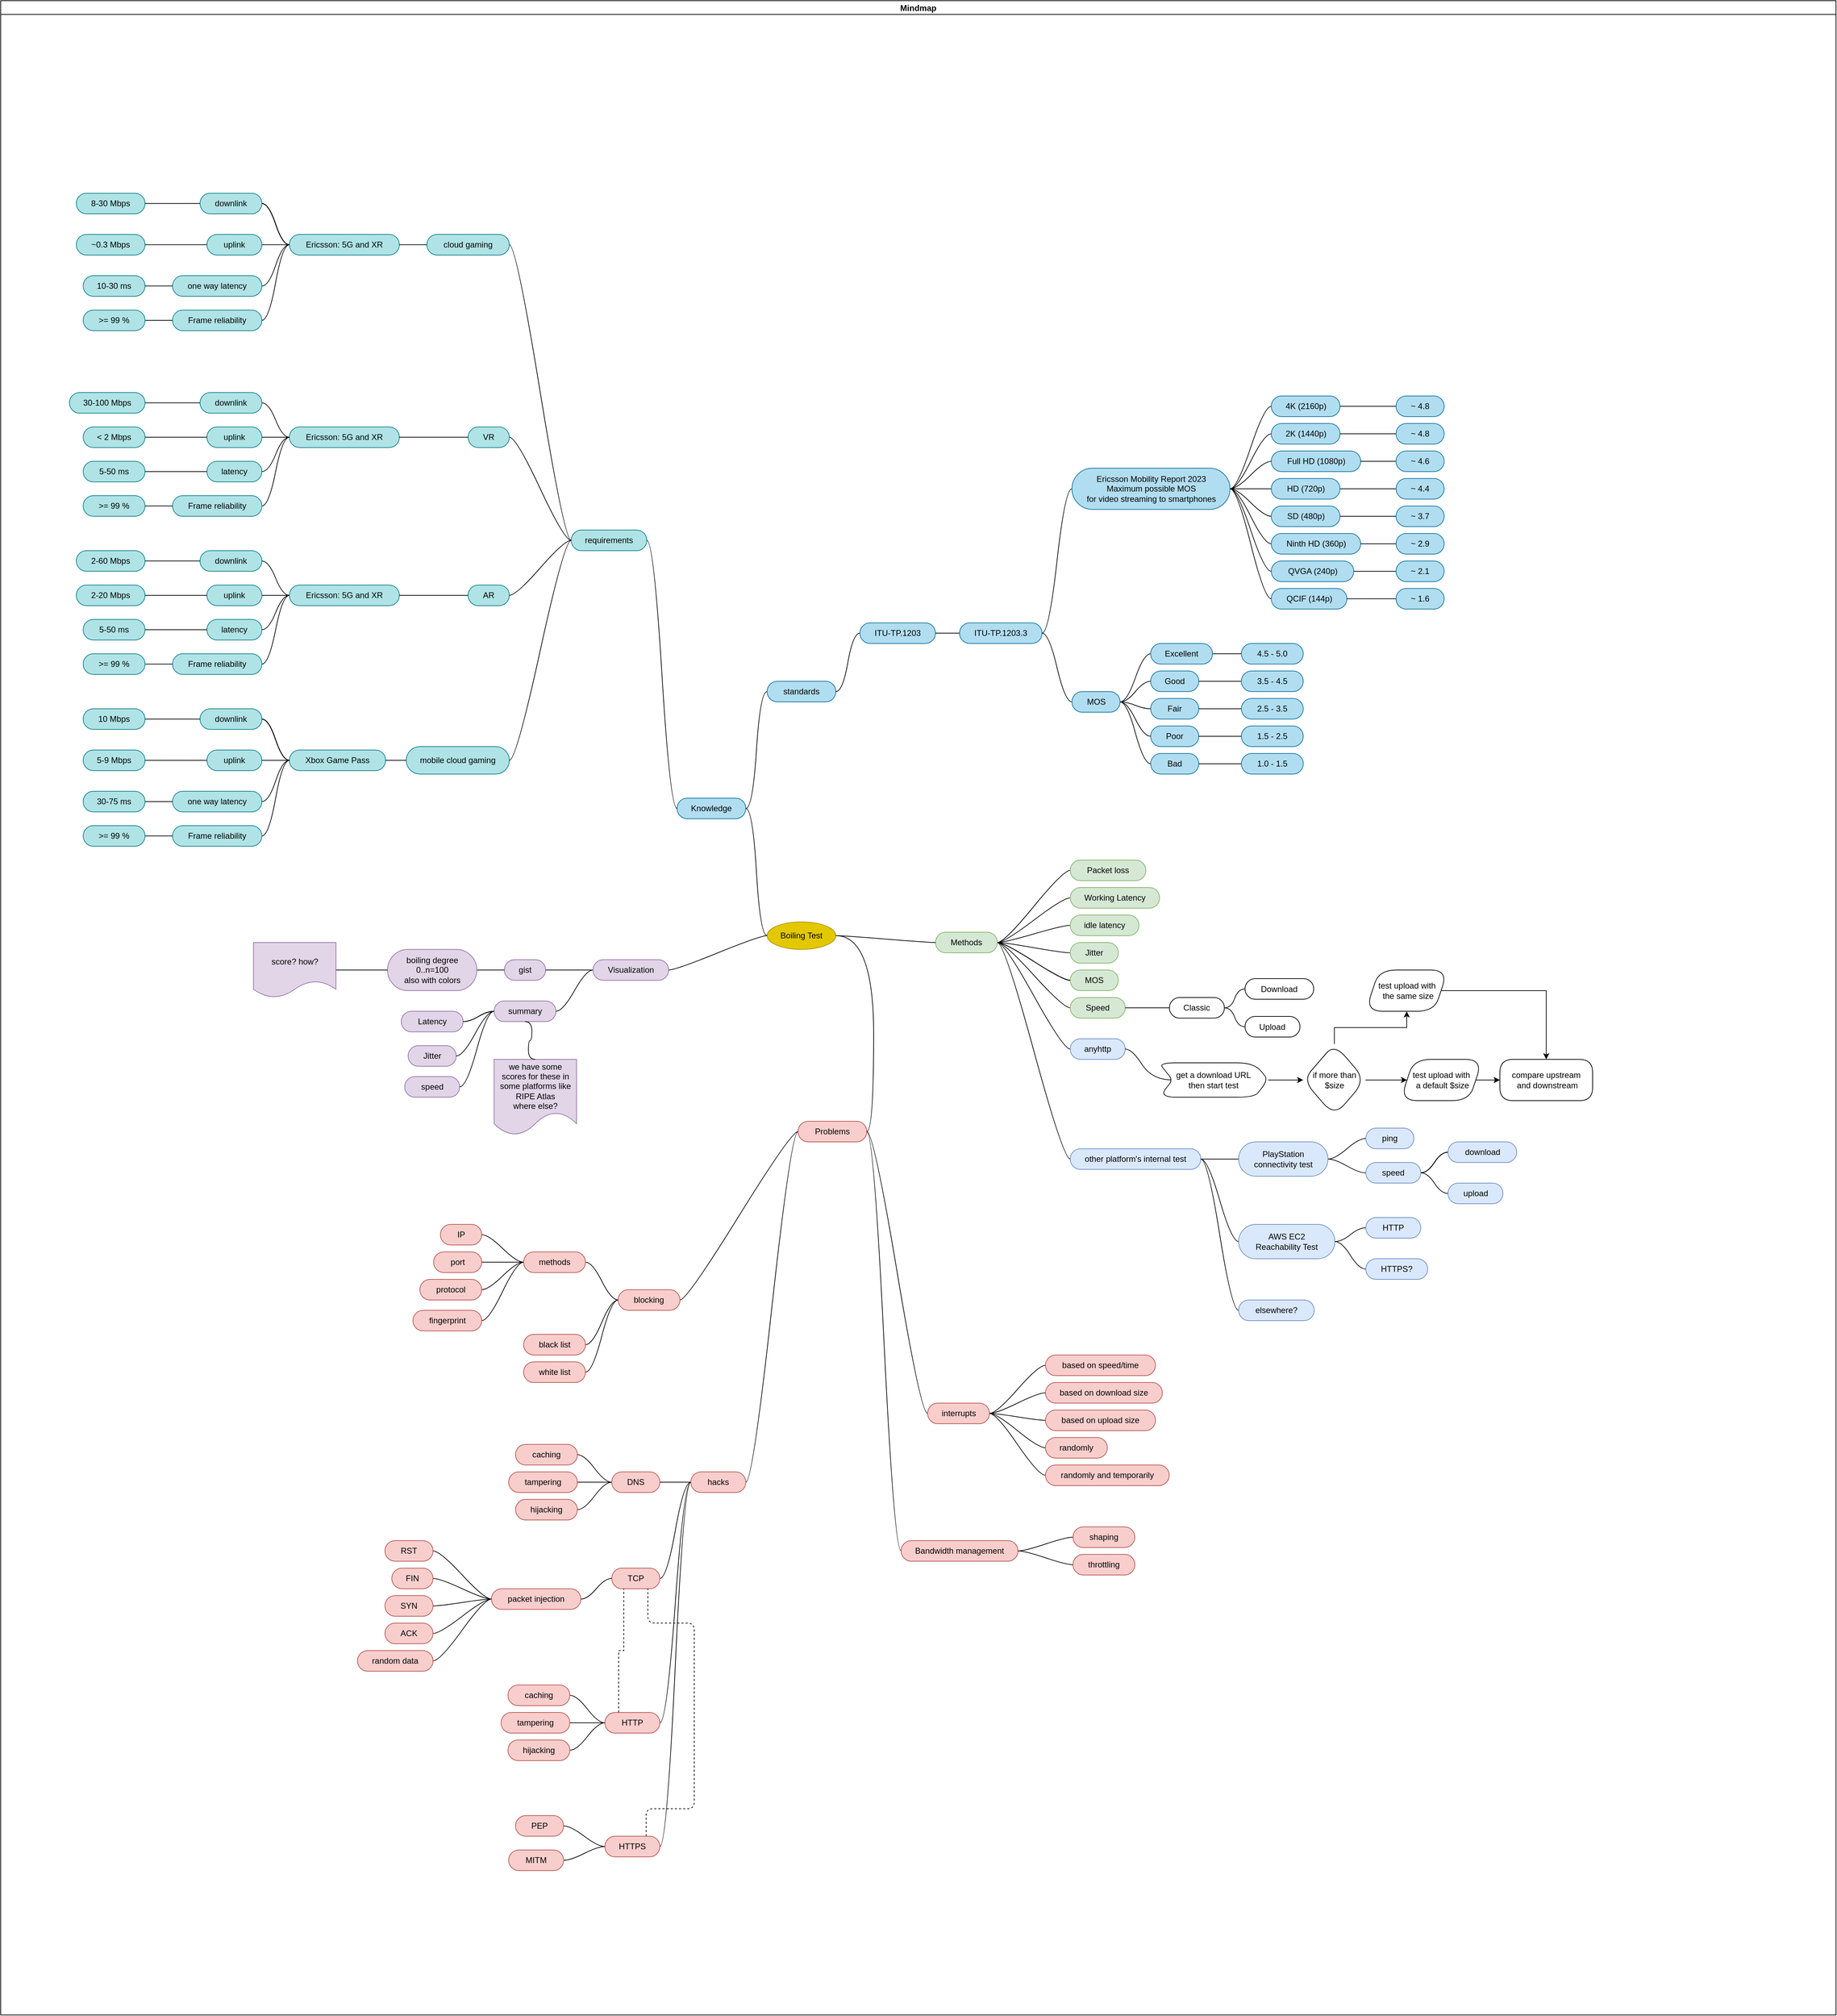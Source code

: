 <mxfile version="21.6.5" type="github">
  <diagram name="Page-1" id="S7FRAT3Iel4neWOIYrB_">
    <mxGraphModel dx="1350" dy="1098" grid="1" gridSize="10" guides="1" tooltips="1" connect="1" arrows="1" fold="1" page="1" pageScale="1" pageWidth="850" pageHeight="1100" math="0" shadow="0">
      <root>
        <mxCell id="0" />
        <mxCell id="1" parent="0" />
        <mxCell id="4T8DUvPG1SAxmXyFzRtK-12" value="Mindmap" style="swimlane;startSize=20;horizontal=1;containerType=tree;strokeColor=default;fillColor=none;swimlaneFillColor=none;gradientColor=none;glass=0;shadow=0;movable=1;resizable=1;rotatable=1;deletable=1;editable=1;locked=0;connectable=1;swimlaneLine=1;container=0;" parent="1" vertex="1">
          <mxGeometry x="380" y="200" width="2670" height="2930" as="geometry">
            <mxRectangle x="641" y="1015" width="90" height="30" as="alternateBounds" />
          </mxGeometry>
        </mxCell>
        <mxCell id="4T8DUvPG1SAxmXyFzRtK-73" value="summary" style="whiteSpace=wrap;html=1;rounded=1;arcSize=50;align=center;verticalAlign=middle;strokeWidth=1;autosize=1;spacing=4;treeFolding=1;treeMoving=1;newEdgeStyle={&quot;edgeStyle&quot;:&quot;entityRelationEdgeStyle&quot;,&quot;startArrow&quot;:&quot;none&quot;,&quot;endArrow&quot;:&quot;none&quot;,&quot;segment&quot;:10,&quot;curved&quot;:1,&quot;sourcePerimeterSpacing&quot;:0,&quot;targetPerimeterSpacing&quot;:0};fillColor=#e1d5e7;strokeColor=#9673a6;container=0;" parent="4T8DUvPG1SAxmXyFzRtK-12" vertex="1">
          <mxGeometry x="717.75" y="1455" width="90" height="30" as="geometry" />
        </mxCell>
        <mxCell id="4T8DUvPG1SAxmXyFzRtK-72" value="" style="edgeStyle=entityRelationEdgeStyle;startArrow=none;endArrow=none;segment=10;curved=1;sourcePerimeterSpacing=0;targetPerimeterSpacing=0;rounded=0;" parent="4T8DUvPG1SAxmXyFzRtK-12" source="4T8DUvPG1SAxmXyFzRtK-20" target="4T8DUvPG1SAxmXyFzRtK-73" edge="1">
          <mxGeometry relative="1" as="geometry">
            <mxPoint x="1643.75" y="2425" as="sourcePoint" />
          </mxGeometry>
        </mxCell>
        <mxCell id="4T8DUvPG1SAxmXyFzRtK-111" value="" style="edgeStyle=entityRelationEdgeStyle;startArrow=none;endArrow=none;segment=10;curved=1;sourcePerimeterSpacing=0;targetPerimeterSpacing=0;rounded=0;" parent="4T8DUvPG1SAxmXyFzRtK-12" source="4T8DUvPG1SAxmXyFzRtK-73" target="4T8DUvPG1SAxmXyFzRtK-112" edge="1">
          <mxGeometry relative="1" as="geometry">
            <mxPoint x="1501.75" y="2430" as="sourcePoint" />
          </mxGeometry>
        </mxCell>
        <mxCell id="4T8DUvPG1SAxmXyFzRtK-112" value="Latency" style="whiteSpace=wrap;html=1;rounded=1;arcSize=50;align=center;verticalAlign=middle;strokeWidth=1;autosize=1;spacing=4;treeFolding=1;treeMoving=1;newEdgeStyle={&quot;edgeStyle&quot;:&quot;entityRelationEdgeStyle&quot;,&quot;startArrow&quot;:&quot;none&quot;,&quot;endArrow&quot;:&quot;none&quot;,&quot;segment&quot;:10,&quot;curved&quot;:1,&quot;sourcePerimeterSpacing&quot;:0,&quot;targetPerimeterSpacing&quot;:0};fillColor=#e1d5e7;strokeColor=#9673a6;container=0;" parent="4T8DUvPG1SAxmXyFzRtK-12" vertex="1">
          <mxGeometry x="582.75" y="1470" width="90" height="30" as="geometry" />
        </mxCell>
        <mxCell id="4T8DUvPG1SAxmXyFzRtK-113" value="" style="edgeStyle=entityRelationEdgeStyle;rounded=0;orthogonalLoop=1;jettySize=auto;html=1;startArrow=none;endArrow=none;segment=10;curved=1;sourcePerimeterSpacing=0;targetPerimeterSpacing=0;" parent="4T8DUvPG1SAxmXyFzRtK-12" source="4T8DUvPG1SAxmXyFzRtK-73" target="4T8DUvPG1SAxmXyFzRtK-112" edge="1">
          <mxGeometry relative="1" as="geometry" />
        </mxCell>
        <mxCell id="4T8DUvPG1SAxmXyFzRtK-114" value="" style="edgeStyle=entityRelationEdgeStyle;rounded=0;orthogonalLoop=1;jettySize=auto;html=1;startArrow=none;endArrow=none;segment=10;curved=1;sourcePerimeterSpacing=0;targetPerimeterSpacing=0;" parent="4T8DUvPG1SAxmXyFzRtK-12" source="4T8DUvPG1SAxmXyFzRtK-73" target="4T8DUvPG1SAxmXyFzRtK-112" edge="1">
          <mxGeometry relative="1" as="geometry" />
        </mxCell>
        <mxCell id="4T8DUvPG1SAxmXyFzRtK-119" value="" style="edgeStyle=entityRelationEdgeStyle;rounded=0;orthogonalLoop=1;jettySize=auto;html=1;startArrow=none;endArrow=none;segment=10;curved=1;sourcePerimeterSpacing=0;targetPerimeterSpacing=0;" parent="4T8DUvPG1SAxmXyFzRtK-12" source="4T8DUvPG1SAxmXyFzRtK-73" target="4T8DUvPG1SAxmXyFzRtK-112" edge="1">
          <mxGeometry relative="1" as="geometry" />
        </mxCell>
        <mxCell id="4T8DUvPG1SAxmXyFzRtK-117" value="Jitter" style="whiteSpace=wrap;html=1;rounded=1;arcSize=50;align=center;verticalAlign=middle;strokeWidth=1;autosize=1;spacing=4;treeFolding=1;treeMoving=1;newEdgeStyle={&quot;edgeStyle&quot;:&quot;entityRelationEdgeStyle&quot;,&quot;startArrow&quot;:&quot;none&quot;,&quot;endArrow&quot;:&quot;none&quot;,&quot;segment&quot;:10,&quot;curved&quot;:1,&quot;sourcePerimeterSpacing&quot;:0,&quot;targetPerimeterSpacing&quot;:0};fillColor=#e1d5e7;strokeColor=#9673a6;container=0;" parent="4T8DUvPG1SAxmXyFzRtK-12" vertex="1">
          <mxGeometry x="592.75" y="1520" width="70" height="30" as="geometry" />
        </mxCell>
        <mxCell id="4T8DUvPG1SAxmXyFzRtK-118" value="" style="edgeStyle=entityRelationEdgeStyle;rounded=0;orthogonalLoop=1;jettySize=auto;html=1;startArrow=none;endArrow=none;segment=10;curved=1;sourcePerimeterSpacing=0;targetPerimeterSpacing=0;" parent="4T8DUvPG1SAxmXyFzRtK-12" source="4T8DUvPG1SAxmXyFzRtK-73" target="4T8DUvPG1SAxmXyFzRtK-117" edge="1">
          <mxGeometry relative="1" as="geometry" />
        </mxCell>
        <mxCell id="4T8DUvPG1SAxmXyFzRtK-120" value="speed" style="whiteSpace=wrap;html=1;rounded=1;arcSize=50;align=center;verticalAlign=middle;strokeWidth=1;autosize=1;spacing=4;treeFolding=1;treeMoving=1;newEdgeStyle={&quot;edgeStyle&quot;:&quot;entityRelationEdgeStyle&quot;,&quot;startArrow&quot;:&quot;none&quot;,&quot;endArrow&quot;:&quot;none&quot;,&quot;segment&quot;:10,&quot;curved&quot;:1,&quot;sourcePerimeterSpacing&quot;:0,&quot;targetPerimeterSpacing&quot;:0};fillColor=#e1d5e7;strokeColor=#9673a6;container=0;" parent="4T8DUvPG1SAxmXyFzRtK-12" vertex="1">
          <mxGeometry x="587.75" y="1565" width="80" height="30" as="geometry" />
        </mxCell>
        <mxCell id="4T8DUvPG1SAxmXyFzRtK-121" value="" style="edgeStyle=entityRelationEdgeStyle;rounded=0;orthogonalLoop=1;jettySize=auto;html=1;startArrow=none;endArrow=none;segment=10;curved=1;sourcePerimeterSpacing=0;targetPerimeterSpacing=0;" parent="4T8DUvPG1SAxmXyFzRtK-12" source="4T8DUvPG1SAxmXyFzRtK-73" target="4T8DUvPG1SAxmXyFzRtK-120" edge="1">
          <mxGeometry relative="1" as="geometry" />
        </mxCell>
        <mxCell id="4T8DUvPG1SAxmXyFzRtK-71" value="gist" style="whiteSpace=wrap;html=1;rounded=1;arcSize=50;align=center;verticalAlign=middle;strokeWidth=1;autosize=1;spacing=4;treeFolding=1;treeMoving=1;newEdgeStyle={&quot;edgeStyle&quot;:&quot;entityRelationEdgeStyle&quot;,&quot;startArrow&quot;:&quot;none&quot;,&quot;endArrow&quot;:&quot;none&quot;,&quot;segment&quot;:10,&quot;curved&quot;:1,&quot;sourcePerimeterSpacing&quot;:0,&quot;targetPerimeterSpacing&quot;:0};fillColor=#e1d5e7;strokeColor=#9673a6;container=0;" parent="4T8DUvPG1SAxmXyFzRtK-12" vertex="1">
          <mxGeometry x="732.75" y="1395" width="60" height="30" as="geometry" />
        </mxCell>
        <mxCell id="4T8DUvPG1SAxmXyFzRtK-70" value="" style="edgeStyle=entityRelationEdgeStyle;startArrow=none;endArrow=none;segment=10;curved=1;sourcePerimeterSpacing=0;targetPerimeterSpacing=0;rounded=0;" parent="4T8DUvPG1SAxmXyFzRtK-12" source="4T8DUvPG1SAxmXyFzRtK-20" target="4T8DUvPG1SAxmXyFzRtK-71" edge="1">
          <mxGeometry relative="1" as="geometry">
            <mxPoint x="1643.75" y="2425" as="sourcePoint" />
          </mxGeometry>
        </mxCell>
        <mxCell id="4T8DUvPG1SAxmXyFzRtK-74" value="" style="edgeStyle=entityRelationEdgeStyle;startArrow=none;endArrow=none;segment=10;curved=1;sourcePerimeterSpacing=0;targetPerimeterSpacing=0;rounded=0;" parent="4T8DUvPG1SAxmXyFzRtK-12" source="4T8DUvPG1SAxmXyFzRtK-71" target="4T8DUvPG1SAxmXyFzRtK-75" edge="1">
          <mxGeometry relative="1" as="geometry">
            <mxPoint x="1502.75" y="2425" as="sourcePoint" />
          </mxGeometry>
        </mxCell>
        <mxCell id="4T8DUvPG1SAxmXyFzRtK-17" value="Boiling Test" style="ellipse;whiteSpace=wrap;html=1;align=center;treeFolding=1;treeMoving=1;newEdgeStyle={&quot;edgeStyle&quot;:&quot;entityRelationEdgeStyle&quot;,&quot;startArrow&quot;:&quot;none&quot;,&quot;endArrow&quot;:&quot;none&quot;,&quot;segment&quot;:10,&quot;curved&quot;:1,&quot;sourcePerimeterSpacing&quot;:0,&quot;targetPerimeterSpacing&quot;:0};fillColor=#e3c800;strokeColor=#B09500;fontColor=#000000;container=0;" parent="4T8DUvPG1SAxmXyFzRtK-12" vertex="1">
          <mxGeometry x="1115" y="1340" width="100" height="40" as="geometry" />
        </mxCell>
        <mxCell id="4T8DUvPG1SAxmXyFzRtK-18" value="Methods" style="whiteSpace=wrap;html=1;rounded=1;arcSize=50;align=center;verticalAlign=middle;strokeWidth=1;autosize=1;spacing=4;treeFolding=1;treeMoving=1;newEdgeStyle={&quot;edgeStyle&quot;:&quot;entityRelationEdgeStyle&quot;,&quot;startArrow&quot;:&quot;none&quot;,&quot;endArrow&quot;:&quot;none&quot;,&quot;segment&quot;:10,&quot;curved&quot;:1,&quot;sourcePerimeterSpacing&quot;:0,&quot;targetPerimeterSpacing&quot;:0};fillColor=#d5e8d4;strokeColor=#82b366;container=0;" parent="4T8DUvPG1SAxmXyFzRtK-12" vertex="1">
          <mxGeometry x="1360" y="1355" width="90" height="30" as="geometry" />
        </mxCell>
        <mxCell id="4T8DUvPG1SAxmXyFzRtK-13" value="" style="edgeStyle=entityRelationEdgeStyle;startArrow=none;endArrow=none;segment=10;curved=1;sourcePerimeterSpacing=0;targetPerimeterSpacing=0;rounded=0;" parent="4T8DUvPG1SAxmXyFzRtK-12" source="4T8DUvPG1SAxmXyFzRtK-17" target="4T8DUvPG1SAxmXyFzRtK-18" edge="1">
          <mxGeometry relative="1" as="geometry" />
        </mxCell>
        <mxCell id="4T8DUvPG1SAxmXyFzRtK-20" value="Visualization" style="whiteSpace=wrap;html=1;rounded=1;arcSize=50;align=center;verticalAlign=middle;strokeWidth=1;autosize=1;spacing=4;treeFolding=1;treeMoving=1;newEdgeStyle={&quot;edgeStyle&quot;:&quot;entityRelationEdgeStyle&quot;,&quot;startArrow&quot;:&quot;none&quot;,&quot;endArrow&quot;:&quot;none&quot;,&quot;segment&quot;:10,&quot;curved&quot;:1,&quot;sourcePerimeterSpacing&quot;:0,&quot;targetPerimeterSpacing&quot;:0};fillColor=#e1d5e7;strokeColor=#9673a6;container=0;" parent="4T8DUvPG1SAxmXyFzRtK-12" vertex="1">
          <mxGeometry x="861.75" y="1395" width="110" height="30" as="geometry" />
        </mxCell>
        <mxCell id="4T8DUvPG1SAxmXyFzRtK-15" value="" style="edgeStyle=entityRelationEdgeStyle;startArrow=none;endArrow=none;segment=10;curved=1;sourcePerimeterSpacing=0;targetPerimeterSpacing=0;rounded=0;" parent="4T8DUvPG1SAxmXyFzRtK-12" source="4T8DUvPG1SAxmXyFzRtK-17" target="4T8DUvPG1SAxmXyFzRtK-20" edge="1">
          <mxGeometry relative="1" as="geometry" />
        </mxCell>
        <mxCell id="4T8DUvPG1SAxmXyFzRtK-22" value="" style="edgeStyle=entityRelationEdgeStyle;startArrow=none;endArrow=none;segment=10;curved=1;sourcePerimeterSpacing=0;targetPerimeterSpacing=0;rounded=0;" parent="4T8DUvPG1SAxmXyFzRtK-12" source="4T8DUvPG1SAxmXyFzRtK-18" target="4T8DUvPG1SAxmXyFzRtK-23" edge="1">
          <mxGeometry relative="1" as="geometry">
            <mxPoint x="1951" y="2390" as="sourcePoint" />
          </mxGeometry>
        </mxCell>
        <mxCell id="4T8DUvPG1SAxmXyFzRtK-23" value="idle latency" style="whiteSpace=wrap;html=1;rounded=1;arcSize=50;align=center;verticalAlign=middle;strokeWidth=1;autosize=1;spacing=4;treeFolding=1;treeMoving=1;newEdgeStyle={&quot;edgeStyle&quot;:&quot;entityRelationEdgeStyle&quot;,&quot;startArrow&quot;:&quot;none&quot;,&quot;endArrow&quot;:&quot;none&quot;,&quot;segment&quot;:10,&quot;curved&quot;:1,&quot;sourcePerimeterSpacing&quot;:0,&quot;targetPerimeterSpacing&quot;:0};fillColor=#d5e8d4;strokeColor=#82b366;container=0;" parent="4T8DUvPG1SAxmXyFzRtK-12" vertex="1">
          <mxGeometry x="1556" y="1330" width="100" height="30" as="geometry" />
        </mxCell>
        <mxCell id="4T8DUvPG1SAxmXyFzRtK-24" value="" style="edgeStyle=entityRelationEdgeStyle;startArrow=none;endArrow=none;segment=10;curved=1;sourcePerimeterSpacing=0;targetPerimeterSpacing=0;rounded=0;" parent="4T8DUvPG1SAxmXyFzRtK-12" source="4T8DUvPG1SAxmXyFzRtK-18" target="4T8DUvPG1SAxmXyFzRtK-25" edge="1">
          <mxGeometry relative="1" as="geometry">
            <mxPoint x="1951" y="2390" as="sourcePoint" />
          </mxGeometry>
        </mxCell>
        <mxCell id="4T8DUvPG1SAxmXyFzRtK-25" value="Jitter" style="whiteSpace=wrap;html=1;rounded=1;arcSize=50;align=center;verticalAlign=middle;strokeWidth=1;autosize=1;spacing=4;treeFolding=1;treeMoving=1;newEdgeStyle={&quot;edgeStyle&quot;:&quot;entityRelationEdgeStyle&quot;,&quot;startArrow&quot;:&quot;none&quot;,&quot;endArrow&quot;:&quot;none&quot;,&quot;segment&quot;:10,&quot;curved&quot;:1,&quot;sourcePerimeterSpacing&quot;:0,&quot;targetPerimeterSpacing&quot;:0};fillColor=#d5e8d4;strokeColor=#82b366;container=0;" parent="4T8DUvPG1SAxmXyFzRtK-12" vertex="1">
          <mxGeometry x="1556" y="1370" width="70" height="30" as="geometry" />
        </mxCell>
        <mxCell id="4T8DUvPG1SAxmXyFzRtK-26" value="" style="edgeStyle=entityRelationEdgeStyle;startArrow=none;endArrow=none;segment=10;curved=1;sourcePerimeterSpacing=0;targetPerimeterSpacing=0;rounded=0;" parent="4T8DUvPG1SAxmXyFzRtK-12" source="4T8DUvPG1SAxmXyFzRtK-18" target="4T8DUvPG1SAxmXyFzRtK-27" edge="1">
          <mxGeometry relative="1" as="geometry">
            <mxPoint x="1951" y="2390" as="sourcePoint" />
          </mxGeometry>
        </mxCell>
        <mxCell id="4T8DUvPG1SAxmXyFzRtK-27" value="MOS" style="whiteSpace=wrap;html=1;rounded=1;arcSize=50;align=center;verticalAlign=middle;strokeWidth=1;autosize=1;spacing=4;treeFolding=1;treeMoving=1;newEdgeStyle={&quot;edgeStyle&quot;:&quot;entityRelationEdgeStyle&quot;,&quot;startArrow&quot;:&quot;none&quot;,&quot;endArrow&quot;:&quot;none&quot;,&quot;segment&quot;:10,&quot;curved&quot;:1,&quot;sourcePerimeterSpacing&quot;:0,&quot;targetPerimeterSpacing&quot;:0};fillColor=#d5e8d4;strokeColor=#82b366;container=0;" parent="4T8DUvPG1SAxmXyFzRtK-12" vertex="1">
          <mxGeometry x="1556" y="1410" width="70" height="30" as="geometry" />
        </mxCell>
        <mxCell id="4T8DUvPG1SAxmXyFzRtK-246" value="" style="edgeStyle=entityRelationEdgeStyle;rounded=0;orthogonalLoop=1;jettySize=auto;html=1;startArrow=none;endArrow=none;segment=10;curved=1;sourcePerimeterSpacing=0;targetPerimeterSpacing=0;" parent="4T8DUvPG1SAxmXyFzRtK-12" source="4T8DUvPG1SAxmXyFzRtK-18" target="4T8DUvPG1SAxmXyFzRtK-27" edge="1">
          <mxGeometry relative="1" as="geometry" />
        </mxCell>
        <mxCell id="4T8DUvPG1SAxmXyFzRtK-28" value="" style="edgeStyle=entityRelationEdgeStyle;startArrow=none;endArrow=none;segment=10;curved=1;sourcePerimeterSpacing=0;targetPerimeterSpacing=0;rounded=0;" parent="4T8DUvPG1SAxmXyFzRtK-12" source="4T8DUvPG1SAxmXyFzRtK-18" target="4T8DUvPG1SAxmXyFzRtK-29" edge="1">
          <mxGeometry relative="1" as="geometry">
            <mxPoint x="1951" y="2390" as="sourcePoint" />
          </mxGeometry>
        </mxCell>
        <mxCell id="4T8DUvPG1SAxmXyFzRtK-29" value="Speed" style="whiteSpace=wrap;html=1;rounded=1;arcSize=50;align=center;verticalAlign=middle;strokeWidth=1;autosize=1;spacing=4;treeFolding=1;treeMoving=1;newEdgeStyle={&quot;edgeStyle&quot;:&quot;entityRelationEdgeStyle&quot;,&quot;startArrow&quot;:&quot;none&quot;,&quot;endArrow&quot;:&quot;none&quot;,&quot;segment&quot;:10,&quot;curved&quot;:1,&quot;sourcePerimeterSpacing&quot;:0,&quot;targetPerimeterSpacing&quot;:0};fillColor=#d5e8d4;strokeColor=#82b366;container=0;" parent="4T8DUvPG1SAxmXyFzRtK-12" vertex="1">
          <mxGeometry x="1556" y="1450" width="80" height="30" as="geometry" />
        </mxCell>
        <mxCell id="4T8DUvPG1SAxmXyFzRtK-39" value="Download" style="whiteSpace=wrap;html=1;rounded=1;arcSize=50;align=center;verticalAlign=middle;strokeWidth=1;autosize=1;spacing=4;treeFolding=1;treeMoving=1;newEdgeStyle={&quot;edgeStyle&quot;:&quot;entityRelationEdgeStyle&quot;,&quot;startArrow&quot;:&quot;none&quot;,&quot;endArrow&quot;:&quot;none&quot;,&quot;segment&quot;:10,&quot;curved&quot;:1,&quot;sourcePerimeterSpacing&quot;:0,&quot;targetPerimeterSpacing&quot;:0};container=0;" parent="4T8DUvPG1SAxmXyFzRtK-12" vertex="1">
          <mxGeometry x="1810.25" y="1422.5" width="100" height="30" as="geometry" />
        </mxCell>
        <mxCell id="4T8DUvPG1SAxmXyFzRtK-40" value="" style="edgeStyle=entityRelationEdgeStyle;startArrow=none;endArrow=none;segment=10;curved=1;sourcePerimeterSpacing=0;targetPerimeterSpacing=0;rounded=0;" parent="4T8DUvPG1SAxmXyFzRtK-12" source="4T8DUvPG1SAxmXyFzRtK-29" target="4T8DUvPG1SAxmXyFzRtK-41" edge="1">
          <mxGeometry relative="1" as="geometry">
            <mxPoint x="2171" y="2360" as="sourcePoint" />
          </mxGeometry>
        </mxCell>
        <mxCell id="4T8DUvPG1SAxmXyFzRtK-41" value="Classic" style="whiteSpace=wrap;html=1;rounded=1;arcSize=50;align=center;verticalAlign=middle;strokeWidth=1;autosize=1;spacing=4;treeFolding=1;treeMoving=1;newEdgeStyle={&quot;edgeStyle&quot;:&quot;entityRelationEdgeStyle&quot;,&quot;startArrow&quot;:&quot;none&quot;,&quot;endArrow&quot;:&quot;none&quot;,&quot;segment&quot;:10,&quot;curved&quot;:1,&quot;sourcePerimeterSpacing&quot;:0,&quot;targetPerimeterSpacing&quot;:0};container=0;" parent="4T8DUvPG1SAxmXyFzRtK-12" vertex="1">
          <mxGeometry x="1700.25" y="1450" width="80" height="30" as="geometry" />
        </mxCell>
        <mxCell id="4T8DUvPG1SAxmXyFzRtK-38" value="" style="edgeStyle=entityRelationEdgeStyle;startArrow=none;endArrow=none;segment=10;curved=1;sourcePerimeterSpacing=0;targetPerimeterSpacing=0;rounded=0;exitX=1;exitY=0.5;exitDx=0;exitDy=0;" parent="4T8DUvPG1SAxmXyFzRtK-12" source="4T8DUvPG1SAxmXyFzRtK-41" target="4T8DUvPG1SAxmXyFzRtK-39" edge="1">
          <mxGeometry relative="1" as="geometry">
            <mxPoint x="2175.25" y="2285" as="sourcePoint" />
          </mxGeometry>
        </mxCell>
        <mxCell id="4T8DUvPG1SAxmXyFzRtK-37" value="Upload" style="whiteSpace=wrap;html=1;rounded=1;arcSize=50;align=center;verticalAlign=middle;strokeWidth=1;autosize=1;spacing=4;treeFolding=1;treeMoving=1;newEdgeStyle={&quot;edgeStyle&quot;:&quot;entityRelationEdgeStyle&quot;,&quot;startArrow&quot;:&quot;none&quot;,&quot;endArrow&quot;:&quot;none&quot;,&quot;segment&quot;:10,&quot;curved&quot;:1,&quot;sourcePerimeterSpacing&quot;:0,&quot;targetPerimeterSpacing&quot;:0};container=0;" parent="4T8DUvPG1SAxmXyFzRtK-12" vertex="1">
          <mxGeometry x="1810.25" y="1477.5" width="80" height="30" as="geometry" />
        </mxCell>
        <mxCell id="4T8DUvPG1SAxmXyFzRtK-36" value="" style="edgeStyle=entityRelationEdgeStyle;startArrow=none;endArrow=none;segment=10;curved=1;sourcePerimeterSpacing=0;targetPerimeterSpacing=0;rounded=0;exitX=1;exitY=0.5;exitDx=0;exitDy=0;" parent="4T8DUvPG1SAxmXyFzRtK-12" source="4T8DUvPG1SAxmXyFzRtK-41" target="4T8DUvPG1SAxmXyFzRtK-37" edge="1">
          <mxGeometry relative="1" as="geometry">
            <mxPoint x="2175.25" y="2285" as="sourcePoint" />
          </mxGeometry>
        </mxCell>
        <mxCell id="4T8DUvPG1SAxmXyFzRtK-57" value="" style="edgeStyle=entityRelationEdgeStyle;startArrow=none;endArrow=none;segment=10;curved=1;sourcePerimeterSpacing=0;targetPerimeterSpacing=0;rounded=0;entryX=0;entryY=0.5;entryDx=0;entryDy=0;" parent="4T8DUvPG1SAxmXyFzRtK-12" source="4T8DUvPG1SAxmXyFzRtK-18" target="4T8DUvPG1SAxmXyFzRtK-59" edge="1">
          <mxGeometry relative="1" as="geometry">
            <mxPoint x="1951" y="2390" as="sourcePoint" />
          </mxGeometry>
        </mxCell>
        <mxCell id="4T8DUvPG1SAxmXyFzRtK-59" value="anyhttp" style="whiteSpace=wrap;html=1;rounded=1;arcSize=50;align=center;verticalAlign=middle;strokeWidth=1;autosize=1;spacing=4;treeFolding=1;treeMoving=1;newEdgeStyle={&quot;edgeStyle&quot;:&quot;entityRelationEdgeStyle&quot;,&quot;startArrow&quot;:&quot;none&quot;,&quot;endArrow&quot;:&quot;none&quot;,&quot;segment&quot;:10,&quot;curved&quot;:1,&quot;sourcePerimeterSpacing&quot;:0,&quot;targetPerimeterSpacing&quot;:0};fillColor=#dae8fc;strokeColor=#6c8ebf;container=0;" parent="4T8DUvPG1SAxmXyFzRtK-12" vertex="1">
          <mxGeometry x="1556" y="1510" width="80" height="30" as="geometry" />
        </mxCell>
        <mxCell id="4T8DUvPG1SAxmXyFzRtK-60" value="" style="edgeStyle=entityRelationEdgeStyle;rounded=0;orthogonalLoop=1;jettySize=auto;html=1;startArrow=none;endArrow=none;segment=10;curved=1;sourcePerimeterSpacing=0;targetPerimeterSpacing=0;exitX=1;exitY=0.5;exitDx=0;exitDy=0;" parent="4T8DUvPG1SAxmXyFzRtK-12" source="4T8DUvPG1SAxmXyFzRtK-59" target="4T8DUvPG1SAxmXyFzRtK-62" edge="1">
          <mxGeometry relative="1" as="geometry" />
        </mxCell>
        <mxCell id="4T8DUvPG1SAxmXyFzRtK-62" value="get a download URL&lt;br&gt;then start test" style="shape=step;perimeter=stepPerimeter;whiteSpace=wrap;html=1;fixedSize=1;rounded=1;arcSize=50;strokeWidth=1;spacing=4;container=0;" parent="4T8DUvPG1SAxmXyFzRtK-12" vertex="1">
          <mxGeometry x="1685" y="1545" width="159" height="50" as="geometry" />
        </mxCell>
        <mxCell id="4T8DUvPG1SAxmXyFzRtK-65" value="if more than $size" style="rhombus;whiteSpace=wrap;html=1;rounded=1;arcSize=50;strokeWidth=1;spacing=4;container=0;" parent="4T8DUvPG1SAxmXyFzRtK-12" vertex="1">
          <mxGeometry x="1895" y="1517.5" width="90.5" height="105" as="geometry" />
        </mxCell>
        <mxCell id="4T8DUvPG1SAxmXyFzRtK-61" value="" style="edgeStyle=orthogonalEdgeStyle;rounded=0;orthogonalLoop=1;jettySize=auto;html=1;" parent="4T8DUvPG1SAxmXyFzRtK-12" source="4T8DUvPG1SAxmXyFzRtK-62" target="4T8DUvPG1SAxmXyFzRtK-65" edge="1">
          <mxGeometry relative="1" as="geometry" />
        </mxCell>
        <mxCell id="4T8DUvPG1SAxmXyFzRtK-63" value="" style="edgeStyle=orthogonalEdgeStyle;rounded=0;orthogonalLoop=1;jettySize=auto;html=1;" parent="4T8DUvPG1SAxmXyFzRtK-12" source="4T8DUvPG1SAxmXyFzRtK-65" target="4T8DUvPG1SAxmXyFzRtK-66" edge="1">
          <mxGeometry relative="1" as="geometry" />
        </mxCell>
        <mxCell id="4T8DUvPG1SAxmXyFzRtK-64" value="" style="edgeStyle=orthogonalEdgeStyle;rounded=0;orthogonalLoop=1;jettySize=auto;html=1;" parent="4T8DUvPG1SAxmXyFzRtK-12" source="4T8DUvPG1SAxmXyFzRtK-65" target="4T8DUvPG1SAxmXyFzRtK-67" edge="1">
          <mxGeometry relative="1" as="geometry" />
        </mxCell>
        <mxCell id="4T8DUvPG1SAxmXyFzRtK-75" value="boiling degree&lt;br&gt;0..n=100&lt;br&gt;also with colors" style="whiteSpace=wrap;html=1;rounded=1;arcSize=50;align=center;verticalAlign=middle;strokeWidth=1;autosize=1;spacing=4;treeFolding=1;treeMoving=1;newEdgeStyle={&quot;edgeStyle&quot;:&quot;entityRelationEdgeStyle&quot;,&quot;startArrow&quot;:&quot;none&quot;,&quot;endArrow&quot;:&quot;none&quot;,&quot;segment&quot;:10,&quot;curved&quot;:1,&quot;sourcePerimeterSpacing&quot;:0,&quot;targetPerimeterSpacing&quot;:0};fillColor=#e1d5e7;strokeColor=#9673a6;container=0;" parent="4T8DUvPG1SAxmXyFzRtK-12" vertex="1">
          <mxGeometry x="562.75" y="1380" width="130" height="60" as="geometry" />
        </mxCell>
        <mxCell id="4T8DUvPG1SAxmXyFzRtK-230" value="score? how?" style="shape=document;whiteSpace=wrap;html=1;boundedLbl=1;fillColor=#e1d5e7;strokeColor=#9673a6;rounded=1;arcSize=50;strokeWidth=1;spacing=4;container=0;" parent="4T8DUvPG1SAxmXyFzRtK-12" vertex="1">
          <mxGeometry x="367.75" y="1370" width="120" height="80" as="geometry" />
        </mxCell>
        <mxCell id="4T8DUvPG1SAxmXyFzRtK-231" value="" style="edgeStyle=entityRelationEdgeStyle;rounded=0;orthogonalLoop=1;jettySize=auto;html=1;startArrow=none;endArrow=none;segment=10;curved=1;sourcePerimeterSpacing=0;targetPerimeterSpacing=0;" parent="4T8DUvPG1SAxmXyFzRtK-12" source="4T8DUvPG1SAxmXyFzRtK-75" target="4T8DUvPG1SAxmXyFzRtK-230" edge="1">
          <mxGeometry relative="1" as="geometry" />
        </mxCell>
        <mxCell id="4T8DUvPG1SAxmXyFzRtK-251" value="" style="edgeStyle=entityRelationEdgeStyle;rounded=0;orthogonalLoop=1;jettySize=auto;html=1;startArrow=none;endArrow=none;segment=10;curved=1;sourcePerimeterSpacing=0;targetPerimeterSpacing=0;" parent="4T8DUvPG1SAxmXyFzRtK-12" source="4T8DUvPG1SAxmXyFzRtK-18" target="4T8DUvPG1SAxmXyFzRtK-250" edge="1">
          <mxGeometry relative="1" as="geometry" />
        </mxCell>
        <mxCell id="4T8DUvPG1SAxmXyFzRtK-232" value="we have some scores for these in some platforms like RIPE Atlas&lt;br&gt;where else?" style="shape=document;whiteSpace=wrap;html=1;boundedLbl=1;fillColor=#e1d5e7;strokeColor=#9673a6;rounded=1;arcSize=50;strokeWidth=1;spacing=4;container=0;" parent="4T8DUvPG1SAxmXyFzRtK-12" vertex="1">
          <mxGeometry x="717.75" y="1540" width="120" height="110" as="geometry" />
        </mxCell>
        <mxCell id="-m1sjGoERF0VKnWKnUgo-12" value="" style="edgeStyle=entityRelationEdgeStyle;rounded=0;orthogonalLoop=1;jettySize=auto;html=1;startArrow=none;endArrow=none;segment=10;curved=1;sourcePerimeterSpacing=0;targetPerimeterSpacing=0;" parent="4T8DUvPG1SAxmXyFzRtK-12" source="4T8DUvPG1SAxmXyFzRtK-250" target="4T8DUvPG1SAxmXyFzRtK-253" edge="1">
          <mxGeometry relative="1" as="geometry" />
        </mxCell>
        <mxCell id="4T8DUvPG1SAxmXyFzRtK-250" value="other platform&#39;s internal test" style="whiteSpace=wrap;html=1;rounded=1;arcSize=50;align=center;verticalAlign=middle;strokeWidth=1;autosize=1;spacing=4;treeFolding=1;treeMoving=1;newEdgeStyle={&quot;edgeStyle&quot;:&quot;entityRelationEdgeStyle&quot;,&quot;startArrow&quot;:&quot;none&quot;,&quot;endArrow&quot;:&quot;none&quot;,&quot;segment&quot;:10,&quot;curved&quot;:1,&quot;sourcePerimeterSpacing&quot;:0,&quot;targetPerimeterSpacing&quot;:0};fillColor=#dae8fc;strokeColor=#6c8ebf;container=0;" parent="4T8DUvPG1SAxmXyFzRtK-12" vertex="1">
          <mxGeometry x="1556" y="1670" width="190" height="30" as="geometry" />
        </mxCell>
        <mxCell id="4T8DUvPG1SAxmXyFzRtK-252" value="" style="edgeStyle=entityRelationEdgeStyle;rounded=0;orthogonalLoop=1;jettySize=auto;html=1;startArrow=none;endArrow=none;segment=10;curved=1;sourcePerimeterSpacing=0;targetPerimeterSpacing=0;" parent="4T8DUvPG1SAxmXyFzRtK-12" source="4T8DUvPG1SAxmXyFzRtK-250" target="4T8DUvPG1SAxmXyFzRtK-253" edge="1">
          <mxGeometry relative="1" as="geometry">
            <mxPoint x="1655" y="2350" as="sourcePoint" />
          </mxGeometry>
        </mxCell>
        <mxCell id="4T8DUvPG1SAxmXyFzRtK-253" value="PlayStation&lt;br&gt;connectivity test" style="whiteSpace=wrap;html=1;rounded=1;arcSize=50;align=center;verticalAlign=middle;strokeWidth=1;autosize=1;spacing=4;treeFolding=1;treeMoving=1;newEdgeStyle={&quot;edgeStyle&quot;:&quot;entityRelationEdgeStyle&quot;,&quot;startArrow&quot;:&quot;none&quot;,&quot;endArrow&quot;:&quot;none&quot;,&quot;segment&quot;:10,&quot;curved&quot;:1,&quot;sourcePerimeterSpacing&quot;:0,&quot;targetPerimeterSpacing&quot;:0};fillColor=#dae8fc;strokeColor=#6c8ebf;container=0;" parent="4T8DUvPG1SAxmXyFzRtK-12" vertex="1">
          <mxGeometry x="1801" y="1660" width="130" height="50" as="geometry" />
        </mxCell>
        <mxCell id="1eWwv-I8uEaylaqoxTNq-3" style="edgeStyle=orthogonalEdgeStyle;rounded=0;orthogonalLoop=1;jettySize=auto;html=1;exitX=1;exitY=0.5;exitDx=0;exitDy=0;entryX=0.5;entryY=0;entryDx=0;entryDy=0;" parent="4T8DUvPG1SAxmXyFzRtK-12" source="4T8DUvPG1SAxmXyFzRtK-66" target="1eWwv-I8uEaylaqoxTNq-2" edge="1">
          <mxGeometry relative="1" as="geometry" />
        </mxCell>
        <mxCell id="4T8DUvPG1SAxmXyFzRtK-66" value="test upload with&lt;br&gt;&amp;nbsp;the same size" style="shape=parallelogram;perimeter=parallelogramPerimeter;whiteSpace=wrap;html=1;fixedSize=1;rounded=1;arcSize=50;strokeWidth=1;spacing=4;container=0;" parent="4T8DUvPG1SAxmXyFzRtK-12" vertex="1">
          <mxGeometry x="1985.5" y="1410" width="120" height="60" as="geometry" />
        </mxCell>
        <mxCell id="4T8DUvPG1SAxmXyFzRtK-67" value="test upload with&lt;br&gt;&amp;nbsp;a default $size" style="shape=parallelogram;perimeter=parallelogramPerimeter;whiteSpace=wrap;html=1;fixedSize=1;rounded=1;arcSize=50;strokeWidth=1;spacing=4;container=0;" parent="4T8DUvPG1SAxmXyFzRtK-12" vertex="1">
          <mxGeometry x="2036" y="1540" width="120" height="60" as="geometry" />
        </mxCell>
        <mxCell id="4T8DUvPG1SAxmXyFzRtK-254" value="" style="edgeStyle=entityRelationEdgeStyle;rounded=0;orthogonalLoop=1;jettySize=auto;html=1;startArrow=none;endArrow=none;segment=10;curved=1;sourcePerimeterSpacing=0;targetPerimeterSpacing=0;" parent="4T8DUvPG1SAxmXyFzRtK-12" source="4T8DUvPG1SAxmXyFzRtK-250" target="4T8DUvPG1SAxmXyFzRtK-255" edge="1">
          <mxGeometry relative="1" as="geometry">
            <mxPoint x="1655" y="2350" as="sourcePoint" />
          </mxGeometry>
        </mxCell>
        <mxCell id="4T8DUvPG1SAxmXyFzRtK-257" value="" style="edgeStyle=entityRelationEdgeStyle;rounded=0;orthogonalLoop=1;jettySize=auto;html=1;startArrow=none;endArrow=none;segment=10;curved=1;sourcePerimeterSpacing=0;targetPerimeterSpacing=0;" parent="4T8DUvPG1SAxmXyFzRtK-12" source="4T8DUvPG1SAxmXyFzRtK-253" target="4T8DUvPG1SAxmXyFzRtK-258" edge="1">
          <mxGeometry relative="1" as="geometry">
            <mxPoint x="1876" y="2665" as="sourcePoint" />
          </mxGeometry>
        </mxCell>
        <mxCell id="4T8DUvPG1SAxmXyFzRtK-258" value="ping" style="whiteSpace=wrap;html=1;rounded=1;arcSize=50;align=center;verticalAlign=middle;strokeWidth=1;autosize=1;spacing=4;treeFolding=1;treeMoving=1;newEdgeStyle={&quot;edgeStyle&quot;:&quot;entityRelationEdgeStyle&quot;,&quot;startArrow&quot;:&quot;none&quot;,&quot;endArrow&quot;:&quot;none&quot;,&quot;segment&quot;:10,&quot;curved&quot;:1,&quot;sourcePerimeterSpacing&quot;:0,&quot;targetPerimeterSpacing&quot;:0};fillColor=#dae8fc;strokeColor=#6c8ebf;container=0;" parent="4T8DUvPG1SAxmXyFzRtK-12" vertex="1">
          <mxGeometry x="1986" y="1640" width="70" height="30" as="geometry" />
        </mxCell>
        <mxCell id="4T8DUvPG1SAxmXyFzRtK-259" value="" style="edgeStyle=entityRelationEdgeStyle;rounded=0;orthogonalLoop=1;jettySize=auto;html=1;startArrow=none;endArrow=none;segment=10;curved=1;sourcePerimeterSpacing=0;targetPerimeterSpacing=0;" parent="4T8DUvPG1SAxmXyFzRtK-12" source="4T8DUvPG1SAxmXyFzRtK-253" target="4T8DUvPG1SAxmXyFzRtK-260" edge="1">
          <mxGeometry relative="1" as="geometry">
            <mxPoint x="1876" y="2665" as="sourcePoint" />
          </mxGeometry>
        </mxCell>
        <mxCell id="7orX1qECXq71Z3kbrnXR-12" value="" style="edgeStyle=entityRelationEdgeStyle;rounded=0;orthogonalLoop=1;jettySize=auto;html=1;startArrow=none;endArrow=none;segment=10;curved=1;sourcePerimeterSpacing=0;targetPerimeterSpacing=0;" parent="4T8DUvPG1SAxmXyFzRtK-12" source="4T8DUvPG1SAxmXyFzRtK-260" target="7orX1qECXq71Z3kbrnXR-2" edge="1">
          <mxGeometry relative="1" as="geometry" />
        </mxCell>
        <mxCell id="7orX1qECXq71Z3kbrnXR-13" value="" style="edgeStyle=entityRelationEdgeStyle;rounded=0;orthogonalLoop=1;jettySize=auto;html=1;startArrow=none;endArrow=none;segment=10;curved=1;sourcePerimeterSpacing=0;targetPerimeterSpacing=0;" parent="4T8DUvPG1SAxmXyFzRtK-12" source="4T8DUvPG1SAxmXyFzRtK-260" target="7orX1qECXq71Z3kbrnXR-2" edge="1">
          <mxGeometry relative="1" as="geometry" />
        </mxCell>
        <mxCell id="4T8DUvPG1SAxmXyFzRtK-260" value="speed" style="whiteSpace=wrap;html=1;rounded=1;arcSize=50;align=center;verticalAlign=middle;strokeWidth=1;autosize=1;spacing=4;treeFolding=1;treeMoving=1;newEdgeStyle={&quot;edgeStyle&quot;:&quot;entityRelationEdgeStyle&quot;,&quot;startArrow&quot;:&quot;none&quot;,&quot;endArrow&quot;:&quot;none&quot;,&quot;segment&quot;:10,&quot;curved&quot;:1,&quot;sourcePerimeterSpacing&quot;:0,&quot;targetPerimeterSpacing&quot;:0};fillColor=#dae8fc;strokeColor=#6c8ebf;container=0;" parent="4T8DUvPG1SAxmXyFzRtK-12" vertex="1">
          <mxGeometry x="1986" y="1690" width="80" height="30" as="geometry" />
        </mxCell>
        <mxCell id="4T8DUvPG1SAxmXyFzRtK-249" value="" style="edgeStyle=entityRelationEdgeStyle;rounded=0;orthogonalLoop=1;jettySize=auto;html=1;startArrow=none;endArrow=none;segment=10;curved=1;sourcePerimeterSpacing=0;targetPerimeterSpacing=0;" parent="4T8DUvPG1SAxmXyFzRtK-12" source="4T8DUvPG1SAxmXyFzRtK-18" target="4T8DUvPG1SAxmXyFzRtK-27" edge="1">
          <mxGeometry relative="1" as="geometry" />
        </mxCell>
        <mxCell id="4T8DUvPG1SAxmXyFzRtK-233" value="" style="edgeStyle=entityRelationEdgeStyle;rounded=0;orthogonalLoop=1;jettySize=auto;html=1;startArrow=none;endArrow=none;segment=10;curved=1;sourcePerimeterSpacing=0;targetPerimeterSpacing=0;exitX=0.5;exitY=1;exitDx=0;exitDy=0;entryX=0.5;entryY=0;entryDx=0;entryDy=0;" parent="4T8DUvPG1SAxmXyFzRtK-12" source="4T8DUvPG1SAxmXyFzRtK-73" target="4T8DUvPG1SAxmXyFzRtK-232" edge="1">
          <mxGeometry relative="1" as="geometry" />
        </mxCell>
        <mxCell id="7orX1qECXq71Z3kbrnXR-3" value="" style="edgeStyle=entityRelationEdgeStyle;rounded=0;orthogonalLoop=1;jettySize=auto;html=1;startArrow=none;endArrow=none;segment=10;curved=1;sourcePerimeterSpacing=0;targetPerimeterSpacing=0;" parent="4T8DUvPG1SAxmXyFzRtK-12" source="4T8DUvPG1SAxmXyFzRtK-260" target="7orX1qECXq71Z3kbrnXR-2" edge="1">
          <mxGeometry relative="1" as="geometry" />
        </mxCell>
        <mxCell id="7orX1qECXq71Z3kbrnXR-4" value="" style="edgeStyle=entityRelationEdgeStyle;rounded=0;orthogonalLoop=1;jettySize=auto;html=1;startArrow=none;endArrow=none;segment=10;curved=1;sourcePerimeterSpacing=0;targetPerimeterSpacing=0;" parent="4T8DUvPG1SAxmXyFzRtK-12" source="4T8DUvPG1SAxmXyFzRtK-260" target="7orX1qECXq71Z3kbrnXR-2" edge="1">
          <mxGeometry relative="1" as="geometry" />
        </mxCell>
        <mxCell id="7orX1qECXq71Z3kbrnXR-2" value="download" style="whiteSpace=wrap;html=1;rounded=1;arcSize=50;align=center;verticalAlign=middle;strokeWidth=1;autosize=1;spacing=4;treeFolding=1;treeMoving=1;newEdgeStyle={&quot;edgeStyle&quot;:&quot;entityRelationEdgeStyle&quot;,&quot;startArrow&quot;:&quot;none&quot;,&quot;endArrow&quot;:&quot;none&quot;,&quot;segment&quot;:10,&quot;curved&quot;:1,&quot;sourcePerimeterSpacing&quot;:0,&quot;targetPerimeterSpacing&quot;:0};fillColor=#dae8fc;strokeColor=#6c8ebf;container=0;" parent="4T8DUvPG1SAxmXyFzRtK-12" vertex="1">
          <mxGeometry x="2105.5" y="1660" width="100" height="30" as="geometry" />
        </mxCell>
        <mxCell id="7orX1qECXq71Z3kbrnXR-15" value="" style="edgeStyle=entityRelationEdgeStyle;rounded=0;orthogonalLoop=1;jettySize=auto;html=1;startArrow=none;endArrow=none;segment=10;curved=1;sourcePerimeterSpacing=0;targetPerimeterSpacing=0;" parent="4T8DUvPG1SAxmXyFzRtK-12" source="4T8DUvPG1SAxmXyFzRtK-260" target="7orX1qECXq71Z3kbrnXR-14" edge="1">
          <mxGeometry relative="1" as="geometry" />
        </mxCell>
        <mxCell id="-m1sjGoERF0VKnWKnUgo-13" value="" style="edgeStyle=entityRelationEdgeStyle;rounded=0;orthogonalLoop=1;jettySize=auto;html=1;startArrow=none;endArrow=none;segment=10;curved=1;sourcePerimeterSpacing=0;targetPerimeterSpacing=0;" parent="4T8DUvPG1SAxmXyFzRtK-12" source="4T8DUvPG1SAxmXyFzRtK-250" target="-m1sjGoERF0VKnWKnUgo-14" edge="1">
          <mxGeometry relative="1" as="geometry">
            <mxPoint x="1886" y="2635" as="sourcePoint" />
          </mxGeometry>
        </mxCell>
        <mxCell id="7orX1qECXq71Z3kbrnXR-14" value="upload" style="whiteSpace=wrap;html=1;rounded=1;arcSize=50;align=center;verticalAlign=middle;strokeWidth=1;autosize=1;spacing=4;treeFolding=1;treeMoving=1;newEdgeStyle={&quot;edgeStyle&quot;:&quot;entityRelationEdgeStyle&quot;,&quot;startArrow&quot;:&quot;none&quot;,&quot;endArrow&quot;:&quot;none&quot;,&quot;segment&quot;:10,&quot;curved&quot;:1,&quot;sourcePerimeterSpacing&quot;:0,&quot;targetPerimeterSpacing&quot;:0};fillColor=#dae8fc;strokeColor=#6c8ebf;container=0;" parent="4T8DUvPG1SAxmXyFzRtK-12" vertex="1">
          <mxGeometry x="2105.5" y="1720" width="80" height="30" as="geometry" />
        </mxCell>
        <mxCell id="4T8DUvPG1SAxmXyFzRtK-255" value="AWS EC2&lt;br&gt;Reachability Test" style="whiteSpace=wrap;html=1;rounded=1;arcSize=50;align=center;verticalAlign=middle;strokeWidth=1;autosize=1;spacing=4;treeFolding=1;treeMoving=1;newEdgeStyle={&quot;edgeStyle&quot;:&quot;entityRelationEdgeStyle&quot;,&quot;startArrow&quot;:&quot;none&quot;,&quot;endArrow&quot;:&quot;none&quot;,&quot;segment&quot;:10,&quot;curved&quot;:1,&quot;sourcePerimeterSpacing&quot;:0,&quot;targetPerimeterSpacing&quot;:0};fillColor=#dae8fc;strokeColor=#6c8ebf;container=0;" parent="4T8DUvPG1SAxmXyFzRtK-12" vertex="1">
          <mxGeometry x="1801" y="1780" width="140" height="50" as="geometry" />
        </mxCell>
        <mxCell id="-m1sjGoERF0VKnWKnUgo-10" value="" style="edgeStyle=entityRelationEdgeStyle;rounded=0;orthogonalLoop=1;jettySize=auto;html=1;startArrow=none;endArrow=none;segment=10;curved=1;sourcePerimeterSpacing=0;targetPerimeterSpacing=0;" parent="4T8DUvPG1SAxmXyFzRtK-12" source="4T8DUvPG1SAxmXyFzRtK-255" target="-m1sjGoERF0VKnWKnUgo-11" edge="1">
          <mxGeometry relative="1" as="geometry">
            <mxPoint x="1886" y="2635" as="sourcePoint" />
          </mxGeometry>
        </mxCell>
        <mxCell id="-m1sjGoERF0VKnWKnUgo-11" value="HTTP" style="whiteSpace=wrap;html=1;rounded=1;arcSize=50;align=center;verticalAlign=middle;strokeWidth=1;autosize=1;spacing=4;treeFolding=1;treeMoving=1;newEdgeStyle={&quot;edgeStyle&quot;:&quot;entityRelationEdgeStyle&quot;,&quot;startArrow&quot;:&quot;none&quot;,&quot;endArrow&quot;:&quot;none&quot;,&quot;segment&quot;:10,&quot;curved&quot;:1,&quot;sourcePerimeterSpacing&quot;:0,&quot;targetPerimeterSpacing&quot;:0};fillColor=#dae8fc;strokeColor=#6c8ebf;container=0;" parent="4T8DUvPG1SAxmXyFzRtK-12" vertex="1">
          <mxGeometry x="1986" y="1770" width="80" height="30" as="geometry" />
        </mxCell>
        <mxCell id="-m1sjGoERF0VKnWKnUgo-14" value="elsewhere?" style="whiteSpace=wrap;html=1;rounded=1;arcSize=50;align=center;verticalAlign=middle;strokeWidth=1;autosize=1;spacing=4;treeFolding=1;treeMoving=1;newEdgeStyle={&quot;edgeStyle&quot;:&quot;entityRelationEdgeStyle&quot;,&quot;startArrow&quot;:&quot;none&quot;,&quot;endArrow&quot;:&quot;none&quot;,&quot;segment&quot;:10,&quot;curved&quot;:1,&quot;sourcePerimeterSpacing&quot;:0,&quot;targetPerimeterSpacing&quot;:0};fillColor=#dae8fc;strokeColor=#6c8ebf;container=0;" parent="4T8DUvPG1SAxmXyFzRtK-12" vertex="1">
          <mxGeometry x="1801" y="1890" width="110" height="30" as="geometry" />
        </mxCell>
        <mxCell id="-m1sjGoERF0VKnWKnUgo-15" value="" style="edgeStyle=entityRelationEdgeStyle;rounded=0;orthogonalLoop=1;jettySize=auto;html=1;startArrow=none;endArrow=none;segment=10;curved=1;sourcePerimeterSpacing=0;targetPerimeterSpacing=0;" parent="4T8DUvPG1SAxmXyFzRtK-12" source="4T8DUvPG1SAxmXyFzRtK-255" target="-m1sjGoERF0VKnWKnUgo-16" edge="1">
          <mxGeometry relative="1" as="geometry">
            <mxPoint x="1886" y="2635" as="sourcePoint" />
          </mxGeometry>
        </mxCell>
        <mxCell id="-m1sjGoERF0VKnWKnUgo-16" value="HTTPS?" style="whiteSpace=wrap;html=1;rounded=1;arcSize=50;align=center;verticalAlign=middle;strokeWidth=1;autosize=1;spacing=4;treeFolding=1;treeMoving=1;newEdgeStyle={&quot;edgeStyle&quot;:&quot;entityRelationEdgeStyle&quot;,&quot;startArrow&quot;:&quot;none&quot;,&quot;endArrow&quot;:&quot;none&quot;,&quot;segment&quot;:10,&quot;curved&quot;:1,&quot;sourcePerimeterSpacing&quot;:0,&quot;targetPerimeterSpacing&quot;:0};fillColor=#dae8fc;strokeColor=#6c8ebf;container=0;" parent="4T8DUvPG1SAxmXyFzRtK-12" vertex="1">
          <mxGeometry x="1986" y="1830" width="90" height="30" as="geometry" />
        </mxCell>
        <mxCell id="1eWwv-I8uEaylaqoxTNq-1" value="" style="edgeStyle=orthogonalEdgeStyle;rounded=0;orthogonalLoop=1;jettySize=auto;html=1;" parent="4T8DUvPG1SAxmXyFzRtK-12" source="4T8DUvPG1SAxmXyFzRtK-67" target="1eWwv-I8uEaylaqoxTNq-2" edge="1">
          <mxGeometry relative="1" as="geometry">
            <mxPoint x="2556" y="3500" as="sourcePoint" />
          </mxGeometry>
        </mxCell>
        <mxCell id="1eWwv-I8uEaylaqoxTNq-2" value="compare upstream&lt;br&gt;&amp;nbsp;and downstream" style="shape=parallelogram;perimeter=parallelogramPerimeter;whiteSpace=wrap;html=1;fixedSize=1;rounded=1;arcSize=38;strokeWidth=1;spacing=4;container=0;size=-10;" parent="4T8DUvPG1SAxmXyFzRtK-12" vertex="1">
          <mxGeometry x="2181" y="1540" width="135" height="60" as="geometry" />
        </mxCell>
        <mxCell id="1eWwv-I8uEaylaqoxTNq-15" value="Knowledge" style="whiteSpace=wrap;html=1;rounded=1;arcSize=50;align=center;verticalAlign=middle;strokeWidth=1;autosize=1;spacing=4;treeFolding=1;treeMoving=1;newEdgeStyle={&quot;edgeStyle&quot;:&quot;entityRelationEdgeStyle&quot;,&quot;startArrow&quot;:&quot;none&quot;,&quot;endArrow&quot;:&quot;none&quot;,&quot;segment&quot;:10,&quot;curved&quot;:1,&quot;sourcePerimeterSpacing&quot;:0,&quot;targetPerimeterSpacing&quot;:0};fillColor=#b1ddf0;container=0;strokeColor=#10739e;" parent="4T8DUvPG1SAxmXyFzRtK-12" vertex="1">
          <mxGeometry x="984" y="1160" width="100" height="30" as="geometry" />
        </mxCell>
        <mxCell id="1eWwv-I8uEaylaqoxTNq-14" value="" style="edgeStyle=entityRelationEdgeStyle;startArrow=none;endArrow=none;segment=10;curved=1;sourcePerimeterSpacing=0;targetPerimeterSpacing=0;rounded=0;" parent="4T8DUvPG1SAxmXyFzRtK-12" source="4T8DUvPG1SAxmXyFzRtK-17" target="1eWwv-I8uEaylaqoxTNq-15" edge="1">
          <mxGeometry relative="1" as="geometry">
            <mxPoint x="1855" y="3412.5" as="sourcePoint" />
          </mxGeometry>
        </mxCell>
        <mxCell id="1eWwv-I8uEaylaqoxTNq-116" style="edgeStyle=entityRelationEdgeStyle;rounded=0;orthogonalLoop=1;jettySize=auto;html=1;startArrow=none;endArrow=none;segment=10;curved=1;sourcePerimeterSpacing=0;targetPerimeterSpacing=0;entryX=1;entryY=0.5;entryDx=0;entryDy=0;" parent="4T8DUvPG1SAxmXyFzRtK-12" source="1eWwv-I8uEaylaqoxTNq-30" target="1eWwv-I8uEaylaqoxTNq-99" edge="1">
          <mxGeometry relative="1" as="geometry" />
        </mxCell>
        <mxCell id="1eWwv-I8uEaylaqoxTNq-152" style="edgeStyle=entityRelationEdgeStyle;rounded=0;orthogonalLoop=1;jettySize=auto;html=1;startArrow=none;endArrow=none;segment=10;curved=1;sourcePerimeterSpacing=0;targetPerimeterSpacing=0;entryX=1;entryY=0.5;entryDx=0;entryDy=0;" parent="4T8DUvPG1SAxmXyFzRtK-12" source="1eWwv-I8uEaylaqoxTNq-30" target="1eWwv-I8uEaylaqoxTNq-129" edge="1">
          <mxGeometry relative="1" as="geometry" />
        </mxCell>
        <mxCell id="1eWwv-I8uEaylaqoxTNq-30" value="requirements" style="whiteSpace=wrap;html=1;rounded=1;arcSize=50;align=center;verticalAlign=middle;strokeWidth=1;autosize=1;spacing=4;treeFolding=1;treeMoving=1;newEdgeStyle={&quot;edgeStyle&quot;:&quot;entityRelationEdgeStyle&quot;,&quot;startArrow&quot;:&quot;none&quot;,&quot;endArrow&quot;:&quot;none&quot;,&quot;segment&quot;:10,&quot;curved&quot;:1,&quot;sourcePerimeterSpacing&quot;:0,&quot;targetPerimeterSpacing&quot;:0};fillColor=#b0e3e6;strokeColor=#0e8088;container=0;" parent="4T8DUvPG1SAxmXyFzRtK-12" vertex="1">
          <mxGeometry x="830" y="770" width="110" height="30" as="geometry" />
        </mxCell>
        <mxCell id="1eWwv-I8uEaylaqoxTNq-31" value="" style="edgeStyle=entityRelationEdgeStyle;rounded=0;orthogonalLoop=1;jettySize=auto;html=1;startArrow=none;endArrow=none;segment=10;curved=1;sourcePerimeterSpacing=0;targetPerimeterSpacing=0;" parent="4T8DUvPG1SAxmXyFzRtK-12" source="1eWwv-I8uEaylaqoxTNq-15" target="1eWwv-I8uEaylaqoxTNq-30" edge="1">
          <mxGeometry relative="1" as="geometry" />
        </mxCell>
        <mxCell id="1eWwv-I8uEaylaqoxTNq-32" value="mobile cloud gaming" style="whiteSpace=wrap;html=1;rounded=1;arcSize=50;align=center;verticalAlign=middle;strokeWidth=1;autosize=1;spacing=4;treeFolding=1;treeMoving=1;newEdgeStyle={&quot;edgeStyle&quot;:&quot;entityRelationEdgeStyle&quot;,&quot;startArrow&quot;:&quot;none&quot;,&quot;endArrow&quot;:&quot;none&quot;,&quot;segment&quot;:10,&quot;curved&quot;:1,&quot;sourcePerimeterSpacing&quot;:0,&quot;targetPerimeterSpacing&quot;:0};fillColor=#b0e3e6;strokeColor=#0e8088;container=0;" parent="4T8DUvPG1SAxmXyFzRtK-12" vertex="1">
          <mxGeometry x="590" y="1085" width="150" height="40" as="geometry" />
        </mxCell>
        <mxCell id="1eWwv-I8uEaylaqoxTNq-33" value="" style="edgeStyle=entityRelationEdgeStyle;rounded=0;orthogonalLoop=1;jettySize=auto;html=1;startArrow=none;endArrow=none;segment=10;curved=1;sourcePerimeterSpacing=0;targetPerimeterSpacing=0;" parent="4T8DUvPG1SAxmXyFzRtK-12" source="1eWwv-I8uEaylaqoxTNq-30" target="1eWwv-I8uEaylaqoxTNq-32" edge="1">
          <mxGeometry relative="1" as="geometry" />
        </mxCell>
        <mxCell id="1eWwv-I8uEaylaqoxTNq-128" style="edgeStyle=entityRelationEdgeStyle;rounded=0;orthogonalLoop=1;jettySize=auto;html=1;startArrow=none;endArrow=none;segment=10;curved=1;sourcePerimeterSpacing=0;targetPerimeterSpacing=0;entryX=1;entryY=0.5;entryDx=0;entryDy=0;" parent="4T8DUvPG1SAxmXyFzRtK-12" source="1eWwv-I8uEaylaqoxTNq-34" target="1eWwv-I8uEaylaqoxTNq-125" edge="1">
          <mxGeometry relative="1" as="geometry" />
        </mxCell>
        <mxCell id="1eWwv-I8uEaylaqoxTNq-34" value="Xbox Game Pass" style="whiteSpace=wrap;html=1;rounded=1;arcSize=50;align=center;verticalAlign=middle;strokeWidth=1;autosize=1;spacing=4;treeFolding=1;treeMoving=1;newEdgeStyle={&quot;edgeStyle&quot;:&quot;entityRelationEdgeStyle&quot;,&quot;startArrow&quot;:&quot;none&quot;,&quot;endArrow&quot;:&quot;none&quot;,&quot;segment&quot;:10,&quot;curved&quot;:1,&quot;sourcePerimeterSpacing&quot;:0,&quot;targetPerimeterSpacing&quot;:0};fillColor=#b0e3e6;strokeColor=#0e8088;container=0;" parent="4T8DUvPG1SAxmXyFzRtK-12" vertex="1">
          <mxGeometry x="420" y="1090" width="140" height="30" as="geometry" />
        </mxCell>
        <mxCell id="1eWwv-I8uEaylaqoxTNq-35" value="" style="edgeStyle=entityRelationEdgeStyle;rounded=0;orthogonalLoop=1;jettySize=auto;html=1;startArrow=none;endArrow=none;segment=10;curved=1;sourcePerimeterSpacing=0;targetPerimeterSpacing=0;" parent="4T8DUvPG1SAxmXyFzRtK-12" source="1eWwv-I8uEaylaqoxTNq-32" target="1eWwv-I8uEaylaqoxTNq-34" edge="1">
          <mxGeometry relative="1" as="geometry" />
        </mxCell>
        <mxCell id="1eWwv-I8uEaylaqoxTNq-36" value="downlink" style="whiteSpace=wrap;html=1;rounded=1;arcSize=50;align=center;verticalAlign=middle;strokeWidth=1;autosize=1;spacing=4;treeFolding=1;treeMoving=1;newEdgeStyle={&quot;edgeStyle&quot;:&quot;entityRelationEdgeStyle&quot;,&quot;startArrow&quot;:&quot;none&quot;,&quot;endArrow&quot;:&quot;none&quot;,&quot;segment&quot;:10,&quot;curved&quot;:1,&quot;sourcePerimeterSpacing&quot;:0,&quot;targetPerimeterSpacing&quot;:0};fillColor=#b0e3e6;strokeColor=#0e8088;container=0;" parent="4T8DUvPG1SAxmXyFzRtK-12" vertex="1">
          <mxGeometry x="290" y="1030" width="90" height="30" as="geometry" />
        </mxCell>
        <mxCell id="1eWwv-I8uEaylaqoxTNq-37" value="" style="edgeStyle=entityRelationEdgeStyle;rounded=0;orthogonalLoop=1;jettySize=auto;html=1;startArrow=none;endArrow=none;segment=10;curved=1;sourcePerimeterSpacing=0;targetPerimeterSpacing=0;" parent="4T8DUvPG1SAxmXyFzRtK-12" source="1eWwv-I8uEaylaqoxTNq-34" target="1eWwv-I8uEaylaqoxTNq-36" edge="1">
          <mxGeometry relative="1" as="geometry" />
        </mxCell>
        <mxCell id="1eWwv-I8uEaylaqoxTNq-38" value="" style="edgeStyle=entityRelationEdgeStyle;rounded=0;orthogonalLoop=1;jettySize=auto;html=1;startArrow=none;endArrow=none;segment=10;curved=1;sourcePerimeterSpacing=0;targetPerimeterSpacing=0;" parent="4T8DUvPG1SAxmXyFzRtK-12" source="1eWwv-I8uEaylaqoxTNq-34" target="1eWwv-I8uEaylaqoxTNq-36" edge="1">
          <mxGeometry relative="1" as="geometry" />
        </mxCell>
        <mxCell id="1eWwv-I8uEaylaqoxTNq-39" value="" style="edgeStyle=entityRelationEdgeStyle;rounded=0;orthogonalLoop=1;jettySize=auto;html=1;startArrow=none;endArrow=none;segment=10;curved=1;sourcePerimeterSpacing=0;targetPerimeterSpacing=0;" parent="4T8DUvPG1SAxmXyFzRtK-12" source="1eWwv-I8uEaylaqoxTNq-34" target="1eWwv-I8uEaylaqoxTNq-36" edge="1">
          <mxGeometry relative="1" as="geometry" />
        </mxCell>
        <mxCell id="1eWwv-I8uEaylaqoxTNq-44" value="" style="edgeStyle=entityRelationEdgeStyle;rounded=0;orthogonalLoop=1;jettySize=auto;html=1;startArrow=none;endArrow=none;segment=10;curved=1;sourcePerimeterSpacing=0;targetPerimeterSpacing=0;" parent="4T8DUvPG1SAxmXyFzRtK-12" source="1eWwv-I8uEaylaqoxTNq-34" target="1eWwv-I8uEaylaqoxTNq-36" edge="1">
          <mxGeometry relative="1" as="geometry" />
        </mxCell>
        <mxCell id="1eWwv-I8uEaylaqoxTNq-47" value="" style="edgeStyle=entityRelationEdgeStyle;rounded=0;orthogonalLoop=1;jettySize=auto;html=1;startArrow=none;endArrow=none;segment=10;curved=1;sourcePerimeterSpacing=0;targetPerimeterSpacing=0;" parent="4T8DUvPG1SAxmXyFzRtK-12" source="1eWwv-I8uEaylaqoxTNq-34" target="1eWwv-I8uEaylaqoxTNq-36" edge="1">
          <mxGeometry relative="1" as="geometry" />
        </mxCell>
        <mxCell id="1eWwv-I8uEaylaqoxTNq-48" value="uplink" style="whiteSpace=wrap;html=1;rounded=1;arcSize=50;align=center;verticalAlign=middle;strokeWidth=1;autosize=1;spacing=4;treeFolding=1;treeMoving=1;newEdgeStyle={&quot;edgeStyle&quot;:&quot;entityRelationEdgeStyle&quot;,&quot;startArrow&quot;:&quot;none&quot;,&quot;endArrow&quot;:&quot;none&quot;,&quot;segment&quot;:10,&quot;curved&quot;:1,&quot;sourcePerimeterSpacing&quot;:0,&quot;targetPerimeterSpacing&quot;:0};fillColor=#b0e3e6;strokeColor=#0e8088;container=0;" parent="4T8DUvPG1SAxmXyFzRtK-12" vertex="1">
          <mxGeometry x="300" y="1090" width="80" height="30" as="geometry" />
        </mxCell>
        <mxCell id="1eWwv-I8uEaylaqoxTNq-49" value="" style="edgeStyle=entityRelationEdgeStyle;rounded=0;orthogonalLoop=1;jettySize=auto;html=1;startArrow=none;endArrow=none;segment=10;curved=1;sourcePerimeterSpacing=0;targetPerimeterSpacing=0;" parent="4T8DUvPG1SAxmXyFzRtK-12" source="1eWwv-I8uEaylaqoxTNq-34" target="1eWwv-I8uEaylaqoxTNq-48" edge="1">
          <mxGeometry relative="1" as="geometry" />
        </mxCell>
        <mxCell id="1eWwv-I8uEaylaqoxTNq-50" value="one way latency" style="whiteSpace=wrap;html=1;rounded=1;arcSize=50;align=center;verticalAlign=middle;strokeWidth=1;autosize=1;spacing=4;treeFolding=1;treeMoving=1;newEdgeStyle={&quot;edgeStyle&quot;:&quot;entityRelationEdgeStyle&quot;,&quot;startArrow&quot;:&quot;none&quot;,&quot;endArrow&quot;:&quot;none&quot;,&quot;segment&quot;:10,&quot;curved&quot;:1,&quot;sourcePerimeterSpacing&quot;:0,&quot;targetPerimeterSpacing&quot;:0};fillColor=#b0e3e6;strokeColor=#0e8088;container=0;" parent="4T8DUvPG1SAxmXyFzRtK-12" vertex="1">
          <mxGeometry x="250" y="1150" width="130" height="30" as="geometry" />
        </mxCell>
        <mxCell id="1eWwv-I8uEaylaqoxTNq-51" value="" style="edgeStyle=entityRelationEdgeStyle;rounded=0;orthogonalLoop=1;jettySize=auto;html=1;startArrow=none;endArrow=none;segment=10;curved=1;sourcePerimeterSpacing=0;targetPerimeterSpacing=0;" parent="4T8DUvPG1SAxmXyFzRtK-12" source="1eWwv-I8uEaylaqoxTNq-34" target="1eWwv-I8uEaylaqoxTNq-50" edge="1">
          <mxGeometry relative="1" as="geometry" />
        </mxCell>
        <mxCell id="1eWwv-I8uEaylaqoxTNq-52" value="10 Mbps" style="whiteSpace=wrap;html=1;rounded=1;arcSize=50;align=center;verticalAlign=middle;strokeWidth=1;autosize=1;spacing=4;treeFolding=1;treeMoving=1;newEdgeStyle={&quot;edgeStyle&quot;:&quot;entityRelationEdgeStyle&quot;,&quot;startArrow&quot;:&quot;none&quot;,&quot;endArrow&quot;:&quot;none&quot;,&quot;segment&quot;:10,&quot;curved&quot;:1,&quot;sourcePerimeterSpacing&quot;:0,&quot;targetPerimeterSpacing&quot;:0};fillColor=#b0e3e6;strokeColor=#0e8088;container=0;" parent="4T8DUvPG1SAxmXyFzRtK-12" vertex="1">
          <mxGeometry x="120" y="1030" width="90" height="30" as="geometry" />
        </mxCell>
        <mxCell id="1eWwv-I8uEaylaqoxTNq-53" value="" style="edgeStyle=entityRelationEdgeStyle;rounded=0;orthogonalLoop=1;jettySize=auto;html=1;startArrow=none;endArrow=none;segment=10;curved=1;sourcePerimeterSpacing=0;targetPerimeterSpacing=0;" parent="4T8DUvPG1SAxmXyFzRtK-12" source="1eWwv-I8uEaylaqoxTNq-36" target="1eWwv-I8uEaylaqoxTNq-52" edge="1">
          <mxGeometry relative="1" as="geometry" />
        </mxCell>
        <mxCell id="1eWwv-I8uEaylaqoxTNq-58" value="5-9 Mbps" style="whiteSpace=wrap;html=1;rounded=1;arcSize=50;align=center;verticalAlign=middle;strokeWidth=1;autosize=1;spacing=4;treeFolding=1;treeMoving=1;newEdgeStyle={&quot;edgeStyle&quot;:&quot;entityRelationEdgeStyle&quot;,&quot;startArrow&quot;:&quot;none&quot;,&quot;endArrow&quot;:&quot;none&quot;,&quot;segment&quot;:10,&quot;curved&quot;:1,&quot;sourcePerimeterSpacing&quot;:0,&quot;targetPerimeterSpacing&quot;:0};fillColor=#b0e3e6;strokeColor=#0e8088;container=0;" parent="4T8DUvPG1SAxmXyFzRtK-12" vertex="1">
          <mxGeometry x="120" y="1090" width="90" height="30" as="geometry" />
        </mxCell>
        <mxCell id="1eWwv-I8uEaylaqoxTNq-59" value="" style="edgeStyle=entityRelationEdgeStyle;rounded=0;orthogonalLoop=1;jettySize=auto;html=1;startArrow=none;endArrow=none;segment=10;curved=1;sourcePerimeterSpacing=0;targetPerimeterSpacing=0;" parent="4T8DUvPG1SAxmXyFzRtK-12" source="1eWwv-I8uEaylaqoxTNq-48" target="1eWwv-I8uEaylaqoxTNq-58" edge="1">
          <mxGeometry relative="1" as="geometry" />
        </mxCell>
        <mxCell id="1eWwv-I8uEaylaqoxTNq-60" value="30-75 ms" style="whiteSpace=wrap;html=1;rounded=1;arcSize=50;align=center;verticalAlign=middle;strokeWidth=1;autosize=1;spacing=4;treeFolding=1;treeMoving=1;newEdgeStyle={&quot;edgeStyle&quot;:&quot;entityRelationEdgeStyle&quot;,&quot;startArrow&quot;:&quot;none&quot;,&quot;endArrow&quot;:&quot;none&quot;,&quot;segment&quot;:10,&quot;curved&quot;:1,&quot;sourcePerimeterSpacing&quot;:0,&quot;targetPerimeterSpacing&quot;:0};fillColor=#b0e3e6;strokeColor=#0e8088;container=0;" parent="4T8DUvPG1SAxmXyFzRtK-12" vertex="1">
          <mxGeometry x="120" y="1150" width="90" height="30" as="geometry" />
        </mxCell>
        <mxCell id="1eWwv-I8uEaylaqoxTNq-61" value="" style="edgeStyle=entityRelationEdgeStyle;rounded=0;orthogonalLoop=1;jettySize=auto;html=1;startArrow=none;endArrow=none;segment=10;curved=1;sourcePerimeterSpacing=0;targetPerimeterSpacing=0;" parent="4T8DUvPG1SAxmXyFzRtK-12" source="1eWwv-I8uEaylaqoxTNq-50" target="1eWwv-I8uEaylaqoxTNq-60" edge="1">
          <mxGeometry relative="1" as="geometry" />
        </mxCell>
        <mxCell id="1eWwv-I8uEaylaqoxTNq-62" value="AR" style="whiteSpace=wrap;html=1;rounded=1;arcSize=50;align=center;verticalAlign=middle;strokeWidth=1;autosize=1;spacing=4;treeFolding=1;treeMoving=1;newEdgeStyle={&quot;edgeStyle&quot;:&quot;entityRelationEdgeStyle&quot;,&quot;startArrow&quot;:&quot;none&quot;,&quot;endArrow&quot;:&quot;none&quot;,&quot;segment&quot;:10,&quot;curved&quot;:1,&quot;sourcePerimeterSpacing&quot;:0,&quot;targetPerimeterSpacing&quot;:0};fillColor=#b0e3e6;strokeColor=#0e8088;container=0;" parent="4T8DUvPG1SAxmXyFzRtK-12" vertex="1">
          <mxGeometry x="680" y="850" width="60" height="30" as="geometry" />
        </mxCell>
        <mxCell id="1eWwv-I8uEaylaqoxTNq-63" value="" style="edgeStyle=entityRelationEdgeStyle;rounded=0;orthogonalLoop=1;jettySize=auto;html=1;startArrow=none;endArrow=none;segment=10;curved=1;sourcePerimeterSpacing=0;targetPerimeterSpacing=0;" parent="4T8DUvPG1SAxmXyFzRtK-12" source="1eWwv-I8uEaylaqoxTNq-30" target="1eWwv-I8uEaylaqoxTNq-62" edge="1">
          <mxGeometry relative="1" as="geometry" />
        </mxCell>
        <mxCell id="1eWwv-I8uEaylaqoxTNq-124" style="edgeStyle=entityRelationEdgeStyle;rounded=0;orthogonalLoop=1;jettySize=auto;html=1;startArrow=none;endArrow=none;segment=10;curved=1;sourcePerimeterSpacing=0;targetPerimeterSpacing=0;entryX=1;entryY=0.5;entryDx=0;entryDy=0;" parent="4T8DUvPG1SAxmXyFzRtK-12" source="1eWwv-I8uEaylaqoxTNq-64" target="1eWwv-I8uEaylaqoxTNq-121" edge="1">
          <mxGeometry relative="1" as="geometry" />
        </mxCell>
        <mxCell id="1eWwv-I8uEaylaqoxTNq-64" value="Ericsson: 5G and XR" style="whiteSpace=wrap;html=1;rounded=1;arcSize=50;align=center;verticalAlign=middle;strokeWidth=1;autosize=1;spacing=4;treeFolding=1;treeMoving=1;newEdgeStyle={&quot;edgeStyle&quot;:&quot;entityRelationEdgeStyle&quot;,&quot;startArrow&quot;:&quot;none&quot;,&quot;endArrow&quot;:&quot;none&quot;,&quot;segment&quot;:10,&quot;curved&quot;:1,&quot;sourcePerimeterSpacing&quot;:0,&quot;targetPerimeterSpacing&quot;:0};fillColor=#b0e3e6;strokeColor=#0e8088;container=0;" parent="4T8DUvPG1SAxmXyFzRtK-12" vertex="1">
          <mxGeometry x="420" y="850" width="160" height="30" as="geometry" />
        </mxCell>
        <mxCell id="1eWwv-I8uEaylaqoxTNq-65" value="" style="edgeStyle=entityRelationEdgeStyle;rounded=0;orthogonalLoop=1;jettySize=auto;html=1;startArrow=none;endArrow=none;segment=10;curved=1;sourcePerimeterSpacing=0;targetPerimeterSpacing=0;" parent="4T8DUvPG1SAxmXyFzRtK-12" source="1eWwv-I8uEaylaqoxTNq-62" target="1eWwv-I8uEaylaqoxTNq-64" edge="1">
          <mxGeometry relative="1" as="geometry" />
        </mxCell>
        <mxCell id="1eWwv-I8uEaylaqoxTNq-66" value="downlink" style="whiteSpace=wrap;html=1;rounded=1;arcSize=50;align=center;verticalAlign=middle;strokeWidth=1;autosize=1;spacing=4;treeFolding=1;treeMoving=1;newEdgeStyle={&quot;edgeStyle&quot;:&quot;entityRelationEdgeStyle&quot;,&quot;startArrow&quot;:&quot;none&quot;,&quot;endArrow&quot;:&quot;none&quot;,&quot;segment&quot;:10,&quot;curved&quot;:1,&quot;sourcePerimeterSpacing&quot;:0,&quot;targetPerimeterSpacing&quot;:0};fillColor=#b0e3e6;strokeColor=#0e8088;container=0;" parent="4T8DUvPG1SAxmXyFzRtK-12" vertex="1">
          <mxGeometry x="290" y="800" width="90" height="30" as="geometry" />
        </mxCell>
        <mxCell id="1eWwv-I8uEaylaqoxTNq-67" value="" style="edgeStyle=entityRelationEdgeStyle;rounded=0;orthogonalLoop=1;jettySize=auto;html=1;startArrow=none;endArrow=none;segment=10;curved=1;sourcePerimeterSpacing=0;targetPerimeterSpacing=0;" parent="4T8DUvPG1SAxmXyFzRtK-12" source="1eWwv-I8uEaylaqoxTNq-64" target="1eWwv-I8uEaylaqoxTNq-66" edge="1">
          <mxGeometry relative="1" as="geometry" />
        </mxCell>
        <mxCell id="1eWwv-I8uEaylaqoxTNq-68" value="uplink" style="whiteSpace=wrap;html=1;rounded=1;arcSize=50;align=center;verticalAlign=middle;strokeWidth=1;autosize=1;spacing=4;treeFolding=1;treeMoving=1;newEdgeStyle={&quot;edgeStyle&quot;:&quot;entityRelationEdgeStyle&quot;,&quot;startArrow&quot;:&quot;none&quot;,&quot;endArrow&quot;:&quot;none&quot;,&quot;segment&quot;:10,&quot;curved&quot;:1,&quot;sourcePerimeterSpacing&quot;:0,&quot;targetPerimeterSpacing&quot;:0};fillColor=#b0e3e6;strokeColor=#0e8088;container=0;" parent="4T8DUvPG1SAxmXyFzRtK-12" vertex="1">
          <mxGeometry x="300" y="850" width="80" height="30" as="geometry" />
        </mxCell>
        <mxCell id="1eWwv-I8uEaylaqoxTNq-69" value="" style="edgeStyle=entityRelationEdgeStyle;rounded=0;orthogonalLoop=1;jettySize=auto;html=1;startArrow=none;endArrow=none;segment=10;curved=1;sourcePerimeterSpacing=0;targetPerimeterSpacing=0;" parent="4T8DUvPG1SAxmXyFzRtK-12" source="1eWwv-I8uEaylaqoxTNq-64" target="1eWwv-I8uEaylaqoxTNq-68" edge="1">
          <mxGeometry relative="1" as="geometry" />
        </mxCell>
        <mxCell id="1eWwv-I8uEaylaqoxTNq-70" value="" style="edgeStyle=entityRelationEdgeStyle;rounded=0;orthogonalLoop=1;jettySize=auto;html=1;startArrow=none;endArrow=none;segment=10;curved=1;sourcePerimeterSpacing=0;targetPerimeterSpacing=0;" parent="4T8DUvPG1SAxmXyFzRtK-12" source="1eWwv-I8uEaylaqoxTNq-64" target="1eWwv-I8uEaylaqoxTNq-68" edge="1">
          <mxGeometry relative="1" as="geometry" />
        </mxCell>
        <mxCell id="1eWwv-I8uEaylaqoxTNq-71" value="" style="edgeStyle=entityRelationEdgeStyle;rounded=0;orthogonalLoop=1;jettySize=auto;html=1;startArrow=none;endArrow=none;segment=10;curved=1;sourcePerimeterSpacing=0;targetPerimeterSpacing=0;" parent="4T8DUvPG1SAxmXyFzRtK-12" source="1eWwv-I8uEaylaqoxTNq-64" target="1eWwv-I8uEaylaqoxTNq-68" edge="1">
          <mxGeometry relative="1" as="geometry" />
        </mxCell>
        <mxCell id="1eWwv-I8uEaylaqoxTNq-72" value="latency" style="whiteSpace=wrap;html=1;rounded=1;arcSize=50;align=center;verticalAlign=middle;strokeWidth=1;autosize=1;spacing=4;treeFolding=1;treeMoving=1;newEdgeStyle={&quot;edgeStyle&quot;:&quot;entityRelationEdgeStyle&quot;,&quot;startArrow&quot;:&quot;none&quot;,&quot;endArrow&quot;:&quot;none&quot;,&quot;segment&quot;:10,&quot;curved&quot;:1,&quot;sourcePerimeterSpacing&quot;:0,&quot;targetPerimeterSpacing&quot;:0};fillColor=#b0e3e6;strokeColor=#0e8088;container=0;" parent="4T8DUvPG1SAxmXyFzRtK-12" vertex="1">
          <mxGeometry x="300" y="900" width="80" height="30" as="geometry" />
        </mxCell>
        <mxCell id="1eWwv-I8uEaylaqoxTNq-73" value="" style="edgeStyle=entityRelationEdgeStyle;rounded=0;orthogonalLoop=1;jettySize=auto;html=1;startArrow=none;endArrow=none;segment=10;curved=1;sourcePerimeterSpacing=0;targetPerimeterSpacing=0;" parent="4T8DUvPG1SAxmXyFzRtK-12" source="1eWwv-I8uEaylaqoxTNq-64" target="1eWwv-I8uEaylaqoxTNq-72" edge="1">
          <mxGeometry relative="1" as="geometry" />
        </mxCell>
        <mxCell id="1eWwv-I8uEaylaqoxTNq-74" value="2-60 Mbps" style="whiteSpace=wrap;html=1;rounded=1;arcSize=50;align=center;verticalAlign=middle;strokeWidth=1;autosize=1;spacing=4;treeFolding=1;treeMoving=1;newEdgeStyle={&quot;edgeStyle&quot;:&quot;entityRelationEdgeStyle&quot;,&quot;startArrow&quot;:&quot;none&quot;,&quot;endArrow&quot;:&quot;none&quot;,&quot;segment&quot;:10,&quot;curved&quot;:1,&quot;sourcePerimeterSpacing&quot;:0,&quot;targetPerimeterSpacing&quot;:0};fillColor=#b0e3e6;strokeColor=#0e8088;container=0;" parent="4T8DUvPG1SAxmXyFzRtK-12" vertex="1">
          <mxGeometry x="110" y="800" width="100" height="30" as="geometry" />
        </mxCell>
        <mxCell id="1eWwv-I8uEaylaqoxTNq-75" value="" style="edgeStyle=entityRelationEdgeStyle;rounded=0;orthogonalLoop=1;jettySize=auto;html=1;startArrow=none;endArrow=none;segment=10;curved=1;sourcePerimeterSpacing=0;targetPerimeterSpacing=0;" parent="4T8DUvPG1SAxmXyFzRtK-12" source="1eWwv-I8uEaylaqoxTNq-66" target="1eWwv-I8uEaylaqoxTNq-74" edge="1">
          <mxGeometry relative="1" as="geometry" />
        </mxCell>
        <mxCell id="1eWwv-I8uEaylaqoxTNq-78" value="2-20 Mbps" style="whiteSpace=wrap;html=1;rounded=1;arcSize=50;align=center;verticalAlign=middle;strokeWidth=1;autosize=1;spacing=4;treeFolding=1;treeMoving=1;newEdgeStyle={&quot;edgeStyle&quot;:&quot;entityRelationEdgeStyle&quot;,&quot;startArrow&quot;:&quot;none&quot;,&quot;endArrow&quot;:&quot;none&quot;,&quot;segment&quot;:10,&quot;curved&quot;:1,&quot;sourcePerimeterSpacing&quot;:0,&quot;targetPerimeterSpacing&quot;:0};fillColor=#b0e3e6;strokeColor=#0e8088;container=0;" parent="4T8DUvPG1SAxmXyFzRtK-12" vertex="1">
          <mxGeometry x="110" y="850" width="100" height="30" as="geometry" />
        </mxCell>
        <mxCell id="1eWwv-I8uEaylaqoxTNq-79" value="" style="edgeStyle=entityRelationEdgeStyle;rounded=0;orthogonalLoop=1;jettySize=auto;html=1;startArrow=none;endArrow=none;segment=10;curved=1;sourcePerimeterSpacing=0;targetPerimeterSpacing=0;" parent="4T8DUvPG1SAxmXyFzRtK-12" source="1eWwv-I8uEaylaqoxTNq-68" target="1eWwv-I8uEaylaqoxTNq-78" edge="1">
          <mxGeometry relative="1" as="geometry" />
        </mxCell>
        <mxCell id="1eWwv-I8uEaylaqoxTNq-81" value="5-50 ms" style="whiteSpace=wrap;html=1;rounded=1;arcSize=50;align=center;verticalAlign=middle;strokeWidth=1;autosize=1;spacing=4;treeFolding=1;treeMoving=1;newEdgeStyle={&quot;edgeStyle&quot;:&quot;entityRelationEdgeStyle&quot;,&quot;startArrow&quot;:&quot;none&quot;,&quot;endArrow&quot;:&quot;none&quot;,&quot;segment&quot;:10,&quot;curved&quot;:1,&quot;sourcePerimeterSpacing&quot;:0,&quot;targetPerimeterSpacing&quot;:0};fillColor=#b0e3e6;strokeColor=#0e8088;container=0;" parent="4T8DUvPG1SAxmXyFzRtK-12" vertex="1">
          <mxGeometry x="120" y="900" width="90" height="30" as="geometry" />
        </mxCell>
        <mxCell id="1eWwv-I8uEaylaqoxTNq-82" value="" style="edgeStyle=entityRelationEdgeStyle;rounded=0;orthogonalLoop=1;jettySize=auto;html=1;startArrow=none;endArrow=none;segment=10;curved=1;sourcePerimeterSpacing=0;targetPerimeterSpacing=0;" parent="4T8DUvPG1SAxmXyFzRtK-12" source="1eWwv-I8uEaylaqoxTNq-72" target="1eWwv-I8uEaylaqoxTNq-81" edge="1">
          <mxGeometry relative="1" as="geometry" />
        </mxCell>
        <mxCell id="1eWwv-I8uEaylaqoxTNq-83" value="" style="edgeStyle=entityRelationEdgeStyle;startArrow=none;endArrow=none;segment=10;curved=1;sourcePerimeterSpacing=0;targetPerimeterSpacing=0;rounded=0;" parent="4T8DUvPG1SAxmXyFzRtK-12" source="4T8DUvPG1SAxmXyFzRtK-18" target="1eWwv-I8uEaylaqoxTNq-84" edge="1">
          <mxGeometry relative="1" as="geometry">
            <mxPoint x="1830" y="1570" as="sourcePoint" />
          </mxGeometry>
        </mxCell>
        <mxCell id="1eWwv-I8uEaylaqoxTNq-84" value="Packet loss" style="whiteSpace=wrap;html=1;rounded=1;arcSize=50;align=center;verticalAlign=middle;strokeWidth=1;autosize=1;spacing=4;treeFolding=1;treeMoving=1;newEdgeStyle={&quot;edgeStyle&quot;:&quot;entityRelationEdgeStyle&quot;,&quot;startArrow&quot;:&quot;none&quot;,&quot;endArrow&quot;:&quot;none&quot;,&quot;segment&quot;:10,&quot;curved&quot;:1,&quot;sourcePerimeterSpacing&quot;:0,&quot;targetPerimeterSpacing&quot;:0};fillColor=#d5e8d4;strokeColor=#82b366;container=0;" parent="4T8DUvPG1SAxmXyFzRtK-12" vertex="1">
          <mxGeometry x="1556" y="1250" width="110" height="30" as="geometry" />
        </mxCell>
        <mxCell id="1eWwv-I8uEaylaqoxTNq-89" value="" style="edgeStyle=entityRelationEdgeStyle;startArrow=none;endArrow=none;segment=10;curved=1;sourcePerimeterSpacing=0;targetPerimeterSpacing=0;rounded=0;" parent="4T8DUvPG1SAxmXyFzRtK-12" source="1eWwv-I8uEaylaqoxTNq-15" target="1eWwv-I8uEaylaqoxTNq-90" edge="1">
          <mxGeometry relative="1" as="geometry">
            <mxPoint x="1495" y="1560" as="sourcePoint" />
          </mxGeometry>
        </mxCell>
        <mxCell id="1eWwv-I8uEaylaqoxTNq-90" value="standards" style="whiteSpace=wrap;html=1;rounded=1;arcSize=50;align=center;verticalAlign=middle;strokeWidth=1;autosize=1;spacing=4;treeFolding=1;treeMoving=1;newEdgeStyle={&quot;edgeStyle&quot;:&quot;entityRelationEdgeStyle&quot;,&quot;startArrow&quot;:&quot;none&quot;,&quot;endArrow&quot;:&quot;none&quot;,&quot;segment&quot;:10,&quot;curved&quot;:1,&quot;sourcePerimeterSpacing&quot;:0,&quot;targetPerimeterSpacing&quot;:0};fillColor=#b1ddf0;container=0;strokeColor=#10739e;" parent="4T8DUvPG1SAxmXyFzRtK-12" vertex="1">
          <mxGeometry x="1115" y="990" width="100" height="30" as="geometry" />
        </mxCell>
        <mxCell id="1eWwv-I8uEaylaqoxTNq-91" value="" style="edgeStyle=entityRelationEdgeStyle;startArrow=none;endArrow=none;segment=10;curved=1;sourcePerimeterSpacing=0;targetPerimeterSpacing=0;rounded=0;" parent="4T8DUvPG1SAxmXyFzRtK-12" source="1eWwv-I8uEaylaqoxTNq-90" target="1eWwv-I8uEaylaqoxTNq-92" edge="1">
          <mxGeometry relative="1" as="geometry">
            <mxPoint x="1464" y="1435" as="sourcePoint" />
          </mxGeometry>
        </mxCell>
        <mxCell id="1eWwv-I8uEaylaqoxTNq-92" value="ITU-TP.1203" style="whiteSpace=wrap;html=1;rounded=1;arcSize=50;align=center;verticalAlign=middle;strokeWidth=1;autosize=1;spacing=4;treeFolding=1;treeMoving=1;newEdgeStyle={&quot;edgeStyle&quot;:&quot;entityRelationEdgeStyle&quot;,&quot;startArrow&quot;:&quot;none&quot;,&quot;endArrow&quot;:&quot;none&quot;,&quot;segment&quot;:10,&quot;curved&quot;:1,&quot;sourcePerimeterSpacing&quot;:0,&quot;targetPerimeterSpacing&quot;:0};fillColor=#b1ddf0;container=0;strokeColor=#10739e;" parent="4T8DUvPG1SAxmXyFzRtK-12" vertex="1">
          <mxGeometry x="1250" y="905" width="110" height="30" as="geometry" />
        </mxCell>
        <mxCell id="1eWwv-I8uEaylaqoxTNq-99" value="VR" style="whiteSpace=wrap;html=1;rounded=1;arcSize=50;align=center;verticalAlign=middle;strokeWidth=1;autosize=1;spacing=4;treeFolding=1;treeMoving=1;newEdgeStyle={&quot;edgeStyle&quot;:&quot;entityRelationEdgeStyle&quot;,&quot;startArrow&quot;:&quot;none&quot;,&quot;endArrow&quot;:&quot;none&quot;,&quot;segment&quot;:10,&quot;curved&quot;:1,&quot;sourcePerimeterSpacing&quot;:0,&quot;targetPerimeterSpacing&quot;:0};fillColor=#b0e3e6;strokeColor=#0e8088;container=0;" parent="4T8DUvPG1SAxmXyFzRtK-12" vertex="1">
          <mxGeometry x="680" y="620" width="60" height="30" as="geometry" />
        </mxCell>
        <mxCell id="1eWwv-I8uEaylaqoxTNq-100" value="Ericsson: 5G and XR" style="whiteSpace=wrap;html=1;rounded=1;arcSize=50;align=center;verticalAlign=middle;strokeWidth=1;autosize=1;spacing=4;treeFolding=1;treeMoving=1;newEdgeStyle={&quot;edgeStyle&quot;:&quot;entityRelationEdgeStyle&quot;,&quot;startArrow&quot;:&quot;none&quot;,&quot;endArrow&quot;:&quot;none&quot;,&quot;segment&quot;:10,&quot;curved&quot;:1,&quot;sourcePerimeterSpacing&quot;:0,&quot;targetPerimeterSpacing&quot;:0};fillColor=#b0e3e6;strokeColor=#0e8088;container=0;" parent="4T8DUvPG1SAxmXyFzRtK-12" vertex="1">
          <mxGeometry x="420" y="620" width="160" height="30" as="geometry" />
        </mxCell>
        <mxCell id="1eWwv-I8uEaylaqoxTNq-101" value="" style="edgeStyle=entityRelationEdgeStyle;rounded=0;orthogonalLoop=1;jettySize=auto;html=1;startArrow=none;endArrow=none;segment=10;curved=1;sourcePerimeterSpacing=0;targetPerimeterSpacing=0;" parent="4T8DUvPG1SAxmXyFzRtK-12" source="1eWwv-I8uEaylaqoxTNq-99" target="1eWwv-I8uEaylaqoxTNq-100" edge="1">
          <mxGeometry relative="1" as="geometry" />
        </mxCell>
        <mxCell id="1eWwv-I8uEaylaqoxTNq-102" value="downlink" style="whiteSpace=wrap;html=1;rounded=1;arcSize=50;align=center;verticalAlign=middle;strokeWidth=1;autosize=1;spacing=4;treeFolding=1;treeMoving=1;newEdgeStyle={&quot;edgeStyle&quot;:&quot;entityRelationEdgeStyle&quot;,&quot;startArrow&quot;:&quot;none&quot;,&quot;endArrow&quot;:&quot;none&quot;,&quot;segment&quot;:10,&quot;curved&quot;:1,&quot;sourcePerimeterSpacing&quot;:0,&quot;targetPerimeterSpacing&quot;:0};fillColor=#b0e3e6;strokeColor=#0e8088;container=0;" parent="4T8DUvPG1SAxmXyFzRtK-12" vertex="1">
          <mxGeometry x="290" y="570" width="90" height="30" as="geometry" />
        </mxCell>
        <mxCell id="1eWwv-I8uEaylaqoxTNq-103" value="" style="edgeStyle=entityRelationEdgeStyle;rounded=0;orthogonalLoop=1;jettySize=auto;html=1;startArrow=none;endArrow=none;segment=10;curved=1;sourcePerimeterSpacing=0;targetPerimeterSpacing=0;" parent="4T8DUvPG1SAxmXyFzRtK-12" source="1eWwv-I8uEaylaqoxTNq-100" target="1eWwv-I8uEaylaqoxTNq-102" edge="1">
          <mxGeometry relative="1" as="geometry" />
        </mxCell>
        <mxCell id="1eWwv-I8uEaylaqoxTNq-104" value="uplink" style="whiteSpace=wrap;html=1;rounded=1;arcSize=50;align=center;verticalAlign=middle;strokeWidth=1;autosize=1;spacing=4;treeFolding=1;treeMoving=1;newEdgeStyle={&quot;edgeStyle&quot;:&quot;entityRelationEdgeStyle&quot;,&quot;startArrow&quot;:&quot;none&quot;,&quot;endArrow&quot;:&quot;none&quot;,&quot;segment&quot;:10,&quot;curved&quot;:1,&quot;sourcePerimeterSpacing&quot;:0,&quot;targetPerimeterSpacing&quot;:0};fillColor=#b0e3e6;strokeColor=#0e8088;container=0;" parent="4T8DUvPG1SAxmXyFzRtK-12" vertex="1">
          <mxGeometry x="300" y="620" width="80" height="30" as="geometry" />
        </mxCell>
        <mxCell id="1eWwv-I8uEaylaqoxTNq-105" value="" style="edgeStyle=entityRelationEdgeStyle;rounded=0;orthogonalLoop=1;jettySize=auto;html=1;startArrow=none;endArrow=none;segment=10;curved=1;sourcePerimeterSpacing=0;targetPerimeterSpacing=0;" parent="4T8DUvPG1SAxmXyFzRtK-12" source="1eWwv-I8uEaylaqoxTNq-100" target="1eWwv-I8uEaylaqoxTNq-104" edge="1">
          <mxGeometry relative="1" as="geometry" />
        </mxCell>
        <mxCell id="1eWwv-I8uEaylaqoxTNq-106" value="" style="edgeStyle=entityRelationEdgeStyle;rounded=0;orthogonalLoop=1;jettySize=auto;html=1;startArrow=none;endArrow=none;segment=10;curved=1;sourcePerimeterSpacing=0;targetPerimeterSpacing=0;" parent="4T8DUvPG1SAxmXyFzRtK-12" source="1eWwv-I8uEaylaqoxTNq-100" target="1eWwv-I8uEaylaqoxTNq-104" edge="1">
          <mxGeometry relative="1" as="geometry" />
        </mxCell>
        <mxCell id="1eWwv-I8uEaylaqoxTNq-107" value="" style="edgeStyle=entityRelationEdgeStyle;rounded=0;orthogonalLoop=1;jettySize=auto;html=1;startArrow=none;endArrow=none;segment=10;curved=1;sourcePerimeterSpacing=0;targetPerimeterSpacing=0;" parent="4T8DUvPG1SAxmXyFzRtK-12" source="1eWwv-I8uEaylaqoxTNq-100" target="1eWwv-I8uEaylaqoxTNq-104" edge="1">
          <mxGeometry relative="1" as="geometry" />
        </mxCell>
        <mxCell id="1eWwv-I8uEaylaqoxTNq-108" value="latency" style="whiteSpace=wrap;html=1;rounded=1;arcSize=50;align=center;verticalAlign=middle;strokeWidth=1;autosize=1;spacing=4;treeFolding=1;treeMoving=1;newEdgeStyle={&quot;edgeStyle&quot;:&quot;entityRelationEdgeStyle&quot;,&quot;startArrow&quot;:&quot;none&quot;,&quot;endArrow&quot;:&quot;none&quot;,&quot;segment&quot;:10,&quot;curved&quot;:1,&quot;sourcePerimeterSpacing&quot;:0,&quot;targetPerimeterSpacing&quot;:0};fillColor=#b0e3e6;strokeColor=#0e8088;container=0;" parent="4T8DUvPG1SAxmXyFzRtK-12" vertex="1">
          <mxGeometry x="300" y="670" width="80" height="30" as="geometry" />
        </mxCell>
        <mxCell id="1eWwv-I8uEaylaqoxTNq-109" value="" style="edgeStyle=entityRelationEdgeStyle;rounded=0;orthogonalLoop=1;jettySize=auto;html=1;startArrow=none;endArrow=none;segment=10;curved=1;sourcePerimeterSpacing=0;targetPerimeterSpacing=0;" parent="4T8DUvPG1SAxmXyFzRtK-12" source="1eWwv-I8uEaylaqoxTNq-100" target="1eWwv-I8uEaylaqoxTNq-108" edge="1">
          <mxGeometry relative="1" as="geometry" />
        </mxCell>
        <mxCell id="1eWwv-I8uEaylaqoxTNq-110" value="30-100 Mbps" style="whiteSpace=wrap;html=1;rounded=1;arcSize=50;align=center;verticalAlign=middle;strokeWidth=1;autosize=1;spacing=4;treeFolding=1;treeMoving=1;newEdgeStyle={&quot;edgeStyle&quot;:&quot;entityRelationEdgeStyle&quot;,&quot;startArrow&quot;:&quot;none&quot;,&quot;endArrow&quot;:&quot;none&quot;,&quot;segment&quot;:10,&quot;curved&quot;:1,&quot;sourcePerimeterSpacing&quot;:0,&quot;targetPerimeterSpacing&quot;:0};fillColor=#b0e3e6;strokeColor=#0e8088;container=0;" parent="4T8DUvPG1SAxmXyFzRtK-12" vertex="1">
          <mxGeometry x="100" y="570" width="110" height="30" as="geometry" />
        </mxCell>
        <mxCell id="1eWwv-I8uEaylaqoxTNq-111" value="" style="edgeStyle=entityRelationEdgeStyle;rounded=0;orthogonalLoop=1;jettySize=auto;html=1;startArrow=none;endArrow=none;segment=10;curved=1;sourcePerimeterSpacing=0;targetPerimeterSpacing=0;" parent="4T8DUvPG1SAxmXyFzRtK-12" source="1eWwv-I8uEaylaqoxTNq-102" target="1eWwv-I8uEaylaqoxTNq-110" edge="1">
          <mxGeometry relative="1" as="geometry" />
        </mxCell>
        <mxCell id="1eWwv-I8uEaylaqoxTNq-112" value="&amp;lt; 2 Mbps" style="whiteSpace=wrap;html=1;rounded=1;arcSize=50;align=center;verticalAlign=middle;strokeWidth=1;autosize=1;spacing=4;treeFolding=1;treeMoving=1;newEdgeStyle={&quot;edgeStyle&quot;:&quot;entityRelationEdgeStyle&quot;,&quot;startArrow&quot;:&quot;none&quot;,&quot;endArrow&quot;:&quot;none&quot;,&quot;segment&quot;:10,&quot;curved&quot;:1,&quot;sourcePerimeterSpacing&quot;:0,&quot;targetPerimeterSpacing&quot;:0};fillColor=#b0e3e6;strokeColor=#0e8088;container=0;" parent="4T8DUvPG1SAxmXyFzRtK-12" vertex="1">
          <mxGeometry x="120" y="620" width="90" height="30" as="geometry" />
        </mxCell>
        <mxCell id="1eWwv-I8uEaylaqoxTNq-113" value="" style="edgeStyle=entityRelationEdgeStyle;rounded=0;orthogonalLoop=1;jettySize=auto;html=1;startArrow=none;endArrow=none;segment=10;curved=1;sourcePerimeterSpacing=0;targetPerimeterSpacing=0;" parent="4T8DUvPG1SAxmXyFzRtK-12" source="1eWwv-I8uEaylaqoxTNq-104" target="1eWwv-I8uEaylaqoxTNq-112" edge="1">
          <mxGeometry relative="1" as="geometry" />
        </mxCell>
        <mxCell id="1eWwv-I8uEaylaqoxTNq-114" value="5-50 ms" style="whiteSpace=wrap;html=1;rounded=1;arcSize=50;align=center;verticalAlign=middle;strokeWidth=1;autosize=1;spacing=4;treeFolding=1;treeMoving=1;newEdgeStyle={&quot;edgeStyle&quot;:&quot;entityRelationEdgeStyle&quot;,&quot;startArrow&quot;:&quot;none&quot;,&quot;endArrow&quot;:&quot;none&quot;,&quot;segment&quot;:10,&quot;curved&quot;:1,&quot;sourcePerimeterSpacing&quot;:0,&quot;targetPerimeterSpacing&quot;:0};fillColor=#b0e3e6;strokeColor=#0e8088;container=0;" parent="4T8DUvPG1SAxmXyFzRtK-12" vertex="1">
          <mxGeometry x="120" y="670" width="90" height="30" as="geometry" />
        </mxCell>
        <mxCell id="1eWwv-I8uEaylaqoxTNq-115" value="" style="edgeStyle=entityRelationEdgeStyle;rounded=0;orthogonalLoop=1;jettySize=auto;html=1;startArrow=none;endArrow=none;segment=10;curved=1;sourcePerimeterSpacing=0;targetPerimeterSpacing=0;" parent="4T8DUvPG1SAxmXyFzRtK-12" source="1eWwv-I8uEaylaqoxTNq-108" target="1eWwv-I8uEaylaqoxTNq-114" edge="1">
          <mxGeometry relative="1" as="geometry" />
        </mxCell>
        <mxCell id="1eWwv-I8uEaylaqoxTNq-117" value="" style="edgeStyle=entityRelationEdgeStyle;rounded=0;orthogonalLoop=1;jettySize=auto;html=1;startArrow=none;endArrow=none;segment=10;curved=1;sourcePerimeterSpacing=0;targetPerimeterSpacing=0;" parent="4T8DUvPG1SAxmXyFzRtK-12" source="1eWwv-I8uEaylaqoxTNq-100" target="1eWwv-I8uEaylaqoxTNq-118" edge="1">
          <mxGeometry relative="1" as="geometry">
            <mxPoint x="800" y="835" as="sourcePoint" />
          </mxGeometry>
        </mxCell>
        <mxCell id="1eWwv-I8uEaylaqoxTNq-118" value="Frame reliability" style="whiteSpace=wrap;html=1;rounded=1;arcSize=50;align=center;verticalAlign=middle;strokeWidth=1;autosize=1;spacing=4;treeFolding=1;treeMoving=1;newEdgeStyle={&quot;edgeStyle&quot;:&quot;entityRelationEdgeStyle&quot;,&quot;startArrow&quot;:&quot;none&quot;,&quot;endArrow&quot;:&quot;none&quot;,&quot;segment&quot;:10,&quot;curved&quot;:1,&quot;sourcePerimeterSpacing&quot;:0,&quot;targetPerimeterSpacing&quot;:0};fillColor=#b0e3e6;strokeColor=#0e8088;container=0;" parent="4T8DUvPG1SAxmXyFzRtK-12" vertex="1">
          <mxGeometry x="250" y="720" width="130" height="30" as="geometry" />
        </mxCell>
        <mxCell id="1eWwv-I8uEaylaqoxTNq-119" value="" style="edgeStyle=entityRelationEdgeStyle;rounded=0;orthogonalLoop=1;jettySize=auto;html=1;startArrow=none;endArrow=none;segment=10;curved=1;sourcePerimeterSpacing=0;targetPerimeterSpacing=0;" parent="4T8DUvPG1SAxmXyFzRtK-12" source="1eWwv-I8uEaylaqoxTNq-118" target="1eWwv-I8uEaylaqoxTNq-120" edge="1">
          <mxGeometry relative="1" as="geometry">
            <mxPoint x="800" y="845" as="sourcePoint" />
          </mxGeometry>
        </mxCell>
        <mxCell id="1eWwv-I8uEaylaqoxTNq-120" value="&amp;gt;= 99 %" style="whiteSpace=wrap;html=1;rounded=1;arcSize=50;align=center;verticalAlign=middle;strokeWidth=1;autosize=1;spacing=4;treeFolding=1;treeMoving=1;newEdgeStyle={&quot;edgeStyle&quot;:&quot;entityRelationEdgeStyle&quot;,&quot;startArrow&quot;:&quot;none&quot;,&quot;endArrow&quot;:&quot;none&quot;,&quot;segment&quot;:10,&quot;curved&quot;:1,&quot;sourcePerimeterSpacing&quot;:0,&quot;targetPerimeterSpacing&quot;:0};fillColor=#b0e3e6;strokeColor=#0e8088;container=0;" parent="4T8DUvPG1SAxmXyFzRtK-12" vertex="1">
          <mxGeometry x="120" y="720" width="90" height="30" as="geometry" />
        </mxCell>
        <mxCell id="1eWwv-I8uEaylaqoxTNq-121" value="Frame reliability" style="whiteSpace=wrap;html=1;rounded=1;arcSize=50;align=center;verticalAlign=middle;strokeWidth=1;autosize=1;spacing=4;treeFolding=1;treeMoving=1;newEdgeStyle={&quot;edgeStyle&quot;:&quot;entityRelationEdgeStyle&quot;,&quot;startArrow&quot;:&quot;none&quot;,&quot;endArrow&quot;:&quot;none&quot;,&quot;segment&quot;:10,&quot;curved&quot;:1,&quot;sourcePerimeterSpacing&quot;:0,&quot;targetPerimeterSpacing&quot;:0};fillColor=#b0e3e6;strokeColor=#0e8088;container=0;" parent="4T8DUvPG1SAxmXyFzRtK-12" vertex="1">
          <mxGeometry x="250" y="950" width="130" height="30" as="geometry" />
        </mxCell>
        <mxCell id="1eWwv-I8uEaylaqoxTNq-122" value="" style="edgeStyle=entityRelationEdgeStyle;rounded=0;orthogonalLoop=1;jettySize=auto;html=1;startArrow=none;endArrow=none;segment=10;curved=1;sourcePerimeterSpacing=0;targetPerimeterSpacing=0;" parent="4T8DUvPG1SAxmXyFzRtK-12" source="1eWwv-I8uEaylaqoxTNq-121" target="1eWwv-I8uEaylaqoxTNq-123" edge="1">
          <mxGeometry relative="1" as="geometry">
            <mxPoint x="805" y="1075" as="sourcePoint" />
          </mxGeometry>
        </mxCell>
        <mxCell id="1eWwv-I8uEaylaqoxTNq-123" value="&amp;gt;= 99 %" style="whiteSpace=wrap;html=1;rounded=1;arcSize=50;align=center;verticalAlign=middle;strokeWidth=1;autosize=1;spacing=4;treeFolding=1;treeMoving=1;newEdgeStyle={&quot;edgeStyle&quot;:&quot;entityRelationEdgeStyle&quot;,&quot;startArrow&quot;:&quot;none&quot;,&quot;endArrow&quot;:&quot;none&quot;,&quot;segment&quot;:10,&quot;curved&quot;:1,&quot;sourcePerimeterSpacing&quot;:0,&quot;targetPerimeterSpacing&quot;:0};fillColor=#b0e3e6;strokeColor=#0e8088;container=0;" parent="4T8DUvPG1SAxmXyFzRtK-12" vertex="1">
          <mxGeometry x="120" y="950" width="90" height="30" as="geometry" />
        </mxCell>
        <mxCell id="1eWwv-I8uEaylaqoxTNq-125" value="Frame reliability" style="whiteSpace=wrap;html=1;rounded=1;arcSize=50;align=center;verticalAlign=middle;strokeWidth=1;autosize=1;spacing=4;treeFolding=1;treeMoving=1;newEdgeStyle={&quot;edgeStyle&quot;:&quot;entityRelationEdgeStyle&quot;,&quot;startArrow&quot;:&quot;none&quot;,&quot;endArrow&quot;:&quot;none&quot;,&quot;segment&quot;:10,&quot;curved&quot;:1,&quot;sourcePerimeterSpacing&quot;:0,&quot;targetPerimeterSpacing&quot;:0};fillColor=#b0e3e6;strokeColor=#0e8088;container=0;" parent="4T8DUvPG1SAxmXyFzRtK-12" vertex="1">
          <mxGeometry x="250" y="1200" width="130" height="30" as="geometry" />
        </mxCell>
        <mxCell id="1eWwv-I8uEaylaqoxTNq-126" value="" style="edgeStyle=entityRelationEdgeStyle;rounded=0;orthogonalLoop=1;jettySize=auto;html=1;startArrow=none;endArrow=none;segment=10;curved=1;sourcePerimeterSpacing=0;targetPerimeterSpacing=0;" parent="4T8DUvPG1SAxmXyFzRtK-12" source="1eWwv-I8uEaylaqoxTNq-125" target="1eWwv-I8uEaylaqoxTNq-127" edge="1">
          <mxGeometry relative="1" as="geometry">
            <mxPoint x="805" y="1325" as="sourcePoint" />
          </mxGeometry>
        </mxCell>
        <mxCell id="1eWwv-I8uEaylaqoxTNq-127" value="&amp;gt;= 99 %" style="whiteSpace=wrap;html=1;rounded=1;arcSize=50;align=center;verticalAlign=middle;strokeWidth=1;autosize=1;spacing=4;treeFolding=1;treeMoving=1;newEdgeStyle={&quot;edgeStyle&quot;:&quot;entityRelationEdgeStyle&quot;,&quot;startArrow&quot;:&quot;none&quot;,&quot;endArrow&quot;:&quot;none&quot;,&quot;segment&quot;:10,&quot;curved&quot;:1,&quot;sourcePerimeterSpacing&quot;:0,&quot;targetPerimeterSpacing&quot;:0};fillColor=#b0e3e6;strokeColor=#0e8088;container=0;" parent="4T8DUvPG1SAxmXyFzRtK-12" vertex="1">
          <mxGeometry x="120" y="1200" width="90" height="30" as="geometry" />
        </mxCell>
        <mxCell id="1eWwv-I8uEaylaqoxTNq-129" value="cloud gaming" style="whiteSpace=wrap;html=1;rounded=1;arcSize=50;align=center;verticalAlign=middle;strokeWidth=1;autosize=1;spacing=4;treeFolding=1;treeMoving=1;newEdgeStyle={&quot;edgeStyle&quot;:&quot;entityRelationEdgeStyle&quot;,&quot;startArrow&quot;:&quot;none&quot;,&quot;endArrow&quot;:&quot;none&quot;,&quot;segment&quot;:10,&quot;curved&quot;:1,&quot;sourcePerimeterSpacing&quot;:0,&quot;targetPerimeterSpacing&quot;:0};fillColor=#b0e3e6;strokeColor=#0e8088;container=0;" parent="4T8DUvPG1SAxmXyFzRtK-12" vertex="1">
          <mxGeometry x="620" y="340" width="120" height="30" as="geometry" />
        </mxCell>
        <mxCell id="1eWwv-I8uEaylaqoxTNq-131" value="Ericsson: 5G and XR" style="whiteSpace=wrap;html=1;rounded=1;arcSize=50;align=center;verticalAlign=middle;strokeWidth=1;autosize=1;spacing=4;treeFolding=1;treeMoving=1;newEdgeStyle={&quot;edgeStyle&quot;:&quot;entityRelationEdgeStyle&quot;,&quot;startArrow&quot;:&quot;none&quot;,&quot;endArrow&quot;:&quot;none&quot;,&quot;segment&quot;:10,&quot;curved&quot;:1,&quot;sourcePerimeterSpacing&quot;:0,&quot;targetPerimeterSpacing&quot;:0};fillColor=#b0e3e6;strokeColor=#0e8088;container=0;" parent="4T8DUvPG1SAxmXyFzRtK-12" vertex="1">
          <mxGeometry x="420" y="340" width="160" height="30" as="geometry" />
        </mxCell>
        <mxCell id="1eWwv-I8uEaylaqoxTNq-132" value="" style="edgeStyle=entityRelationEdgeStyle;rounded=0;orthogonalLoop=1;jettySize=auto;html=1;startArrow=none;endArrow=none;segment=10;curved=1;sourcePerimeterSpacing=0;targetPerimeterSpacing=0;" parent="4T8DUvPG1SAxmXyFzRtK-12" source="1eWwv-I8uEaylaqoxTNq-129" target="1eWwv-I8uEaylaqoxTNq-131" edge="1">
          <mxGeometry relative="1" as="geometry" />
        </mxCell>
        <mxCell id="1eWwv-I8uEaylaqoxTNq-133" value="downlink" style="whiteSpace=wrap;html=1;rounded=1;arcSize=50;align=center;verticalAlign=middle;strokeWidth=1;autosize=1;spacing=4;treeFolding=1;treeMoving=1;newEdgeStyle={&quot;edgeStyle&quot;:&quot;entityRelationEdgeStyle&quot;,&quot;startArrow&quot;:&quot;none&quot;,&quot;endArrow&quot;:&quot;none&quot;,&quot;segment&quot;:10,&quot;curved&quot;:1,&quot;sourcePerimeterSpacing&quot;:0,&quot;targetPerimeterSpacing&quot;:0};fillColor=#b0e3e6;strokeColor=#0e8088;container=0;" parent="4T8DUvPG1SAxmXyFzRtK-12" vertex="1">
          <mxGeometry x="290" y="280" width="90" height="30" as="geometry" />
        </mxCell>
        <mxCell id="1eWwv-I8uEaylaqoxTNq-134" value="" style="edgeStyle=entityRelationEdgeStyle;rounded=0;orthogonalLoop=1;jettySize=auto;html=1;startArrow=none;endArrow=none;segment=10;curved=1;sourcePerimeterSpacing=0;targetPerimeterSpacing=0;" parent="4T8DUvPG1SAxmXyFzRtK-12" source="1eWwv-I8uEaylaqoxTNq-131" target="1eWwv-I8uEaylaqoxTNq-133" edge="1">
          <mxGeometry relative="1" as="geometry" />
        </mxCell>
        <mxCell id="1eWwv-I8uEaylaqoxTNq-135" value="" style="edgeStyle=entityRelationEdgeStyle;rounded=0;orthogonalLoop=1;jettySize=auto;html=1;startArrow=none;endArrow=none;segment=10;curved=1;sourcePerimeterSpacing=0;targetPerimeterSpacing=0;" parent="4T8DUvPG1SAxmXyFzRtK-12" source="1eWwv-I8uEaylaqoxTNq-131" target="1eWwv-I8uEaylaqoxTNq-133" edge="1">
          <mxGeometry relative="1" as="geometry" />
        </mxCell>
        <mxCell id="1eWwv-I8uEaylaqoxTNq-136" value="" style="edgeStyle=entityRelationEdgeStyle;rounded=0;orthogonalLoop=1;jettySize=auto;html=1;startArrow=none;endArrow=none;segment=10;curved=1;sourcePerimeterSpacing=0;targetPerimeterSpacing=0;" parent="4T8DUvPG1SAxmXyFzRtK-12" source="1eWwv-I8uEaylaqoxTNq-131" target="1eWwv-I8uEaylaqoxTNq-133" edge="1">
          <mxGeometry relative="1" as="geometry" />
        </mxCell>
        <mxCell id="1eWwv-I8uEaylaqoxTNq-137" value="" style="edgeStyle=entityRelationEdgeStyle;rounded=0;orthogonalLoop=1;jettySize=auto;html=1;startArrow=none;endArrow=none;segment=10;curved=1;sourcePerimeterSpacing=0;targetPerimeterSpacing=0;" parent="4T8DUvPG1SAxmXyFzRtK-12" source="1eWwv-I8uEaylaqoxTNq-131" target="1eWwv-I8uEaylaqoxTNq-133" edge="1">
          <mxGeometry relative="1" as="geometry" />
        </mxCell>
        <mxCell id="1eWwv-I8uEaylaqoxTNq-138" value="" style="edgeStyle=entityRelationEdgeStyle;rounded=0;orthogonalLoop=1;jettySize=auto;html=1;startArrow=none;endArrow=none;segment=10;curved=1;sourcePerimeterSpacing=0;targetPerimeterSpacing=0;" parent="4T8DUvPG1SAxmXyFzRtK-12" source="1eWwv-I8uEaylaqoxTNq-131" target="1eWwv-I8uEaylaqoxTNq-133" edge="1">
          <mxGeometry relative="1" as="geometry" />
        </mxCell>
        <mxCell id="1eWwv-I8uEaylaqoxTNq-139" value="uplink" style="whiteSpace=wrap;html=1;rounded=1;arcSize=50;align=center;verticalAlign=middle;strokeWidth=1;autosize=1;spacing=4;treeFolding=1;treeMoving=1;newEdgeStyle={&quot;edgeStyle&quot;:&quot;entityRelationEdgeStyle&quot;,&quot;startArrow&quot;:&quot;none&quot;,&quot;endArrow&quot;:&quot;none&quot;,&quot;segment&quot;:10,&quot;curved&quot;:1,&quot;sourcePerimeterSpacing&quot;:0,&quot;targetPerimeterSpacing&quot;:0};fillColor=#b0e3e6;strokeColor=#0e8088;container=0;" parent="4T8DUvPG1SAxmXyFzRtK-12" vertex="1">
          <mxGeometry x="300" y="340" width="80" height="30" as="geometry" />
        </mxCell>
        <mxCell id="1eWwv-I8uEaylaqoxTNq-140" value="" style="edgeStyle=entityRelationEdgeStyle;rounded=0;orthogonalLoop=1;jettySize=auto;html=1;startArrow=none;endArrow=none;segment=10;curved=1;sourcePerimeterSpacing=0;targetPerimeterSpacing=0;" parent="4T8DUvPG1SAxmXyFzRtK-12" source="1eWwv-I8uEaylaqoxTNq-131" target="1eWwv-I8uEaylaqoxTNq-139" edge="1">
          <mxGeometry relative="1" as="geometry" />
        </mxCell>
        <mxCell id="1eWwv-I8uEaylaqoxTNq-141" value="one way latency" style="whiteSpace=wrap;html=1;rounded=1;arcSize=50;align=center;verticalAlign=middle;strokeWidth=1;autosize=1;spacing=4;treeFolding=1;treeMoving=1;newEdgeStyle={&quot;edgeStyle&quot;:&quot;entityRelationEdgeStyle&quot;,&quot;startArrow&quot;:&quot;none&quot;,&quot;endArrow&quot;:&quot;none&quot;,&quot;segment&quot;:10,&quot;curved&quot;:1,&quot;sourcePerimeterSpacing&quot;:0,&quot;targetPerimeterSpacing&quot;:0};fillColor=#b0e3e6;strokeColor=#0e8088;container=0;" parent="4T8DUvPG1SAxmXyFzRtK-12" vertex="1">
          <mxGeometry x="250" y="400" width="130" height="30" as="geometry" />
        </mxCell>
        <mxCell id="1eWwv-I8uEaylaqoxTNq-142" value="" style="edgeStyle=entityRelationEdgeStyle;rounded=0;orthogonalLoop=1;jettySize=auto;html=1;startArrow=none;endArrow=none;segment=10;curved=1;sourcePerimeterSpacing=0;targetPerimeterSpacing=0;" parent="4T8DUvPG1SAxmXyFzRtK-12" source="1eWwv-I8uEaylaqoxTNq-131" target="1eWwv-I8uEaylaqoxTNq-141" edge="1">
          <mxGeometry relative="1" as="geometry" />
        </mxCell>
        <mxCell id="1eWwv-I8uEaylaqoxTNq-143" value="8-30 Mbps" style="whiteSpace=wrap;html=1;rounded=1;arcSize=50;align=center;verticalAlign=middle;strokeWidth=1;autosize=1;spacing=4;treeFolding=1;treeMoving=1;newEdgeStyle={&quot;edgeStyle&quot;:&quot;entityRelationEdgeStyle&quot;,&quot;startArrow&quot;:&quot;none&quot;,&quot;endArrow&quot;:&quot;none&quot;,&quot;segment&quot;:10,&quot;curved&quot;:1,&quot;sourcePerimeterSpacing&quot;:0,&quot;targetPerimeterSpacing&quot;:0};fillColor=#b0e3e6;strokeColor=#0e8088;container=0;" parent="4T8DUvPG1SAxmXyFzRtK-12" vertex="1">
          <mxGeometry x="110" y="280" width="100" height="30" as="geometry" />
        </mxCell>
        <mxCell id="1eWwv-I8uEaylaqoxTNq-144" value="" style="edgeStyle=entityRelationEdgeStyle;rounded=0;orthogonalLoop=1;jettySize=auto;html=1;startArrow=none;endArrow=none;segment=10;curved=1;sourcePerimeterSpacing=0;targetPerimeterSpacing=0;" parent="4T8DUvPG1SAxmXyFzRtK-12" source="1eWwv-I8uEaylaqoxTNq-133" target="1eWwv-I8uEaylaqoxTNq-143" edge="1">
          <mxGeometry relative="1" as="geometry" />
        </mxCell>
        <mxCell id="1eWwv-I8uEaylaqoxTNq-145" value="~0.3 Mbps" style="whiteSpace=wrap;html=1;rounded=1;arcSize=50;align=center;verticalAlign=middle;strokeWidth=1;autosize=1;spacing=4;treeFolding=1;treeMoving=1;newEdgeStyle={&quot;edgeStyle&quot;:&quot;entityRelationEdgeStyle&quot;,&quot;startArrow&quot;:&quot;none&quot;,&quot;endArrow&quot;:&quot;none&quot;,&quot;segment&quot;:10,&quot;curved&quot;:1,&quot;sourcePerimeterSpacing&quot;:0,&quot;targetPerimeterSpacing&quot;:0};fillColor=#b0e3e6;strokeColor=#0e8088;container=0;" parent="4T8DUvPG1SAxmXyFzRtK-12" vertex="1">
          <mxGeometry x="110" y="340" width="100" height="30" as="geometry" />
        </mxCell>
        <mxCell id="1eWwv-I8uEaylaqoxTNq-146" value="" style="edgeStyle=entityRelationEdgeStyle;rounded=0;orthogonalLoop=1;jettySize=auto;html=1;startArrow=none;endArrow=none;segment=10;curved=1;sourcePerimeterSpacing=0;targetPerimeterSpacing=0;" parent="4T8DUvPG1SAxmXyFzRtK-12" source="1eWwv-I8uEaylaqoxTNq-139" target="1eWwv-I8uEaylaqoxTNq-145" edge="1">
          <mxGeometry relative="1" as="geometry" />
        </mxCell>
        <mxCell id="1eWwv-I8uEaylaqoxTNq-147" value="10-30 ms" style="whiteSpace=wrap;html=1;rounded=1;arcSize=50;align=center;verticalAlign=middle;strokeWidth=1;autosize=1;spacing=4;treeFolding=1;treeMoving=1;newEdgeStyle={&quot;edgeStyle&quot;:&quot;entityRelationEdgeStyle&quot;,&quot;startArrow&quot;:&quot;none&quot;,&quot;endArrow&quot;:&quot;none&quot;,&quot;segment&quot;:10,&quot;curved&quot;:1,&quot;sourcePerimeterSpacing&quot;:0,&quot;targetPerimeterSpacing&quot;:0};fillColor=#b0e3e6;strokeColor=#0e8088;container=0;" parent="4T8DUvPG1SAxmXyFzRtK-12" vertex="1">
          <mxGeometry x="120" y="400" width="90" height="30" as="geometry" />
        </mxCell>
        <mxCell id="1eWwv-I8uEaylaqoxTNq-148" value="" style="edgeStyle=entityRelationEdgeStyle;rounded=0;orthogonalLoop=1;jettySize=auto;html=1;startArrow=none;endArrow=none;segment=10;curved=1;sourcePerimeterSpacing=0;targetPerimeterSpacing=0;" parent="4T8DUvPG1SAxmXyFzRtK-12" source="1eWwv-I8uEaylaqoxTNq-141" target="1eWwv-I8uEaylaqoxTNq-147" edge="1">
          <mxGeometry relative="1" as="geometry" />
        </mxCell>
        <mxCell id="1eWwv-I8uEaylaqoxTNq-149" value="Frame reliability" style="whiteSpace=wrap;html=1;rounded=1;arcSize=50;align=center;verticalAlign=middle;strokeWidth=1;autosize=1;spacing=4;treeFolding=1;treeMoving=1;newEdgeStyle={&quot;edgeStyle&quot;:&quot;entityRelationEdgeStyle&quot;,&quot;startArrow&quot;:&quot;none&quot;,&quot;endArrow&quot;:&quot;none&quot;,&quot;segment&quot;:10,&quot;curved&quot;:1,&quot;sourcePerimeterSpacing&quot;:0,&quot;targetPerimeterSpacing&quot;:0};fillColor=#b0e3e6;strokeColor=#0e8088;container=0;" parent="4T8DUvPG1SAxmXyFzRtK-12" vertex="1">
          <mxGeometry x="250" y="450" width="130" height="30" as="geometry" />
        </mxCell>
        <mxCell id="1eWwv-I8uEaylaqoxTNq-130" style="edgeStyle=entityRelationEdgeStyle;rounded=0;orthogonalLoop=1;jettySize=auto;html=1;startArrow=none;endArrow=none;segment=10;curved=1;sourcePerimeterSpacing=0;targetPerimeterSpacing=0;entryX=1;entryY=0.5;entryDx=0;entryDy=0;" parent="4T8DUvPG1SAxmXyFzRtK-12" source="1eWwv-I8uEaylaqoxTNq-131" target="1eWwv-I8uEaylaqoxTNq-149" edge="1">
          <mxGeometry relative="1" as="geometry" />
        </mxCell>
        <mxCell id="1eWwv-I8uEaylaqoxTNq-150" value="" style="edgeStyle=entityRelationEdgeStyle;rounded=0;orthogonalLoop=1;jettySize=auto;html=1;startArrow=none;endArrow=none;segment=10;curved=1;sourcePerimeterSpacing=0;targetPerimeterSpacing=0;" parent="4T8DUvPG1SAxmXyFzRtK-12" source="1eWwv-I8uEaylaqoxTNq-149" target="1eWwv-I8uEaylaqoxTNq-151" edge="1">
          <mxGeometry relative="1" as="geometry">
            <mxPoint x="800" y="575" as="sourcePoint" />
          </mxGeometry>
        </mxCell>
        <mxCell id="1eWwv-I8uEaylaqoxTNq-151" value="&amp;gt;= 99 %" style="whiteSpace=wrap;html=1;rounded=1;arcSize=50;align=center;verticalAlign=middle;strokeWidth=1;autosize=1;spacing=4;treeFolding=1;treeMoving=1;newEdgeStyle={&quot;edgeStyle&quot;:&quot;entityRelationEdgeStyle&quot;,&quot;startArrow&quot;:&quot;none&quot;,&quot;endArrow&quot;:&quot;none&quot;,&quot;segment&quot;:10,&quot;curved&quot;:1,&quot;sourcePerimeterSpacing&quot;:0,&quot;targetPerimeterSpacing&quot;:0};fillColor=#b0e3e6;strokeColor=#0e8088;container=0;" parent="4T8DUvPG1SAxmXyFzRtK-12" vertex="1">
          <mxGeometry x="120" y="450" width="90" height="30" as="geometry" />
        </mxCell>
        <mxCell id="1eWwv-I8uEaylaqoxTNq-153" value="" style="edgeStyle=entityRelationEdgeStyle;startArrow=none;endArrow=none;segment=10;curved=1;sourcePerimeterSpacing=0;targetPerimeterSpacing=0;rounded=0;" parent="4T8DUvPG1SAxmXyFzRtK-12" source="4T8DUvPG1SAxmXyFzRtK-18" target="1eWwv-I8uEaylaqoxTNq-154" edge="1">
          <mxGeometry relative="1" as="geometry">
            <mxPoint x="1830" y="1570" as="sourcePoint" />
          </mxGeometry>
        </mxCell>
        <mxCell id="1eWwv-I8uEaylaqoxTNq-154" value="Working Latency" style="whiteSpace=wrap;html=1;rounded=1;arcSize=50;align=center;verticalAlign=middle;strokeWidth=1;autosize=1;spacing=4;treeFolding=1;treeMoving=1;newEdgeStyle={&quot;edgeStyle&quot;:&quot;entityRelationEdgeStyle&quot;,&quot;startArrow&quot;:&quot;none&quot;,&quot;endArrow&quot;:&quot;none&quot;,&quot;segment&quot;:10,&quot;curved&quot;:1,&quot;sourcePerimeterSpacing&quot;:0,&quot;targetPerimeterSpacing&quot;:0};fillColor=#d5e8d4;strokeColor=#82b366;container=0;" parent="4T8DUvPG1SAxmXyFzRtK-12" vertex="1">
          <mxGeometry x="1556" y="1290" width="130" height="30" as="geometry" />
        </mxCell>
        <mxCell id="1eWwv-I8uEaylaqoxTNq-155" value="" style="edgeStyle=entityRelationEdgeStyle;startArrow=none;endArrow=none;segment=10;curved=1;sourcePerimeterSpacing=0;targetPerimeterSpacing=0;rounded=0;" parent="4T8DUvPG1SAxmXyFzRtK-12" source="1eWwv-I8uEaylaqoxTNq-92" target="1eWwv-I8uEaylaqoxTNq-156" edge="1">
          <mxGeometry relative="1" as="geometry">
            <mxPoint x="1595" y="1120" as="sourcePoint" />
          </mxGeometry>
        </mxCell>
        <mxCell id="1eWwv-I8uEaylaqoxTNq-156" value="ITU-TP.1203.3" style="whiteSpace=wrap;html=1;rounded=1;arcSize=50;align=center;verticalAlign=middle;strokeWidth=1;autosize=1;spacing=4;treeFolding=1;treeMoving=1;newEdgeStyle={&quot;edgeStyle&quot;:&quot;entityRelationEdgeStyle&quot;,&quot;startArrow&quot;:&quot;none&quot;,&quot;endArrow&quot;:&quot;none&quot;,&quot;segment&quot;:10,&quot;curved&quot;:1,&quot;sourcePerimeterSpacing&quot;:0,&quot;targetPerimeterSpacing&quot;:0};fillColor=#b1ddf0;container=0;strokeColor=#10739e;" parent="4T8DUvPG1SAxmXyFzRtK-12" vertex="1">
          <mxGeometry x="1395" y="905" width="120" height="30" as="geometry" />
        </mxCell>
        <mxCell id="1eWwv-I8uEaylaqoxTNq-157" value="" style="edgeStyle=entityRelationEdgeStyle;startArrow=none;endArrow=none;segment=10;curved=1;sourcePerimeterSpacing=0;targetPerimeterSpacing=0;rounded=0;" parent="4T8DUvPG1SAxmXyFzRtK-12" source="1eWwv-I8uEaylaqoxTNq-156" target="1eWwv-I8uEaylaqoxTNq-158" edge="1">
          <mxGeometry relative="1" as="geometry">
            <mxPoint x="1740" y="1120" as="sourcePoint" />
          </mxGeometry>
        </mxCell>
        <mxCell id="1eWwv-I8uEaylaqoxTNq-158" value="Ericsson Mobility Report 2023&lt;br&gt;Maximum possible MOS&lt;br&gt;for video streaming to smartphones" style="whiteSpace=wrap;html=1;rounded=1;arcSize=50;align=center;verticalAlign=middle;strokeWidth=1;autosize=1;spacing=4;treeFolding=1;treeMoving=1;newEdgeStyle={&quot;edgeStyle&quot;:&quot;entityRelationEdgeStyle&quot;,&quot;startArrow&quot;:&quot;none&quot;,&quot;endArrow&quot;:&quot;none&quot;,&quot;segment&quot;:10,&quot;curved&quot;:1,&quot;sourcePerimeterSpacing&quot;:0,&quot;targetPerimeterSpacing&quot;:0};fillColor=#b1ddf0;container=0;strokeColor=#10739e;" parent="4T8DUvPG1SAxmXyFzRtK-12" vertex="1">
          <mxGeometry x="1558.5" y="680" width="230" height="60" as="geometry" />
        </mxCell>
        <mxCell id="1eWwv-I8uEaylaqoxTNq-159" value="" style="edgeStyle=entityRelationEdgeStyle;startArrow=none;endArrow=none;segment=10;curved=1;sourcePerimeterSpacing=0;targetPerimeterSpacing=0;rounded=0;" parent="4T8DUvPG1SAxmXyFzRtK-12" source="1eWwv-I8uEaylaqoxTNq-156" target="1eWwv-I8uEaylaqoxTNq-160" edge="1">
          <mxGeometry relative="1" as="geometry">
            <mxPoint x="1740" y="1120" as="sourcePoint" />
          </mxGeometry>
        </mxCell>
        <mxCell id="1eWwv-I8uEaylaqoxTNq-160" value="MOS" style="whiteSpace=wrap;html=1;rounded=1;arcSize=50;align=center;verticalAlign=middle;strokeWidth=1;autosize=1;spacing=4;treeFolding=1;treeMoving=1;newEdgeStyle={&quot;edgeStyle&quot;:&quot;entityRelationEdgeStyle&quot;,&quot;startArrow&quot;:&quot;none&quot;,&quot;endArrow&quot;:&quot;none&quot;,&quot;segment&quot;:10,&quot;curved&quot;:1,&quot;sourcePerimeterSpacing&quot;:0,&quot;targetPerimeterSpacing&quot;:0};fillColor=#b1ddf0;container=0;strokeColor=#10739e;" parent="4T8DUvPG1SAxmXyFzRtK-12" vertex="1">
          <mxGeometry x="1558.5" y="1005" width="70" height="30" as="geometry" />
        </mxCell>
        <mxCell id="1eWwv-I8uEaylaqoxTNq-161" value="" style="edgeStyle=entityRelationEdgeStyle;startArrow=none;endArrow=none;segment=10;curved=1;sourcePerimeterSpacing=0;targetPerimeterSpacing=0;rounded=0;" parent="4T8DUvPG1SAxmXyFzRtK-12" source="1eWwv-I8uEaylaqoxTNq-160" target="1eWwv-I8uEaylaqoxTNq-162" edge="1">
          <mxGeometry relative="1" as="geometry">
            <mxPoint x="1895" y="1070" as="sourcePoint" />
          </mxGeometry>
        </mxCell>
        <mxCell id="1eWwv-I8uEaylaqoxTNq-162" value="Excellent" style="whiteSpace=wrap;html=1;rounded=1;arcSize=50;align=center;verticalAlign=middle;strokeWidth=1;autosize=1;spacing=4;treeFolding=1;treeMoving=1;newEdgeStyle={&quot;edgeStyle&quot;:&quot;entityRelationEdgeStyle&quot;,&quot;startArrow&quot;:&quot;none&quot;,&quot;endArrow&quot;:&quot;none&quot;,&quot;segment&quot;:10,&quot;curved&quot;:1,&quot;sourcePerimeterSpacing&quot;:0,&quot;targetPerimeterSpacing&quot;:0};fillColor=#b1ddf0;container=0;strokeColor=#10739e;" parent="4T8DUvPG1SAxmXyFzRtK-12" vertex="1">
          <mxGeometry x="1673" y="935" width="90" height="30" as="geometry" />
        </mxCell>
        <mxCell id="1eWwv-I8uEaylaqoxTNq-163" value="" style="edgeStyle=entityRelationEdgeStyle;startArrow=none;endArrow=none;segment=10;curved=1;sourcePerimeterSpacing=0;targetPerimeterSpacing=0;rounded=0;" parent="4T8DUvPG1SAxmXyFzRtK-12" source="1eWwv-I8uEaylaqoxTNq-160" target="1eWwv-I8uEaylaqoxTNq-164" edge="1">
          <mxGeometry relative="1" as="geometry">
            <mxPoint x="2010" y="1150" as="sourcePoint" />
          </mxGeometry>
        </mxCell>
        <mxCell id="1eWwv-I8uEaylaqoxTNq-164" value="Good" style="whiteSpace=wrap;html=1;rounded=1;arcSize=50;align=center;verticalAlign=middle;strokeWidth=1;autosize=1;spacing=4;treeFolding=1;treeMoving=1;newEdgeStyle={&quot;edgeStyle&quot;:&quot;entityRelationEdgeStyle&quot;,&quot;startArrow&quot;:&quot;none&quot;,&quot;endArrow&quot;:&quot;none&quot;,&quot;segment&quot;:10,&quot;curved&quot;:1,&quot;sourcePerimeterSpacing&quot;:0,&quot;targetPerimeterSpacing&quot;:0};fillColor=#b1ddf0;container=0;strokeColor=#10739e;" parent="4T8DUvPG1SAxmXyFzRtK-12" vertex="1">
          <mxGeometry x="1673" y="975" width="70" height="30" as="geometry" />
        </mxCell>
        <mxCell id="1eWwv-I8uEaylaqoxTNq-165" value="" style="edgeStyle=entityRelationEdgeStyle;startArrow=none;endArrow=none;segment=10;curved=1;sourcePerimeterSpacing=0;targetPerimeterSpacing=0;rounded=0;" parent="4T8DUvPG1SAxmXyFzRtK-12" source="1eWwv-I8uEaylaqoxTNq-160" target="1eWwv-I8uEaylaqoxTNq-166" edge="1">
          <mxGeometry relative="1" as="geometry">
            <mxPoint x="2010" y="1150" as="sourcePoint" />
          </mxGeometry>
        </mxCell>
        <mxCell id="1eWwv-I8uEaylaqoxTNq-166" value="Fair" style="whiteSpace=wrap;html=1;rounded=1;arcSize=50;align=center;verticalAlign=middle;strokeWidth=1;autosize=1;spacing=4;treeFolding=1;treeMoving=1;newEdgeStyle={&quot;edgeStyle&quot;:&quot;entityRelationEdgeStyle&quot;,&quot;startArrow&quot;:&quot;none&quot;,&quot;endArrow&quot;:&quot;none&quot;,&quot;segment&quot;:10,&quot;curved&quot;:1,&quot;sourcePerimeterSpacing&quot;:0,&quot;targetPerimeterSpacing&quot;:0};fillColor=#b1ddf0;container=0;strokeColor=#10739e;" parent="4T8DUvPG1SAxmXyFzRtK-12" vertex="1">
          <mxGeometry x="1673" y="1015" width="70" height="30" as="geometry" />
        </mxCell>
        <mxCell id="1eWwv-I8uEaylaqoxTNq-167" value="" style="edgeStyle=entityRelationEdgeStyle;startArrow=none;endArrow=none;segment=10;curved=1;sourcePerimeterSpacing=0;targetPerimeterSpacing=0;rounded=0;" parent="4T8DUvPG1SAxmXyFzRtK-12" source="1eWwv-I8uEaylaqoxTNq-160" target="1eWwv-I8uEaylaqoxTNq-168" edge="1">
          <mxGeometry relative="1" as="geometry">
            <mxPoint x="2010" y="1150" as="sourcePoint" />
          </mxGeometry>
        </mxCell>
        <mxCell id="1eWwv-I8uEaylaqoxTNq-168" value="Poor" style="whiteSpace=wrap;html=1;rounded=1;arcSize=50;align=center;verticalAlign=middle;strokeWidth=1;autosize=1;spacing=4;treeFolding=1;treeMoving=1;newEdgeStyle={&quot;edgeStyle&quot;:&quot;entityRelationEdgeStyle&quot;,&quot;startArrow&quot;:&quot;none&quot;,&quot;endArrow&quot;:&quot;none&quot;,&quot;segment&quot;:10,&quot;curved&quot;:1,&quot;sourcePerimeterSpacing&quot;:0,&quot;targetPerimeterSpacing&quot;:0};fillColor=#b1ddf0;container=0;strokeColor=#10739e;" parent="4T8DUvPG1SAxmXyFzRtK-12" vertex="1">
          <mxGeometry x="1673" y="1055" width="70" height="30" as="geometry" />
        </mxCell>
        <mxCell id="1eWwv-I8uEaylaqoxTNq-169" value="" style="edgeStyle=entityRelationEdgeStyle;startArrow=none;endArrow=none;segment=10;curved=1;sourcePerimeterSpacing=0;targetPerimeterSpacing=0;rounded=0;" parent="4T8DUvPG1SAxmXyFzRtK-12" source="1eWwv-I8uEaylaqoxTNq-160" target="1eWwv-I8uEaylaqoxTNq-170" edge="1">
          <mxGeometry relative="1" as="geometry">
            <mxPoint x="2010" y="1150" as="sourcePoint" />
          </mxGeometry>
        </mxCell>
        <mxCell id="1eWwv-I8uEaylaqoxTNq-170" value="Bad" style="whiteSpace=wrap;html=1;rounded=1;arcSize=50;align=center;verticalAlign=middle;strokeWidth=1;autosize=1;spacing=4;treeFolding=1;treeMoving=1;newEdgeStyle={&quot;edgeStyle&quot;:&quot;entityRelationEdgeStyle&quot;,&quot;startArrow&quot;:&quot;none&quot;,&quot;endArrow&quot;:&quot;none&quot;,&quot;segment&quot;:10,&quot;curved&quot;:1,&quot;sourcePerimeterSpacing&quot;:0,&quot;targetPerimeterSpacing&quot;:0};fillColor=#b1ddf0;container=0;strokeColor=#10739e;" parent="4T8DUvPG1SAxmXyFzRtK-12" vertex="1">
          <mxGeometry x="1673" y="1095" width="70" height="30" as="geometry" />
        </mxCell>
        <mxCell id="1eWwv-I8uEaylaqoxTNq-171" value="" style="edgeStyle=entityRelationEdgeStyle;startArrow=none;endArrow=none;segment=10;curved=1;sourcePerimeterSpacing=0;targetPerimeterSpacing=0;rounded=0;" parent="4T8DUvPG1SAxmXyFzRtK-12" source="1eWwv-I8uEaylaqoxTNq-162" target="1eWwv-I8uEaylaqoxTNq-172" edge="1">
          <mxGeometry relative="1" as="geometry">
            <mxPoint x="2010" y="1150" as="sourcePoint" />
          </mxGeometry>
        </mxCell>
        <mxCell id="1eWwv-I8uEaylaqoxTNq-172" value="4.5 - 5.0" style="whiteSpace=wrap;html=1;rounded=1;arcSize=50;align=center;verticalAlign=middle;strokeWidth=1;autosize=1;spacing=4;treeFolding=1;treeMoving=1;newEdgeStyle={&quot;edgeStyle&quot;:&quot;entityRelationEdgeStyle&quot;,&quot;startArrow&quot;:&quot;none&quot;,&quot;endArrow&quot;:&quot;none&quot;,&quot;segment&quot;:10,&quot;curved&quot;:1,&quot;sourcePerimeterSpacing&quot;:0,&quot;targetPerimeterSpacing&quot;:0};fillColor=#b1ddf0;container=0;strokeColor=#10739e;" parent="4T8DUvPG1SAxmXyFzRtK-12" vertex="1">
          <mxGeometry x="1805" y="935" width="90" height="30" as="geometry" />
        </mxCell>
        <mxCell id="1eWwv-I8uEaylaqoxTNq-173" value="" style="edgeStyle=entityRelationEdgeStyle;startArrow=none;endArrow=none;segment=10;curved=1;sourcePerimeterSpacing=0;targetPerimeterSpacing=0;rounded=0;" parent="4T8DUvPG1SAxmXyFzRtK-12" source="1eWwv-I8uEaylaqoxTNq-164" target="1eWwv-I8uEaylaqoxTNq-174" edge="1">
          <mxGeometry relative="1" as="geometry">
            <mxPoint x="2010" y="1150" as="sourcePoint" />
          </mxGeometry>
        </mxCell>
        <mxCell id="1eWwv-I8uEaylaqoxTNq-174" value="3.5 - 4.5" style="whiteSpace=wrap;html=1;rounded=1;arcSize=50;align=center;verticalAlign=middle;strokeWidth=1;autosize=1;spacing=4;treeFolding=1;treeMoving=1;newEdgeStyle={&quot;edgeStyle&quot;:&quot;entityRelationEdgeStyle&quot;,&quot;startArrow&quot;:&quot;none&quot;,&quot;endArrow&quot;:&quot;none&quot;,&quot;segment&quot;:10,&quot;curved&quot;:1,&quot;sourcePerimeterSpacing&quot;:0,&quot;targetPerimeterSpacing&quot;:0};fillColor=#b1ddf0;container=0;strokeColor=#10739e;" parent="4T8DUvPG1SAxmXyFzRtK-12" vertex="1">
          <mxGeometry x="1805" y="975" width="90" height="30" as="geometry" />
        </mxCell>
        <mxCell id="1eWwv-I8uEaylaqoxTNq-175" value="" style="edgeStyle=entityRelationEdgeStyle;startArrow=none;endArrow=none;segment=10;curved=1;sourcePerimeterSpacing=0;targetPerimeterSpacing=0;rounded=0;" parent="4T8DUvPG1SAxmXyFzRtK-12" source="1eWwv-I8uEaylaqoxTNq-166" target="1eWwv-I8uEaylaqoxTNq-176" edge="1">
          <mxGeometry relative="1" as="geometry">
            <mxPoint x="2010" y="1150" as="sourcePoint" />
          </mxGeometry>
        </mxCell>
        <mxCell id="1eWwv-I8uEaylaqoxTNq-176" value="2.5 - 3.5" style="whiteSpace=wrap;html=1;rounded=1;arcSize=50;align=center;verticalAlign=middle;strokeWidth=1;autosize=1;spacing=4;treeFolding=1;treeMoving=1;newEdgeStyle={&quot;edgeStyle&quot;:&quot;entityRelationEdgeStyle&quot;,&quot;startArrow&quot;:&quot;none&quot;,&quot;endArrow&quot;:&quot;none&quot;,&quot;segment&quot;:10,&quot;curved&quot;:1,&quot;sourcePerimeterSpacing&quot;:0,&quot;targetPerimeterSpacing&quot;:0};fillColor=#b1ddf0;container=0;strokeColor=#10739e;" parent="4T8DUvPG1SAxmXyFzRtK-12" vertex="1">
          <mxGeometry x="1805" y="1015" width="90" height="30" as="geometry" />
        </mxCell>
        <mxCell id="1eWwv-I8uEaylaqoxTNq-177" value="" style="edgeStyle=entityRelationEdgeStyle;startArrow=none;endArrow=none;segment=10;curved=1;sourcePerimeterSpacing=0;targetPerimeterSpacing=0;rounded=0;" parent="4T8DUvPG1SAxmXyFzRtK-12" source="1eWwv-I8uEaylaqoxTNq-168" target="1eWwv-I8uEaylaqoxTNq-178" edge="1">
          <mxGeometry relative="1" as="geometry">
            <mxPoint x="2010" y="1150" as="sourcePoint" />
          </mxGeometry>
        </mxCell>
        <mxCell id="1eWwv-I8uEaylaqoxTNq-178" value="1.5 - 2.5" style="whiteSpace=wrap;html=1;rounded=1;arcSize=50;align=center;verticalAlign=middle;strokeWidth=1;autosize=1;spacing=4;treeFolding=1;treeMoving=1;newEdgeStyle={&quot;edgeStyle&quot;:&quot;entityRelationEdgeStyle&quot;,&quot;startArrow&quot;:&quot;none&quot;,&quot;endArrow&quot;:&quot;none&quot;,&quot;segment&quot;:10,&quot;curved&quot;:1,&quot;sourcePerimeterSpacing&quot;:0,&quot;targetPerimeterSpacing&quot;:0};fillColor=#b1ddf0;container=0;strokeColor=#10739e;" parent="4T8DUvPG1SAxmXyFzRtK-12" vertex="1">
          <mxGeometry x="1805" y="1055" width="90" height="30" as="geometry" />
        </mxCell>
        <mxCell id="1eWwv-I8uEaylaqoxTNq-179" value="" style="edgeStyle=entityRelationEdgeStyle;startArrow=none;endArrow=none;segment=10;curved=1;sourcePerimeterSpacing=0;targetPerimeterSpacing=0;rounded=0;" parent="4T8DUvPG1SAxmXyFzRtK-12" source="1eWwv-I8uEaylaqoxTNq-170" target="1eWwv-I8uEaylaqoxTNq-180" edge="1">
          <mxGeometry relative="1" as="geometry">
            <mxPoint x="2010" y="1150" as="sourcePoint" />
          </mxGeometry>
        </mxCell>
        <mxCell id="1eWwv-I8uEaylaqoxTNq-180" value="1.0 - 1.5" style="whiteSpace=wrap;html=1;rounded=1;arcSize=50;align=center;verticalAlign=middle;strokeWidth=1;autosize=1;spacing=4;treeFolding=1;treeMoving=1;newEdgeStyle={&quot;edgeStyle&quot;:&quot;entityRelationEdgeStyle&quot;,&quot;startArrow&quot;:&quot;none&quot;,&quot;endArrow&quot;:&quot;none&quot;,&quot;segment&quot;:10,&quot;curved&quot;:1,&quot;sourcePerimeterSpacing&quot;:0,&quot;targetPerimeterSpacing&quot;:0};fillColor=#b1ddf0;container=0;strokeColor=#10739e;" parent="4T8DUvPG1SAxmXyFzRtK-12" vertex="1">
          <mxGeometry x="1805" y="1095" width="90" height="30" as="geometry" />
        </mxCell>
        <mxCell id="1eWwv-I8uEaylaqoxTNq-181" value="" style="edgeStyle=entityRelationEdgeStyle;startArrow=none;endArrow=none;segment=10;curved=1;sourcePerimeterSpacing=0;targetPerimeterSpacing=0;rounded=0;" parent="4T8DUvPG1SAxmXyFzRtK-12" source="1eWwv-I8uEaylaqoxTNq-158" target="1eWwv-I8uEaylaqoxTNq-182" edge="1">
          <mxGeometry relative="1" as="geometry">
            <mxPoint x="1895" y="1090" as="sourcePoint" />
          </mxGeometry>
        </mxCell>
        <mxCell id="1eWwv-I8uEaylaqoxTNq-182" value="4K (2160p)" style="whiteSpace=wrap;html=1;rounded=1;arcSize=50;align=center;verticalAlign=middle;strokeWidth=1;autosize=1;spacing=4;treeFolding=1;treeMoving=1;newEdgeStyle={&quot;edgeStyle&quot;:&quot;entityRelationEdgeStyle&quot;,&quot;startArrow&quot;:&quot;none&quot;,&quot;endArrow&quot;:&quot;none&quot;,&quot;segment&quot;:10,&quot;curved&quot;:1,&quot;sourcePerimeterSpacing&quot;:0,&quot;targetPerimeterSpacing&quot;:0};fillColor=#b1ddf0;container=0;strokeColor=#10739e;" parent="4T8DUvPG1SAxmXyFzRtK-12" vertex="1">
          <mxGeometry x="1848.5" y="575" width="100" height="30" as="geometry" />
        </mxCell>
        <mxCell id="1eWwv-I8uEaylaqoxTNq-183" value="" style="edgeStyle=entityRelationEdgeStyle;startArrow=none;endArrow=none;segment=10;curved=1;sourcePerimeterSpacing=0;targetPerimeterSpacing=0;rounded=0;" parent="4T8DUvPG1SAxmXyFzRtK-12" source="1eWwv-I8uEaylaqoxTNq-158" target="1eWwv-I8uEaylaqoxTNq-184" edge="1">
          <mxGeometry relative="1" as="geometry">
            <mxPoint x="1895" y="1090" as="sourcePoint" />
          </mxGeometry>
        </mxCell>
        <mxCell id="1eWwv-I8uEaylaqoxTNq-184" value="2K (1440p)" style="whiteSpace=wrap;html=1;rounded=1;arcSize=50;align=center;verticalAlign=middle;strokeWidth=1;autosize=1;spacing=4;treeFolding=1;treeMoving=1;newEdgeStyle={&quot;edgeStyle&quot;:&quot;entityRelationEdgeStyle&quot;,&quot;startArrow&quot;:&quot;none&quot;,&quot;endArrow&quot;:&quot;none&quot;,&quot;segment&quot;:10,&quot;curved&quot;:1,&quot;sourcePerimeterSpacing&quot;:0,&quot;targetPerimeterSpacing&quot;:0};fillColor=#b1ddf0;container=0;strokeColor=#10739e;" parent="4T8DUvPG1SAxmXyFzRtK-12" vertex="1">
          <mxGeometry x="1848.5" y="615" width="100" height="30" as="geometry" />
        </mxCell>
        <mxCell id="1eWwv-I8uEaylaqoxTNq-185" value="" style="edgeStyle=entityRelationEdgeStyle;startArrow=none;endArrow=none;segment=10;curved=1;sourcePerimeterSpacing=0;targetPerimeterSpacing=0;rounded=0;" parent="4T8DUvPG1SAxmXyFzRtK-12" source="1eWwv-I8uEaylaqoxTNq-158" target="1eWwv-I8uEaylaqoxTNq-186" edge="1">
          <mxGeometry relative="1" as="geometry">
            <mxPoint x="1895" y="1090" as="sourcePoint" />
          </mxGeometry>
        </mxCell>
        <mxCell id="1eWwv-I8uEaylaqoxTNq-186" value="Full HD (1080p)" style="whiteSpace=wrap;html=1;rounded=1;arcSize=50;align=center;verticalAlign=middle;strokeWidth=1;autosize=1;spacing=4;treeFolding=1;treeMoving=1;newEdgeStyle={&quot;edgeStyle&quot;:&quot;entityRelationEdgeStyle&quot;,&quot;startArrow&quot;:&quot;none&quot;,&quot;endArrow&quot;:&quot;none&quot;,&quot;segment&quot;:10,&quot;curved&quot;:1,&quot;sourcePerimeterSpacing&quot;:0,&quot;targetPerimeterSpacing&quot;:0};fillColor=#b1ddf0;container=0;strokeColor=#10739e;" parent="4T8DUvPG1SAxmXyFzRtK-12" vertex="1">
          <mxGeometry x="1848.5" y="655" width="130" height="30" as="geometry" />
        </mxCell>
        <mxCell id="1eWwv-I8uEaylaqoxTNq-187" value="" style="edgeStyle=entityRelationEdgeStyle;startArrow=none;endArrow=none;segment=10;curved=1;sourcePerimeterSpacing=0;targetPerimeterSpacing=0;rounded=0;" parent="4T8DUvPG1SAxmXyFzRtK-12" source="1eWwv-I8uEaylaqoxTNq-158" target="1eWwv-I8uEaylaqoxTNq-188" edge="1">
          <mxGeometry relative="1" as="geometry">
            <mxPoint x="1895" y="1090" as="sourcePoint" />
          </mxGeometry>
        </mxCell>
        <mxCell id="1eWwv-I8uEaylaqoxTNq-188" value="HD (720p)" style="whiteSpace=wrap;html=1;rounded=1;arcSize=50;align=center;verticalAlign=middle;strokeWidth=1;autosize=1;spacing=4;treeFolding=1;treeMoving=1;newEdgeStyle={&quot;edgeStyle&quot;:&quot;entityRelationEdgeStyle&quot;,&quot;startArrow&quot;:&quot;none&quot;,&quot;endArrow&quot;:&quot;none&quot;,&quot;segment&quot;:10,&quot;curved&quot;:1,&quot;sourcePerimeterSpacing&quot;:0,&quot;targetPerimeterSpacing&quot;:0};fillColor=#b1ddf0;container=0;strokeColor=#10739e;" parent="4T8DUvPG1SAxmXyFzRtK-12" vertex="1">
          <mxGeometry x="1848.5" y="695" width="100" height="30" as="geometry" />
        </mxCell>
        <mxCell id="1eWwv-I8uEaylaqoxTNq-189" value="" style="edgeStyle=entityRelationEdgeStyle;startArrow=none;endArrow=none;segment=10;curved=1;sourcePerimeterSpacing=0;targetPerimeterSpacing=0;rounded=0;" parent="4T8DUvPG1SAxmXyFzRtK-12" source="1eWwv-I8uEaylaqoxTNq-158" target="1eWwv-I8uEaylaqoxTNq-190" edge="1">
          <mxGeometry relative="1" as="geometry">
            <mxPoint x="1895" y="1090" as="sourcePoint" />
          </mxGeometry>
        </mxCell>
        <mxCell id="1eWwv-I8uEaylaqoxTNq-190" value="SD (480p)" style="whiteSpace=wrap;html=1;rounded=1;arcSize=50;align=center;verticalAlign=middle;strokeWidth=1;autosize=1;spacing=4;treeFolding=1;treeMoving=1;newEdgeStyle={&quot;edgeStyle&quot;:&quot;entityRelationEdgeStyle&quot;,&quot;startArrow&quot;:&quot;none&quot;,&quot;endArrow&quot;:&quot;none&quot;,&quot;segment&quot;:10,&quot;curved&quot;:1,&quot;sourcePerimeterSpacing&quot;:0,&quot;targetPerimeterSpacing&quot;:0};fillColor=#b1ddf0;container=0;strokeColor=#10739e;" parent="4T8DUvPG1SAxmXyFzRtK-12" vertex="1">
          <mxGeometry x="1848.5" y="735" width="100" height="30" as="geometry" />
        </mxCell>
        <mxCell id="1eWwv-I8uEaylaqoxTNq-191" value="" style="edgeStyle=entityRelationEdgeStyle;startArrow=none;endArrow=none;segment=10;curved=1;sourcePerimeterSpacing=0;targetPerimeterSpacing=0;rounded=0;" parent="4T8DUvPG1SAxmXyFzRtK-12" source="1eWwv-I8uEaylaqoxTNq-158" target="1eWwv-I8uEaylaqoxTNq-192" edge="1">
          <mxGeometry relative="1" as="geometry">
            <mxPoint x="1895" y="1090" as="sourcePoint" />
          </mxGeometry>
        </mxCell>
        <mxCell id="1eWwv-I8uEaylaqoxTNq-192" value="Ninth HD (360p)" style="whiteSpace=wrap;html=1;rounded=1;arcSize=50;align=center;verticalAlign=middle;strokeWidth=1;autosize=1;spacing=4;treeFolding=1;treeMoving=1;newEdgeStyle={&quot;edgeStyle&quot;:&quot;entityRelationEdgeStyle&quot;,&quot;startArrow&quot;:&quot;none&quot;,&quot;endArrow&quot;:&quot;none&quot;,&quot;segment&quot;:10,&quot;curved&quot;:1,&quot;sourcePerimeterSpacing&quot;:0,&quot;targetPerimeterSpacing&quot;:0};fillColor=#b1ddf0;container=0;strokeColor=#10739e;" parent="4T8DUvPG1SAxmXyFzRtK-12" vertex="1">
          <mxGeometry x="1848.5" y="775" width="130" height="30" as="geometry" />
        </mxCell>
        <mxCell id="1eWwv-I8uEaylaqoxTNq-193" value="" style="edgeStyle=entityRelationEdgeStyle;startArrow=none;endArrow=none;segment=10;curved=1;sourcePerimeterSpacing=0;targetPerimeterSpacing=0;rounded=0;" parent="4T8DUvPG1SAxmXyFzRtK-12" source="1eWwv-I8uEaylaqoxTNq-158" target="1eWwv-I8uEaylaqoxTNq-194" edge="1">
          <mxGeometry relative="1" as="geometry">
            <mxPoint x="1895" y="1090" as="sourcePoint" />
          </mxGeometry>
        </mxCell>
        <mxCell id="1eWwv-I8uEaylaqoxTNq-194" value="QVGA (240p)" style="whiteSpace=wrap;html=1;rounded=1;arcSize=50;align=center;verticalAlign=middle;strokeWidth=1;autosize=1;spacing=4;treeFolding=1;treeMoving=1;newEdgeStyle={&quot;edgeStyle&quot;:&quot;entityRelationEdgeStyle&quot;,&quot;startArrow&quot;:&quot;none&quot;,&quot;endArrow&quot;:&quot;none&quot;,&quot;segment&quot;:10,&quot;curved&quot;:1,&quot;sourcePerimeterSpacing&quot;:0,&quot;targetPerimeterSpacing&quot;:0};fillColor=#b1ddf0;container=0;strokeColor=#10739e;" parent="4T8DUvPG1SAxmXyFzRtK-12" vertex="1">
          <mxGeometry x="1848.5" y="815" width="120" height="30" as="geometry" />
        </mxCell>
        <mxCell id="1eWwv-I8uEaylaqoxTNq-195" value="" style="edgeStyle=entityRelationEdgeStyle;startArrow=none;endArrow=none;segment=10;curved=1;sourcePerimeterSpacing=0;targetPerimeterSpacing=0;rounded=0;" parent="4T8DUvPG1SAxmXyFzRtK-12" source="1eWwv-I8uEaylaqoxTNq-158" target="1eWwv-I8uEaylaqoxTNq-196" edge="1">
          <mxGeometry relative="1" as="geometry">
            <mxPoint x="1895" y="1090" as="sourcePoint" />
          </mxGeometry>
        </mxCell>
        <mxCell id="1eWwv-I8uEaylaqoxTNq-196" value="QCIF (144p)" style="whiteSpace=wrap;html=1;rounded=1;arcSize=50;align=center;verticalAlign=middle;strokeWidth=1;autosize=1;spacing=4;treeFolding=1;treeMoving=1;newEdgeStyle={&quot;edgeStyle&quot;:&quot;entityRelationEdgeStyle&quot;,&quot;startArrow&quot;:&quot;none&quot;,&quot;endArrow&quot;:&quot;none&quot;,&quot;segment&quot;:10,&quot;curved&quot;:1,&quot;sourcePerimeterSpacing&quot;:0,&quot;targetPerimeterSpacing&quot;:0};fillColor=#b1ddf0;container=0;strokeColor=#10739e;" parent="4T8DUvPG1SAxmXyFzRtK-12" vertex="1">
          <mxGeometry x="1848.5" y="855" width="110" height="30" as="geometry" />
        </mxCell>
        <mxCell id="1eWwv-I8uEaylaqoxTNq-197" value="" style="edgeStyle=entityRelationEdgeStyle;startArrow=none;endArrow=none;segment=10;curved=1;sourcePerimeterSpacing=0;targetPerimeterSpacing=0;rounded=0;" parent="4T8DUvPG1SAxmXyFzRtK-12" source="1eWwv-I8uEaylaqoxTNq-182" target="1eWwv-I8uEaylaqoxTNq-198" edge="1">
          <mxGeometry relative="1" as="geometry">
            <mxPoint x="2130" y="930" as="sourcePoint" />
          </mxGeometry>
        </mxCell>
        <mxCell id="1eWwv-I8uEaylaqoxTNq-198" value="~ 4.8" style="whiteSpace=wrap;html=1;rounded=1;arcSize=50;align=center;verticalAlign=middle;strokeWidth=1;autosize=1;spacing=4;treeFolding=1;treeMoving=1;newEdgeStyle={&quot;edgeStyle&quot;:&quot;entityRelationEdgeStyle&quot;,&quot;startArrow&quot;:&quot;none&quot;,&quot;endArrow&quot;:&quot;none&quot;,&quot;segment&quot;:10,&quot;curved&quot;:1,&quot;sourcePerimeterSpacing&quot;:0,&quot;targetPerimeterSpacing&quot;:0};fillColor=#b1ddf0;container=0;strokeColor=#10739e;" parent="4T8DUvPG1SAxmXyFzRtK-12" vertex="1">
          <mxGeometry x="2030" y="575" width="70" height="30" as="geometry" />
        </mxCell>
        <mxCell id="1eWwv-I8uEaylaqoxTNq-199" value="" style="edgeStyle=entityRelationEdgeStyle;startArrow=none;endArrow=none;segment=10;curved=1;sourcePerimeterSpacing=0;targetPerimeterSpacing=0;rounded=0;" parent="4T8DUvPG1SAxmXyFzRtK-12" source="1eWwv-I8uEaylaqoxTNq-184" target="1eWwv-I8uEaylaqoxTNq-200" edge="1">
          <mxGeometry relative="1" as="geometry">
            <mxPoint x="2130" y="930" as="sourcePoint" />
          </mxGeometry>
        </mxCell>
        <mxCell id="1eWwv-I8uEaylaqoxTNq-200" value="~ 4.8" style="whiteSpace=wrap;html=1;rounded=1;arcSize=50;align=center;verticalAlign=middle;strokeWidth=1;autosize=1;spacing=4;treeFolding=1;treeMoving=1;newEdgeStyle={&quot;edgeStyle&quot;:&quot;entityRelationEdgeStyle&quot;,&quot;startArrow&quot;:&quot;none&quot;,&quot;endArrow&quot;:&quot;none&quot;,&quot;segment&quot;:10,&quot;curved&quot;:1,&quot;sourcePerimeterSpacing&quot;:0,&quot;targetPerimeterSpacing&quot;:0};fillColor=#b1ddf0;container=0;strokeColor=#10739e;" parent="4T8DUvPG1SAxmXyFzRtK-12" vertex="1">
          <mxGeometry x="2030" y="615" width="70" height="30" as="geometry" />
        </mxCell>
        <mxCell id="1eWwv-I8uEaylaqoxTNq-201" value="" style="edgeStyle=entityRelationEdgeStyle;startArrow=none;endArrow=none;segment=10;curved=1;sourcePerimeterSpacing=0;targetPerimeterSpacing=0;rounded=0;" parent="4T8DUvPG1SAxmXyFzRtK-12" source="1eWwv-I8uEaylaqoxTNq-186" target="1eWwv-I8uEaylaqoxTNq-202" edge="1">
          <mxGeometry relative="1" as="geometry">
            <mxPoint x="2130" y="930" as="sourcePoint" />
          </mxGeometry>
        </mxCell>
        <mxCell id="1eWwv-I8uEaylaqoxTNq-202" value="~ 4.6" style="whiteSpace=wrap;html=1;rounded=1;arcSize=50;align=center;verticalAlign=middle;strokeWidth=1;autosize=1;spacing=4;treeFolding=1;treeMoving=1;newEdgeStyle={&quot;edgeStyle&quot;:&quot;entityRelationEdgeStyle&quot;,&quot;startArrow&quot;:&quot;none&quot;,&quot;endArrow&quot;:&quot;none&quot;,&quot;segment&quot;:10,&quot;curved&quot;:1,&quot;sourcePerimeterSpacing&quot;:0,&quot;targetPerimeterSpacing&quot;:0};fillColor=#b1ddf0;container=0;strokeColor=#10739e;" parent="4T8DUvPG1SAxmXyFzRtK-12" vertex="1">
          <mxGeometry x="2030" y="655" width="70" height="30" as="geometry" />
        </mxCell>
        <mxCell id="1eWwv-I8uEaylaqoxTNq-203" value="" style="edgeStyle=entityRelationEdgeStyle;startArrow=none;endArrow=none;segment=10;curved=1;sourcePerimeterSpacing=0;targetPerimeterSpacing=0;rounded=0;" parent="4T8DUvPG1SAxmXyFzRtK-12" source="1eWwv-I8uEaylaqoxTNq-188" target="1eWwv-I8uEaylaqoxTNq-204" edge="1">
          <mxGeometry relative="1" as="geometry">
            <mxPoint x="2130" y="930" as="sourcePoint" />
          </mxGeometry>
        </mxCell>
        <mxCell id="1eWwv-I8uEaylaqoxTNq-204" value="~ 4.4" style="whiteSpace=wrap;html=1;rounded=1;arcSize=50;align=center;verticalAlign=middle;strokeWidth=1;autosize=1;spacing=4;treeFolding=1;treeMoving=1;newEdgeStyle={&quot;edgeStyle&quot;:&quot;entityRelationEdgeStyle&quot;,&quot;startArrow&quot;:&quot;none&quot;,&quot;endArrow&quot;:&quot;none&quot;,&quot;segment&quot;:10,&quot;curved&quot;:1,&quot;sourcePerimeterSpacing&quot;:0,&quot;targetPerimeterSpacing&quot;:0};fillColor=#b1ddf0;container=0;strokeColor=#10739e;" parent="4T8DUvPG1SAxmXyFzRtK-12" vertex="1">
          <mxGeometry x="2030" y="695" width="70" height="30" as="geometry" />
        </mxCell>
        <mxCell id="1eWwv-I8uEaylaqoxTNq-205" value="" style="edgeStyle=entityRelationEdgeStyle;startArrow=none;endArrow=none;segment=10;curved=1;sourcePerimeterSpacing=0;targetPerimeterSpacing=0;rounded=0;" parent="4T8DUvPG1SAxmXyFzRtK-12" source="1eWwv-I8uEaylaqoxTNq-190" target="1eWwv-I8uEaylaqoxTNq-206" edge="1">
          <mxGeometry relative="1" as="geometry">
            <mxPoint x="2130" y="930" as="sourcePoint" />
          </mxGeometry>
        </mxCell>
        <mxCell id="1eWwv-I8uEaylaqoxTNq-206" value="~ 3.7" style="whiteSpace=wrap;html=1;rounded=1;arcSize=50;align=center;verticalAlign=middle;strokeWidth=1;autosize=1;spacing=4;treeFolding=1;treeMoving=1;newEdgeStyle={&quot;edgeStyle&quot;:&quot;entityRelationEdgeStyle&quot;,&quot;startArrow&quot;:&quot;none&quot;,&quot;endArrow&quot;:&quot;none&quot;,&quot;segment&quot;:10,&quot;curved&quot;:1,&quot;sourcePerimeterSpacing&quot;:0,&quot;targetPerimeterSpacing&quot;:0};fillColor=#b1ddf0;container=0;strokeColor=#10739e;" parent="4T8DUvPG1SAxmXyFzRtK-12" vertex="1">
          <mxGeometry x="2030" y="735" width="70" height="30" as="geometry" />
        </mxCell>
        <mxCell id="1eWwv-I8uEaylaqoxTNq-207" value="" style="edgeStyle=entityRelationEdgeStyle;startArrow=none;endArrow=none;segment=10;curved=1;sourcePerimeterSpacing=0;targetPerimeterSpacing=0;rounded=0;" parent="4T8DUvPG1SAxmXyFzRtK-12" source="1eWwv-I8uEaylaqoxTNq-192" target="1eWwv-I8uEaylaqoxTNq-208" edge="1">
          <mxGeometry relative="1" as="geometry">
            <mxPoint x="2130" y="930" as="sourcePoint" />
          </mxGeometry>
        </mxCell>
        <mxCell id="1eWwv-I8uEaylaqoxTNq-208" value="~ 2.9" style="whiteSpace=wrap;html=1;rounded=1;arcSize=50;align=center;verticalAlign=middle;strokeWidth=1;autosize=1;spacing=4;treeFolding=1;treeMoving=1;newEdgeStyle={&quot;edgeStyle&quot;:&quot;entityRelationEdgeStyle&quot;,&quot;startArrow&quot;:&quot;none&quot;,&quot;endArrow&quot;:&quot;none&quot;,&quot;segment&quot;:10,&quot;curved&quot;:1,&quot;sourcePerimeterSpacing&quot;:0,&quot;targetPerimeterSpacing&quot;:0};fillColor=#b1ddf0;container=0;strokeColor=#10739e;" parent="4T8DUvPG1SAxmXyFzRtK-12" vertex="1">
          <mxGeometry x="2030" y="775" width="70" height="30" as="geometry" />
        </mxCell>
        <mxCell id="1eWwv-I8uEaylaqoxTNq-209" value="" style="edgeStyle=entityRelationEdgeStyle;startArrow=none;endArrow=none;segment=10;curved=1;sourcePerimeterSpacing=0;targetPerimeterSpacing=0;rounded=0;" parent="4T8DUvPG1SAxmXyFzRtK-12" source="1eWwv-I8uEaylaqoxTNq-194" target="1eWwv-I8uEaylaqoxTNq-210" edge="1">
          <mxGeometry relative="1" as="geometry">
            <mxPoint x="2130" y="930" as="sourcePoint" />
          </mxGeometry>
        </mxCell>
        <mxCell id="1eWwv-I8uEaylaqoxTNq-210" value="~ 2.1" style="whiteSpace=wrap;html=1;rounded=1;arcSize=50;align=center;verticalAlign=middle;strokeWidth=1;autosize=1;spacing=4;treeFolding=1;treeMoving=1;newEdgeStyle={&quot;edgeStyle&quot;:&quot;entityRelationEdgeStyle&quot;,&quot;startArrow&quot;:&quot;none&quot;,&quot;endArrow&quot;:&quot;none&quot;,&quot;segment&quot;:10,&quot;curved&quot;:1,&quot;sourcePerimeterSpacing&quot;:0,&quot;targetPerimeterSpacing&quot;:0};fillColor=#b1ddf0;container=0;strokeColor=#10739e;" parent="4T8DUvPG1SAxmXyFzRtK-12" vertex="1">
          <mxGeometry x="2030" y="815" width="70" height="30" as="geometry" />
        </mxCell>
        <mxCell id="1eWwv-I8uEaylaqoxTNq-211" value="" style="edgeStyle=entityRelationEdgeStyle;startArrow=none;endArrow=none;segment=10;curved=1;sourcePerimeterSpacing=0;targetPerimeterSpacing=0;rounded=0;" parent="4T8DUvPG1SAxmXyFzRtK-12" source="1eWwv-I8uEaylaqoxTNq-196" target="1eWwv-I8uEaylaqoxTNq-212" edge="1">
          <mxGeometry relative="1" as="geometry">
            <mxPoint x="2130" y="930" as="sourcePoint" />
          </mxGeometry>
        </mxCell>
        <mxCell id="1eWwv-I8uEaylaqoxTNq-212" value="~ 1.6" style="whiteSpace=wrap;html=1;rounded=1;arcSize=50;align=center;verticalAlign=middle;strokeWidth=1;autosize=1;spacing=4;treeFolding=1;treeMoving=1;newEdgeStyle={&quot;edgeStyle&quot;:&quot;entityRelationEdgeStyle&quot;,&quot;startArrow&quot;:&quot;none&quot;,&quot;endArrow&quot;:&quot;none&quot;,&quot;segment&quot;:10,&quot;curved&quot;:1,&quot;sourcePerimeterSpacing&quot;:0,&quot;targetPerimeterSpacing&quot;:0};fillColor=#b1ddf0;container=0;strokeColor=#10739e;" parent="4T8DUvPG1SAxmXyFzRtK-12" vertex="1">
          <mxGeometry x="2030" y="855" width="70" height="30" as="geometry" />
        </mxCell>
        <mxCell id="GQrrmP5ilTvJbLtMaCX5-3" value="" style="edgeStyle=entityRelationEdgeStyle;startArrow=none;endArrow=none;segment=10;curved=1;sourcePerimeterSpacing=0;targetPerimeterSpacing=0;rounded=0;" parent="4T8DUvPG1SAxmXyFzRtK-12" source="4T8DUvPG1SAxmXyFzRtK-17" target="GQrrmP5ilTvJbLtMaCX5-4" edge="1">
          <mxGeometry relative="1" as="geometry">
            <mxPoint x="1595" y="1560" as="sourcePoint" />
          </mxGeometry>
        </mxCell>
        <mxCell id="GQrrmP5ilTvJbLtMaCX5-4" value="Problems" style="whiteSpace=wrap;html=1;rounded=1;arcSize=50;align=center;verticalAlign=middle;strokeWidth=1;autosize=1;spacing=4;treeFolding=1;treeMoving=1;newEdgeStyle={&quot;edgeStyle&quot;:&quot;entityRelationEdgeStyle&quot;,&quot;startArrow&quot;:&quot;none&quot;,&quot;endArrow&quot;:&quot;none&quot;,&quot;segment&quot;:10,&quot;curved&quot;:1,&quot;sourcePerimeterSpacing&quot;:0,&quot;targetPerimeterSpacing&quot;:0};fillColor=#f8cecc;strokeColor=#b85450;container=0;" parent="4T8DUvPG1SAxmXyFzRtK-12" vertex="1">
          <mxGeometry x="1160" y="1630" width="100" height="30" as="geometry" />
        </mxCell>
        <mxCell id="GQrrmP5ilTvJbLtMaCX5-7" value="" style="edgeStyle=entityRelationEdgeStyle;startArrow=none;endArrow=none;segment=10;curved=1;sourcePerimeterSpacing=0;targetPerimeterSpacing=0;rounded=0;" parent="4T8DUvPG1SAxmXyFzRtK-12" source="GQrrmP5ilTvJbLtMaCX5-4" target="GQrrmP5ilTvJbLtMaCX5-8" edge="1">
          <mxGeometry relative="1" as="geometry">
            <mxPoint x="1595" y="1560" as="sourcePoint" />
          </mxGeometry>
        </mxCell>
        <mxCell id="GQrrmP5ilTvJbLtMaCX5-8" value="interrupts" style="whiteSpace=wrap;html=1;rounded=1;arcSize=50;align=center;verticalAlign=middle;strokeWidth=1;autosize=1;spacing=4;treeFolding=1;treeMoving=1;newEdgeStyle={&quot;edgeStyle&quot;:&quot;entityRelationEdgeStyle&quot;,&quot;startArrow&quot;:&quot;none&quot;,&quot;endArrow&quot;:&quot;none&quot;,&quot;segment&quot;:10,&quot;curved&quot;:1,&quot;sourcePerimeterSpacing&quot;:0,&quot;targetPerimeterSpacing&quot;:0};fillColor=#f8cecc;strokeColor=#b85450;container=0;" parent="4T8DUvPG1SAxmXyFzRtK-12" vertex="1">
          <mxGeometry x="1348.5" y="2040" width="90" height="30" as="geometry" />
        </mxCell>
        <mxCell id="GQrrmP5ilTvJbLtMaCX5-9" value="" style="edgeStyle=entityRelationEdgeStyle;startArrow=none;endArrow=none;segment=10;curved=1;sourcePerimeterSpacing=0;targetPerimeterSpacing=0;rounded=0;" parent="4T8DUvPG1SAxmXyFzRtK-12" source="GQrrmP5ilTvJbLtMaCX5-4" target="GQrrmP5ilTvJbLtMaCX5-10" edge="1">
          <mxGeometry relative="1" as="geometry">
            <mxPoint x="1595" y="1560" as="sourcePoint" />
          </mxGeometry>
        </mxCell>
        <mxCell id="GQrrmP5ilTvJbLtMaCX5-10" value="hacks" style="whiteSpace=wrap;html=1;rounded=1;arcSize=50;align=center;verticalAlign=middle;strokeWidth=1;autosize=1;spacing=4;treeFolding=1;treeMoving=1;newEdgeStyle={&quot;edgeStyle&quot;:&quot;entityRelationEdgeStyle&quot;,&quot;startArrow&quot;:&quot;none&quot;,&quot;endArrow&quot;:&quot;none&quot;,&quot;segment&quot;:10,&quot;curved&quot;:1,&quot;sourcePerimeterSpacing&quot;:0,&quot;targetPerimeterSpacing&quot;:0};fillColor=#f8cecc;strokeColor=#b85450;container=0;" parent="4T8DUvPG1SAxmXyFzRtK-12" vertex="1">
          <mxGeometry x="1004" y="2140" width="80" height="30" as="geometry" />
        </mxCell>
        <mxCell id="GQrrmP5ilTvJbLtMaCX5-11" value="" style="edgeStyle=entityRelationEdgeStyle;startArrow=none;endArrow=none;segment=10;curved=1;sourcePerimeterSpacing=0;targetPerimeterSpacing=0;rounded=0;" parent="4T8DUvPG1SAxmXyFzRtK-12" source="GQrrmP5ilTvJbLtMaCX5-8" target="GQrrmP5ilTvJbLtMaCX5-12" edge="1">
          <mxGeometry relative="1" as="geometry">
            <mxPoint x="1693.5" y="1995" as="sourcePoint" />
          </mxGeometry>
        </mxCell>
        <mxCell id="GQrrmP5ilTvJbLtMaCX5-12" value="based on speed/time" style="whiteSpace=wrap;html=1;rounded=1;arcSize=50;align=center;verticalAlign=middle;strokeWidth=1;autosize=1;spacing=4;treeFolding=1;treeMoving=1;newEdgeStyle={&quot;edgeStyle&quot;:&quot;entityRelationEdgeStyle&quot;,&quot;startArrow&quot;:&quot;none&quot;,&quot;endArrow&quot;:&quot;none&quot;,&quot;segment&quot;:10,&quot;curved&quot;:1,&quot;sourcePerimeterSpacing&quot;:0,&quot;targetPerimeterSpacing&quot;:0};fillColor=#f8cecc;strokeColor=#b85450;container=0;" parent="4T8DUvPG1SAxmXyFzRtK-12" vertex="1">
          <mxGeometry x="1520" y="1970" width="160" height="30" as="geometry" />
        </mxCell>
        <mxCell id="GQrrmP5ilTvJbLtMaCX5-13" value="" style="edgeStyle=entityRelationEdgeStyle;startArrow=none;endArrow=none;segment=10;curved=1;sourcePerimeterSpacing=0;targetPerimeterSpacing=0;rounded=0;" parent="4T8DUvPG1SAxmXyFzRtK-12" source="GQrrmP5ilTvJbLtMaCX5-8" target="GQrrmP5ilTvJbLtMaCX5-14" edge="1">
          <mxGeometry relative="1" as="geometry">
            <mxPoint x="1808.5" y="2195" as="sourcePoint" />
          </mxGeometry>
        </mxCell>
        <mxCell id="GQrrmP5ilTvJbLtMaCX5-14" value="based on download size" style="whiteSpace=wrap;html=1;rounded=1;arcSize=50;align=center;verticalAlign=middle;strokeWidth=1;autosize=1;spacing=4;treeFolding=1;treeMoving=1;newEdgeStyle={&quot;edgeStyle&quot;:&quot;entityRelationEdgeStyle&quot;,&quot;startArrow&quot;:&quot;none&quot;,&quot;endArrow&quot;:&quot;none&quot;,&quot;segment&quot;:10,&quot;curved&quot;:1,&quot;sourcePerimeterSpacing&quot;:0,&quot;targetPerimeterSpacing&quot;:0};fillColor=#f8cecc;strokeColor=#b85450;container=0;" parent="4T8DUvPG1SAxmXyFzRtK-12" vertex="1">
          <mxGeometry x="1520" y="2010" width="170" height="30" as="geometry" />
        </mxCell>
        <mxCell id="GQrrmP5ilTvJbLtMaCX5-15" value="" style="edgeStyle=entityRelationEdgeStyle;startArrow=none;endArrow=none;segment=10;curved=1;sourcePerimeterSpacing=0;targetPerimeterSpacing=0;rounded=0;" parent="4T8DUvPG1SAxmXyFzRtK-12" source="GQrrmP5ilTvJbLtMaCX5-8" target="GQrrmP5ilTvJbLtMaCX5-16" edge="1">
          <mxGeometry relative="1" as="geometry">
            <mxPoint x="1808.5" y="2195" as="sourcePoint" />
          </mxGeometry>
        </mxCell>
        <mxCell id="GQrrmP5ilTvJbLtMaCX5-16" value="based on upload size" style="whiteSpace=wrap;html=1;rounded=1;arcSize=50;align=center;verticalAlign=middle;strokeWidth=1;autosize=1;spacing=4;treeFolding=1;treeMoving=1;newEdgeStyle={&quot;edgeStyle&quot;:&quot;entityRelationEdgeStyle&quot;,&quot;startArrow&quot;:&quot;none&quot;,&quot;endArrow&quot;:&quot;none&quot;,&quot;segment&quot;:10,&quot;curved&quot;:1,&quot;sourcePerimeterSpacing&quot;:0,&quot;targetPerimeterSpacing&quot;:0};fillColor=#f8cecc;strokeColor=#b85450;container=0;" parent="4T8DUvPG1SAxmXyFzRtK-12" vertex="1">
          <mxGeometry x="1520" y="2050" width="160" height="30" as="geometry" />
        </mxCell>
        <mxCell id="GQrrmP5ilTvJbLtMaCX5-17" value="" style="edgeStyle=entityRelationEdgeStyle;startArrow=none;endArrow=none;segment=10;curved=1;sourcePerimeterSpacing=0;targetPerimeterSpacing=0;rounded=0;" parent="4T8DUvPG1SAxmXyFzRtK-12" source="GQrrmP5ilTvJbLtMaCX5-8" target="GQrrmP5ilTvJbLtMaCX5-18" edge="1">
          <mxGeometry relative="1" as="geometry">
            <mxPoint x="1808.5" y="2195" as="sourcePoint" />
          </mxGeometry>
        </mxCell>
        <mxCell id="GQrrmP5ilTvJbLtMaCX5-18" value="randomly" style="whiteSpace=wrap;html=1;rounded=1;arcSize=50;align=center;verticalAlign=middle;strokeWidth=1;autosize=1;spacing=4;treeFolding=1;treeMoving=1;newEdgeStyle={&quot;edgeStyle&quot;:&quot;entityRelationEdgeStyle&quot;,&quot;startArrow&quot;:&quot;none&quot;,&quot;endArrow&quot;:&quot;none&quot;,&quot;segment&quot;:10,&quot;curved&quot;:1,&quot;sourcePerimeterSpacing&quot;:0,&quot;targetPerimeterSpacing&quot;:0};fillColor=#f8cecc;strokeColor=#b85450;container=0;" parent="4T8DUvPG1SAxmXyFzRtK-12" vertex="1">
          <mxGeometry x="1520" y="2090" width="90" height="30" as="geometry" />
        </mxCell>
        <mxCell id="GQrrmP5ilTvJbLtMaCX5-19" value="" style="edgeStyle=entityRelationEdgeStyle;startArrow=none;endArrow=none;segment=10;curved=1;sourcePerimeterSpacing=0;targetPerimeterSpacing=0;rounded=0;" parent="4T8DUvPG1SAxmXyFzRtK-12" source="GQrrmP5ilTvJbLtMaCX5-10" target="GQrrmP5ilTvJbLtMaCX5-20" edge="1">
          <mxGeometry relative="1" as="geometry">
            <mxPoint x="1514" y="2155" as="sourcePoint" />
          </mxGeometry>
        </mxCell>
        <mxCell id="GQrrmP5ilTvJbLtMaCX5-20" value="DNS" style="whiteSpace=wrap;html=1;rounded=1;arcSize=50;align=center;verticalAlign=middle;strokeWidth=1;autosize=1;spacing=4;treeFolding=1;treeMoving=1;newEdgeStyle={&quot;edgeStyle&quot;:&quot;entityRelationEdgeStyle&quot;,&quot;startArrow&quot;:&quot;none&quot;,&quot;endArrow&quot;:&quot;none&quot;,&quot;segment&quot;:10,&quot;curved&quot;:1,&quot;sourcePerimeterSpacing&quot;:0,&quot;targetPerimeterSpacing&quot;:0};fillColor=#f8cecc;strokeColor=#b85450;container=0;" parent="4T8DUvPG1SAxmXyFzRtK-12" vertex="1">
          <mxGeometry x="889" y="2140" width="70" height="30" as="geometry" />
        </mxCell>
        <mxCell id="GQrrmP5ilTvJbLtMaCX5-21" value="" style="edgeStyle=entityRelationEdgeStyle;startArrow=none;endArrow=none;segment=10;curved=1;sourcePerimeterSpacing=0;targetPerimeterSpacing=0;rounded=0;" parent="4T8DUvPG1SAxmXyFzRtK-12" source="GQrrmP5ilTvJbLtMaCX5-20" target="GQrrmP5ilTvJbLtMaCX5-22" edge="1">
          <mxGeometry relative="1" as="geometry">
            <mxPoint x="1384" y="2355" as="sourcePoint" />
          </mxGeometry>
        </mxCell>
        <mxCell id="GQrrmP5ilTvJbLtMaCX5-22" value="tampering" style="whiteSpace=wrap;html=1;rounded=1;arcSize=50;align=center;verticalAlign=middle;strokeWidth=1;autosize=1;spacing=4;treeFolding=1;treeMoving=1;newEdgeStyle={&quot;edgeStyle&quot;:&quot;entityRelationEdgeStyle&quot;,&quot;startArrow&quot;:&quot;none&quot;,&quot;endArrow&quot;:&quot;none&quot;,&quot;segment&quot;:10,&quot;curved&quot;:1,&quot;sourcePerimeterSpacing&quot;:0,&quot;targetPerimeterSpacing&quot;:0};fillColor=#f8cecc;strokeColor=#b85450;container=0;" parent="4T8DUvPG1SAxmXyFzRtK-12" vertex="1">
          <mxGeometry x="739" y="2140" width="100" height="30" as="geometry" />
        </mxCell>
        <mxCell id="GQrrmP5ilTvJbLtMaCX5-23" value="" style="edgeStyle=entityRelationEdgeStyle;startArrow=none;endArrow=none;segment=10;curved=1;sourcePerimeterSpacing=0;targetPerimeterSpacing=0;rounded=0;" parent="4T8DUvPG1SAxmXyFzRtK-12" source="GQrrmP5ilTvJbLtMaCX5-20" target="GQrrmP5ilTvJbLtMaCX5-24" edge="1">
          <mxGeometry relative="1" as="geometry">
            <mxPoint x="1269" y="2355" as="sourcePoint" />
          </mxGeometry>
        </mxCell>
        <mxCell id="GQrrmP5ilTvJbLtMaCX5-24" value="hijacking" style="whiteSpace=wrap;html=1;rounded=1;arcSize=50;align=center;verticalAlign=middle;strokeWidth=1;autosize=1;spacing=4;treeFolding=1;treeMoving=1;newEdgeStyle={&quot;edgeStyle&quot;:&quot;entityRelationEdgeStyle&quot;,&quot;startArrow&quot;:&quot;none&quot;,&quot;endArrow&quot;:&quot;none&quot;,&quot;segment&quot;:10,&quot;curved&quot;:1,&quot;sourcePerimeterSpacing&quot;:0,&quot;targetPerimeterSpacing&quot;:0};fillColor=#f8cecc;strokeColor=#b85450;container=0;" parent="4T8DUvPG1SAxmXyFzRtK-12" vertex="1">
          <mxGeometry x="749" y="2180" width="90" height="30" as="geometry" />
        </mxCell>
        <mxCell id="GQrrmP5ilTvJbLtMaCX5-25" value="" style="edgeStyle=entityRelationEdgeStyle;startArrow=none;endArrow=none;segment=10;curved=1;sourcePerimeterSpacing=0;targetPerimeterSpacing=0;rounded=0;" parent="4T8DUvPG1SAxmXyFzRtK-12" source="GQrrmP5ilTvJbLtMaCX5-10" target="GQrrmP5ilTvJbLtMaCX5-26" edge="1">
          <mxGeometry relative="1" as="geometry">
            <mxPoint x="1514" y="2155" as="sourcePoint" />
          </mxGeometry>
        </mxCell>
        <mxCell id="GQrrmP5ilTvJbLtMaCX5-26" value="TCP" style="whiteSpace=wrap;html=1;rounded=1;arcSize=50;align=center;verticalAlign=middle;strokeWidth=1;autosize=1;spacing=4;treeFolding=1;treeMoving=1;newEdgeStyle={&quot;edgeStyle&quot;:&quot;entityRelationEdgeStyle&quot;,&quot;startArrow&quot;:&quot;none&quot;,&quot;endArrow&quot;:&quot;none&quot;,&quot;segment&quot;:10,&quot;curved&quot;:1,&quot;sourcePerimeterSpacing&quot;:0,&quot;targetPerimeterSpacing&quot;:0};fillColor=#f8cecc;strokeColor=#b85450;container=0;" parent="4T8DUvPG1SAxmXyFzRtK-12" vertex="1">
          <mxGeometry x="889" y="2280" width="70" height="30" as="geometry" />
        </mxCell>
        <mxCell id="GQrrmP5ilTvJbLtMaCX5-27" value="" style="edgeStyle=entityRelationEdgeStyle;startArrow=none;endArrow=none;segment=10;curved=1;sourcePerimeterSpacing=0;targetPerimeterSpacing=0;rounded=0;" parent="4T8DUvPG1SAxmXyFzRtK-12" source="GQrrmP5ilTvJbLtMaCX5-26" target="GQrrmP5ilTvJbLtMaCX5-28" edge="1">
          <mxGeometry relative="1" as="geometry">
            <mxPoint x="1384" y="2385" as="sourcePoint" />
          </mxGeometry>
        </mxCell>
        <mxCell id="GQrrmP5ilTvJbLtMaCX5-28" value="packet injection" style="whiteSpace=wrap;html=1;rounded=1;arcSize=50;align=center;verticalAlign=middle;strokeWidth=1;autosize=1;spacing=4;treeFolding=1;treeMoving=1;newEdgeStyle={&quot;edgeStyle&quot;:&quot;entityRelationEdgeStyle&quot;,&quot;startArrow&quot;:&quot;none&quot;,&quot;endArrow&quot;:&quot;none&quot;,&quot;segment&quot;:10,&quot;curved&quot;:1,&quot;sourcePerimeterSpacing&quot;:0,&quot;targetPerimeterSpacing&quot;:0};fillColor=#f8cecc;strokeColor=#b85450;container=0;" parent="4T8DUvPG1SAxmXyFzRtK-12" vertex="1">
          <mxGeometry x="714" y="2310" width="130" height="30" as="geometry" />
        </mxCell>
        <mxCell id="GQrrmP5ilTvJbLtMaCX5-32" value="" style="edgeStyle=entityRelationEdgeStyle;startArrow=none;endArrow=none;segment=10;curved=1;sourcePerimeterSpacing=0;targetPerimeterSpacing=0;rounded=0;" parent="4T8DUvPG1SAxmXyFzRtK-12" source="GQrrmP5ilTvJbLtMaCX5-28" target="GQrrmP5ilTvJbLtMaCX5-33" edge="1">
          <mxGeometry relative="1" as="geometry">
            <mxPoint x="1259" y="2495" as="sourcePoint" />
          </mxGeometry>
        </mxCell>
        <mxCell id="GQrrmP5ilTvJbLtMaCX5-33" value="RST" style="whiteSpace=wrap;html=1;rounded=1;arcSize=50;align=center;verticalAlign=middle;strokeWidth=1;autosize=1;spacing=4;treeFolding=1;treeMoving=1;newEdgeStyle={&quot;edgeStyle&quot;:&quot;entityRelationEdgeStyle&quot;,&quot;startArrow&quot;:&quot;none&quot;,&quot;endArrow&quot;:&quot;none&quot;,&quot;segment&quot;:10,&quot;curved&quot;:1,&quot;sourcePerimeterSpacing&quot;:0,&quot;targetPerimeterSpacing&quot;:0};fillColor=#f8cecc;strokeColor=#b85450;container=0;" parent="4T8DUvPG1SAxmXyFzRtK-12" vertex="1">
          <mxGeometry x="559" y="2240" width="70" height="30" as="geometry" />
        </mxCell>
        <mxCell id="GQrrmP5ilTvJbLtMaCX5-34" value="" style="edgeStyle=entityRelationEdgeStyle;startArrow=none;endArrow=none;segment=10;curved=1;sourcePerimeterSpacing=0;targetPerimeterSpacing=0;rounded=0;" parent="4T8DUvPG1SAxmXyFzRtK-12" source="GQrrmP5ilTvJbLtMaCX5-28" target="GQrrmP5ilTvJbLtMaCX5-35" edge="1">
          <mxGeometry relative="1" as="geometry">
            <mxPoint x="1259" y="2495" as="sourcePoint" />
          </mxGeometry>
        </mxCell>
        <mxCell id="GQrrmP5ilTvJbLtMaCX5-35" value="FIN" style="whiteSpace=wrap;html=1;rounded=1;arcSize=50;align=center;verticalAlign=middle;strokeWidth=1;autosize=1;spacing=4;treeFolding=1;treeMoving=1;newEdgeStyle={&quot;edgeStyle&quot;:&quot;entityRelationEdgeStyle&quot;,&quot;startArrow&quot;:&quot;none&quot;,&quot;endArrow&quot;:&quot;none&quot;,&quot;segment&quot;:10,&quot;curved&quot;:1,&quot;sourcePerimeterSpacing&quot;:0,&quot;targetPerimeterSpacing&quot;:0};fillColor=#f8cecc;strokeColor=#b85450;container=0;" parent="4T8DUvPG1SAxmXyFzRtK-12" vertex="1">
          <mxGeometry x="569" y="2280" width="60" height="30" as="geometry" />
        </mxCell>
        <mxCell id="GQrrmP5ilTvJbLtMaCX5-36" value="" style="edgeStyle=entityRelationEdgeStyle;startArrow=none;endArrow=none;segment=10;curved=1;sourcePerimeterSpacing=0;targetPerimeterSpacing=0;rounded=0;" parent="4T8DUvPG1SAxmXyFzRtK-12" source="GQrrmP5ilTvJbLtMaCX5-28" target="GQrrmP5ilTvJbLtMaCX5-37" edge="1">
          <mxGeometry relative="1" as="geometry">
            <mxPoint x="1259" y="2495" as="sourcePoint" />
          </mxGeometry>
        </mxCell>
        <mxCell id="GQrrmP5ilTvJbLtMaCX5-37" value="SYN" style="whiteSpace=wrap;html=1;rounded=1;arcSize=50;align=center;verticalAlign=middle;strokeWidth=1;autosize=1;spacing=4;treeFolding=1;treeMoving=1;newEdgeStyle={&quot;edgeStyle&quot;:&quot;entityRelationEdgeStyle&quot;,&quot;startArrow&quot;:&quot;none&quot;,&quot;endArrow&quot;:&quot;none&quot;,&quot;segment&quot;:10,&quot;curved&quot;:1,&quot;sourcePerimeterSpacing&quot;:0,&quot;targetPerimeterSpacing&quot;:0};fillColor=#f8cecc;strokeColor=#b85450;container=0;" parent="4T8DUvPG1SAxmXyFzRtK-12" vertex="1">
          <mxGeometry x="559" y="2320" width="70" height="30" as="geometry" />
        </mxCell>
        <mxCell id="GQrrmP5ilTvJbLtMaCX5-38" value="" style="edgeStyle=entityRelationEdgeStyle;startArrow=none;endArrow=none;segment=10;curved=1;sourcePerimeterSpacing=0;targetPerimeterSpacing=0;rounded=0;" parent="4T8DUvPG1SAxmXyFzRtK-12" source="GQrrmP5ilTvJbLtMaCX5-28" target="GQrrmP5ilTvJbLtMaCX5-39" edge="1">
          <mxGeometry relative="1" as="geometry">
            <mxPoint x="1259" y="2495" as="sourcePoint" />
          </mxGeometry>
        </mxCell>
        <mxCell id="GQrrmP5ilTvJbLtMaCX5-39" value="ACK" style="whiteSpace=wrap;html=1;rounded=1;arcSize=50;align=center;verticalAlign=middle;strokeWidth=1;autosize=1;spacing=4;treeFolding=1;treeMoving=1;newEdgeStyle={&quot;edgeStyle&quot;:&quot;entityRelationEdgeStyle&quot;,&quot;startArrow&quot;:&quot;none&quot;,&quot;endArrow&quot;:&quot;none&quot;,&quot;segment&quot;:10,&quot;curved&quot;:1,&quot;sourcePerimeterSpacing&quot;:0,&quot;targetPerimeterSpacing&quot;:0};fillColor=#f8cecc;strokeColor=#b85450;container=0;" parent="4T8DUvPG1SAxmXyFzRtK-12" vertex="1">
          <mxGeometry x="559" y="2360" width="70" height="30" as="geometry" />
        </mxCell>
        <mxCell id="GQrrmP5ilTvJbLtMaCX5-40" value="" style="edgeStyle=entityRelationEdgeStyle;startArrow=none;endArrow=none;segment=10;curved=1;sourcePerimeterSpacing=0;targetPerimeterSpacing=0;rounded=0;" parent="4T8DUvPG1SAxmXyFzRtK-12" source="GQrrmP5ilTvJbLtMaCX5-28" target="GQrrmP5ilTvJbLtMaCX5-41" edge="1">
          <mxGeometry relative="1" as="geometry">
            <mxPoint x="1259" y="2495" as="sourcePoint" />
          </mxGeometry>
        </mxCell>
        <mxCell id="GQrrmP5ilTvJbLtMaCX5-41" value="random data" style="whiteSpace=wrap;html=1;rounded=1;arcSize=50;align=center;verticalAlign=middle;strokeWidth=1;autosize=1;spacing=4;treeFolding=1;treeMoving=1;newEdgeStyle={&quot;edgeStyle&quot;:&quot;entityRelationEdgeStyle&quot;,&quot;startArrow&quot;:&quot;none&quot;,&quot;endArrow&quot;:&quot;none&quot;,&quot;segment&quot;:10,&quot;curved&quot;:1,&quot;sourcePerimeterSpacing&quot;:0,&quot;targetPerimeterSpacing&quot;:0};fillColor=#f8cecc;strokeColor=#b85450;container=0;" parent="4T8DUvPG1SAxmXyFzRtK-12" vertex="1">
          <mxGeometry x="519" y="2400" width="110" height="30" as="geometry" />
        </mxCell>
        <mxCell id="GQrrmP5ilTvJbLtMaCX5-44" value="" style="edgeStyle=entityRelationEdgeStyle;startArrow=none;endArrow=none;segment=10;curved=1;sourcePerimeterSpacing=0;targetPerimeterSpacing=0;rounded=0;" parent="4T8DUvPG1SAxmXyFzRtK-12" source="GQrrmP5ilTvJbLtMaCX5-10" target="GQrrmP5ilTvJbLtMaCX5-45" edge="1">
          <mxGeometry relative="1" as="geometry">
            <mxPoint x="1384" y="2355" as="sourcePoint" />
          </mxGeometry>
        </mxCell>
        <mxCell id="GQrrmP5ilTvJbLtMaCX5-59" style="edgeStyle=orthogonalEdgeStyle;rounded=0;orthogonalLoop=1;jettySize=auto;html=1;startArrow=none;endArrow=none;segment=10;sourcePerimeterSpacing=0;targetPerimeterSpacing=0;exitX=0.25;exitY=0;exitDx=0;exitDy=0;entryX=0.25;entryY=1;entryDx=0;entryDy=0;dashed=1;" parent="4T8DUvPG1SAxmXyFzRtK-12" source="GQrrmP5ilTvJbLtMaCX5-45" target="GQrrmP5ilTvJbLtMaCX5-26" edge="1">
          <mxGeometry relative="1" as="geometry">
            <Array as="points">
              <mxPoint x="899" y="2400" />
              <mxPoint x="906" y="2400" />
            </Array>
          </mxGeometry>
        </mxCell>
        <mxCell id="GQrrmP5ilTvJbLtMaCX5-45" value="HTTP" style="whiteSpace=wrap;html=1;rounded=1;arcSize=50;align=center;verticalAlign=middle;strokeWidth=1;autosize=1;spacing=4;treeFolding=1;treeMoving=1;newEdgeStyle={&quot;edgeStyle&quot;:&quot;entityRelationEdgeStyle&quot;,&quot;startArrow&quot;:&quot;none&quot;,&quot;endArrow&quot;:&quot;none&quot;,&quot;segment&quot;:10,&quot;curved&quot;:1,&quot;sourcePerimeterSpacing&quot;:0,&quot;targetPerimeterSpacing&quot;:0};fillColor=#f8cecc;strokeColor=#b85450;container=0;" parent="4T8DUvPG1SAxmXyFzRtK-12" vertex="1">
          <mxGeometry x="879" y="2490" width="80" height="30" as="geometry" />
        </mxCell>
        <mxCell id="GQrrmP5ilTvJbLtMaCX5-46" value="" style="edgeStyle=entityRelationEdgeStyle;startArrow=none;endArrow=none;segment=10;curved=1;sourcePerimeterSpacing=0;targetPerimeterSpacing=0;rounded=0;" parent="4T8DUvPG1SAxmXyFzRtK-12" source="GQrrmP5ilTvJbLtMaCX5-45" target="GQrrmP5ilTvJbLtMaCX5-47" edge="1">
          <mxGeometry relative="1" as="geometry">
            <mxPoint x="1384" y="2355" as="sourcePoint" />
          </mxGeometry>
        </mxCell>
        <mxCell id="GQrrmP5ilTvJbLtMaCX5-47" value="caching" style="whiteSpace=wrap;html=1;rounded=1;arcSize=50;align=center;verticalAlign=middle;strokeWidth=1;autosize=1;spacing=4;treeFolding=1;treeMoving=1;newEdgeStyle={&quot;edgeStyle&quot;:&quot;entityRelationEdgeStyle&quot;,&quot;startArrow&quot;:&quot;none&quot;,&quot;endArrow&quot;:&quot;none&quot;,&quot;segment&quot;:10,&quot;curved&quot;:1,&quot;sourcePerimeterSpacing&quot;:0,&quot;targetPerimeterSpacing&quot;:0};fillColor=#f8cecc;strokeColor=#b85450;container=0;" parent="4T8DUvPG1SAxmXyFzRtK-12" vertex="1">
          <mxGeometry x="738" y="2450" width="90" height="30" as="geometry" />
        </mxCell>
        <mxCell id="GQrrmP5ilTvJbLtMaCX5-50" value="" style="edgeStyle=entityRelationEdgeStyle;startArrow=none;endArrow=none;segment=10;curved=1;sourcePerimeterSpacing=0;targetPerimeterSpacing=0;rounded=0;" parent="4T8DUvPG1SAxmXyFzRtK-12" source="GQrrmP5ilTvJbLtMaCX5-45" target="GQrrmP5ilTvJbLtMaCX5-51" edge="1">
          <mxGeometry relative="1" as="geometry">
            <mxPoint x="1259" y="2705" as="sourcePoint" />
          </mxGeometry>
        </mxCell>
        <mxCell id="GQrrmP5ilTvJbLtMaCX5-51" value="tampering" style="whiteSpace=wrap;html=1;rounded=1;arcSize=50;align=center;verticalAlign=middle;strokeWidth=1;autosize=1;spacing=4;treeFolding=1;treeMoving=1;newEdgeStyle={&quot;edgeStyle&quot;:&quot;entityRelationEdgeStyle&quot;,&quot;startArrow&quot;:&quot;none&quot;,&quot;endArrow&quot;:&quot;none&quot;,&quot;segment&quot;:10,&quot;curved&quot;:1,&quot;sourcePerimeterSpacing&quot;:0,&quot;targetPerimeterSpacing&quot;:0};fillColor=#f8cecc;strokeColor=#b85450;container=0;" parent="4T8DUvPG1SAxmXyFzRtK-12" vertex="1">
          <mxGeometry x="728" y="2490" width="100" height="30" as="geometry" />
        </mxCell>
        <mxCell id="GQrrmP5ilTvJbLtMaCX5-52" value="" style="edgeStyle=entityRelationEdgeStyle;startArrow=none;endArrow=none;segment=10;curved=1;sourcePerimeterSpacing=0;targetPerimeterSpacing=0;rounded=0;" parent="4T8DUvPG1SAxmXyFzRtK-12" source="GQrrmP5ilTvJbLtMaCX5-10" target="GQrrmP5ilTvJbLtMaCX5-53" edge="1">
          <mxGeometry relative="1" as="geometry">
            <mxPoint x="1384" y="2355" as="sourcePoint" />
          </mxGeometry>
        </mxCell>
        <mxCell id="GQrrmP5ilTvJbLtMaCX5-58" style="edgeStyle=orthogonalEdgeStyle;orthogonalLoop=1;jettySize=auto;html=1;startArrow=none;endArrow=none;segment=10;sourcePerimeterSpacing=0;targetPerimeterSpacing=0;exitX=0.75;exitY=0;exitDx=0;exitDy=0;entryX=0.75;entryY=1;entryDx=0;entryDy=0;dashed=1;" parent="4T8DUvPG1SAxmXyFzRtK-12" source="GQrrmP5ilTvJbLtMaCX5-53" target="GQrrmP5ilTvJbLtMaCX5-26" edge="1">
          <mxGeometry relative="1" as="geometry">
            <Array as="points">
              <mxPoint x="939" y="2630" />
              <mxPoint x="1009" y="2630" />
              <mxPoint x="1009" y="2360" />
              <mxPoint x="942" y="2360" />
            </Array>
          </mxGeometry>
        </mxCell>
        <mxCell id="GQrrmP5ilTvJbLtMaCX5-53" value="HTTPS" style="whiteSpace=wrap;html=1;rounded=1;arcSize=50;align=center;verticalAlign=middle;strokeWidth=1;autosize=1;spacing=4;treeFolding=1;treeMoving=1;newEdgeStyle={&quot;edgeStyle&quot;:&quot;entityRelationEdgeStyle&quot;,&quot;startArrow&quot;:&quot;none&quot;,&quot;endArrow&quot;:&quot;none&quot;,&quot;segment&quot;:10,&quot;curved&quot;:1,&quot;sourcePerimeterSpacing&quot;:0,&quot;targetPerimeterSpacing&quot;:0};fillColor=#f8cecc;strokeColor=#b85450;container=0;" parent="4T8DUvPG1SAxmXyFzRtK-12" vertex="1">
          <mxGeometry x="879" y="2670" width="80" height="30" as="geometry" />
        </mxCell>
        <mxCell id="GQrrmP5ilTvJbLtMaCX5-68" value="" style="edgeStyle=entityRelationEdgeStyle;startArrow=none;endArrow=none;segment=10;curved=1;sourcePerimeterSpacing=0;targetPerimeterSpacing=0;rounded=0;" parent="4T8DUvPG1SAxmXyFzRtK-12" source="GQrrmP5ilTvJbLtMaCX5-4" target="GQrrmP5ilTvJbLtMaCX5-69" edge="1">
          <mxGeometry relative="1" as="geometry">
            <mxPoint x="1515" y="1785" as="sourcePoint" />
          </mxGeometry>
        </mxCell>
        <mxCell id="GQrrmP5ilTvJbLtMaCX5-69" value="blocking" style="whiteSpace=wrap;html=1;rounded=1;arcSize=50;align=center;verticalAlign=middle;strokeWidth=1;autosize=1;spacing=4;treeFolding=1;treeMoving=1;newEdgeStyle={&quot;edgeStyle&quot;:&quot;entityRelationEdgeStyle&quot;,&quot;startArrow&quot;:&quot;none&quot;,&quot;endArrow&quot;:&quot;none&quot;,&quot;segment&quot;:10,&quot;curved&quot;:1,&quot;sourcePerimeterSpacing&quot;:0,&quot;targetPerimeterSpacing&quot;:0};fillColor=#f8cecc;strokeColor=#b85450;container=0;" parent="4T8DUvPG1SAxmXyFzRtK-12" vertex="1">
          <mxGeometry x="898.25" y="1875" width="90" height="30" as="geometry" />
        </mxCell>
        <mxCell id="GQrrmP5ilTvJbLtMaCX5-70" value="" style="edgeStyle=entityRelationEdgeStyle;startArrow=none;endArrow=none;segment=10;curved=1;sourcePerimeterSpacing=0;targetPerimeterSpacing=0;rounded=0;" parent="4T8DUvPG1SAxmXyFzRtK-12" source="GQrrmP5ilTvJbLtMaCX5-69" target="GQrrmP5ilTvJbLtMaCX5-71" edge="1">
          <mxGeometry relative="1" as="geometry">
            <mxPoint x="1513.25" y="1990" as="sourcePoint" />
          </mxGeometry>
        </mxCell>
        <mxCell id="GQrrmP5ilTvJbLtMaCX5-71" value="methods" style="whiteSpace=wrap;html=1;rounded=1;arcSize=50;align=center;verticalAlign=middle;strokeWidth=1;autosize=1;spacing=4;treeFolding=1;treeMoving=1;newEdgeStyle={&quot;edgeStyle&quot;:&quot;entityRelationEdgeStyle&quot;,&quot;startArrow&quot;:&quot;none&quot;,&quot;endArrow&quot;:&quot;none&quot;,&quot;segment&quot;:10,&quot;curved&quot;:1,&quot;sourcePerimeterSpacing&quot;:0,&quot;targetPerimeterSpacing&quot;:0};fillColor=#f8cecc;strokeColor=#b85450;container=0;" parent="4T8DUvPG1SAxmXyFzRtK-12" vertex="1">
          <mxGeometry x="760.75" y="1820" width="90" height="30" as="geometry" />
        </mxCell>
        <mxCell id="GQrrmP5ilTvJbLtMaCX5-74" value="" style="edgeStyle=entityRelationEdgeStyle;startArrow=none;endArrow=none;segment=10;curved=1;sourcePerimeterSpacing=0;targetPerimeterSpacing=0;rounded=0;" parent="4T8DUvPG1SAxmXyFzRtK-12" source="GQrrmP5ilTvJbLtMaCX5-69" target="GQrrmP5ilTvJbLtMaCX5-75" edge="1">
          <mxGeometry relative="1" as="geometry">
            <mxPoint x="1278.25" y="2090" as="sourcePoint" />
          </mxGeometry>
        </mxCell>
        <mxCell id="GQrrmP5ilTvJbLtMaCX5-75" value="white list" style="whiteSpace=wrap;html=1;rounded=1;arcSize=50;align=center;verticalAlign=middle;strokeWidth=1;autosize=1;spacing=4;treeFolding=1;treeMoving=1;newEdgeStyle={&quot;edgeStyle&quot;:&quot;entityRelationEdgeStyle&quot;,&quot;startArrow&quot;:&quot;none&quot;,&quot;endArrow&quot;:&quot;none&quot;,&quot;segment&quot;:10,&quot;curved&quot;:1,&quot;sourcePerimeterSpacing&quot;:0,&quot;targetPerimeterSpacing&quot;:0};fillColor=#f8cecc;strokeColor=#b85450;container=0;" parent="4T8DUvPG1SAxmXyFzRtK-12" vertex="1">
          <mxGeometry x="760.75" y="1980" width="90" height="30" as="geometry" />
        </mxCell>
        <mxCell id="GQrrmP5ilTvJbLtMaCX5-76" value="" style="edgeStyle=entityRelationEdgeStyle;startArrow=none;endArrow=none;segment=10;curved=1;sourcePerimeterSpacing=0;targetPerimeterSpacing=0;rounded=0;" parent="4T8DUvPG1SAxmXyFzRtK-12" source="GQrrmP5ilTvJbLtMaCX5-71" target="GQrrmP5ilTvJbLtMaCX5-77" edge="1">
          <mxGeometry relative="1" as="geometry">
            <mxPoint x="1270.75" y="2035" as="sourcePoint" />
          </mxGeometry>
        </mxCell>
        <mxCell id="GQrrmP5ilTvJbLtMaCX5-77" value="port" style="whiteSpace=wrap;html=1;rounded=1;arcSize=50;align=center;verticalAlign=middle;strokeWidth=1;autosize=1;spacing=4;treeFolding=1;treeMoving=1;newEdgeStyle={&quot;edgeStyle&quot;:&quot;entityRelationEdgeStyle&quot;,&quot;startArrow&quot;:&quot;none&quot;,&quot;endArrow&quot;:&quot;none&quot;,&quot;segment&quot;:10,&quot;curved&quot;:1,&quot;sourcePerimeterSpacing&quot;:0,&quot;targetPerimeterSpacing&quot;:0};fillColor=#f8cecc;strokeColor=#b85450;container=0;" parent="4T8DUvPG1SAxmXyFzRtK-12" vertex="1">
          <mxGeometry x="629.75" y="1820" width="70" height="30" as="geometry" />
        </mxCell>
        <mxCell id="GQrrmP5ilTvJbLtMaCX5-78" value="" style="edgeStyle=entityRelationEdgeStyle;startArrow=none;endArrow=none;segment=10;curved=1;sourcePerimeterSpacing=0;targetPerimeterSpacing=0;rounded=0;" parent="4T8DUvPG1SAxmXyFzRtK-12" source="GQrrmP5ilTvJbLtMaCX5-71" target="GQrrmP5ilTvJbLtMaCX5-79" edge="1">
          <mxGeometry relative="1" as="geometry">
            <mxPoint x="1140.75" y="2035" as="sourcePoint" />
          </mxGeometry>
        </mxCell>
        <mxCell id="GQrrmP5ilTvJbLtMaCX5-79" value="IP" style="whiteSpace=wrap;html=1;rounded=1;arcSize=50;align=center;verticalAlign=middle;strokeWidth=1;autosize=1;spacing=4;treeFolding=1;treeMoving=1;newEdgeStyle={&quot;edgeStyle&quot;:&quot;entityRelationEdgeStyle&quot;,&quot;startArrow&quot;:&quot;none&quot;,&quot;endArrow&quot;:&quot;none&quot;,&quot;segment&quot;:10,&quot;curved&quot;:1,&quot;sourcePerimeterSpacing&quot;:0,&quot;targetPerimeterSpacing&quot;:0};fillColor=#f8cecc;strokeColor=#b85450;container=0;" parent="4T8DUvPG1SAxmXyFzRtK-12" vertex="1">
          <mxGeometry x="639.75" y="1780" width="60" height="30" as="geometry" />
        </mxCell>
        <mxCell id="GQrrmP5ilTvJbLtMaCX5-80" value="" style="edgeStyle=entityRelationEdgeStyle;startArrow=none;endArrow=none;segment=10;curved=1;sourcePerimeterSpacing=0;targetPerimeterSpacing=0;rounded=0;" parent="4T8DUvPG1SAxmXyFzRtK-12" source="GQrrmP5ilTvJbLtMaCX5-71" target="GQrrmP5ilTvJbLtMaCX5-81" edge="1">
          <mxGeometry relative="1" as="geometry">
            <mxPoint x="1140.75" y="2035" as="sourcePoint" />
          </mxGeometry>
        </mxCell>
        <mxCell id="GQrrmP5ilTvJbLtMaCX5-81" value="protocol" style="whiteSpace=wrap;html=1;rounded=1;arcSize=50;align=center;verticalAlign=middle;strokeWidth=1;autosize=1;spacing=4;treeFolding=1;treeMoving=1;newEdgeStyle={&quot;edgeStyle&quot;:&quot;entityRelationEdgeStyle&quot;,&quot;startArrow&quot;:&quot;none&quot;,&quot;endArrow&quot;:&quot;none&quot;,&quot;segment&quot;:10,&quot;curved&quot;:1,&quot;sourcePerimeterSpacing&quot;:0,&quot;targetPerimeterSpacing&quot;:0};fillColor=#f8cecc;strokeColor=#b85450;container=0;" parent="4T8DUvPG1SAxmXyFzRtK-12" vertex="1">
          <mxGeometry x="609.75" y="1860" width="90" height="30" as="geometry" />
        </mxCell>
        <mxCell id="GQrrmP5ilTvJbLtMaCX5-90" value="" style="edgeStyle=entityRelationEdgeStyle;startArrow=none;endArrow=none;segment=10;curved=1;sourcePerimeterSpacing=0;targetPerimeterSpacing=0;rounded=0;" parent="4T8DUvPG1SAxmXyFzRtK-12" source="GQrrmP5ilTvJbLtMaCX5-53" target="GQrrmP5ilTvJbLtMaCX5-91" edge="1">
          <mxGeometry relative="1" as="geometry">
            <mxPoint x="1384" y="2355" as="sourcePoint" />
          </mxGeometry>
        </mxCell>
        <mxCell id="GQrrmP5ilTvJbLtMaCX5-91" value="PEP" style="whiteSpace=wrap;html=1;rounded=1;arcSize=50;align=center;verticalAlign=middle;strokeWidth=1;autosize=1;spacing=4;treeFolding=1;treeMoving=1;newEdgeStyle={&quot;edgeStyle&quot;:&quot;entityRelationEdgeStyle&quot;,&quot;startArrow&quot;:&quot;none&quot;,&quot;endArrow&quot;:&quot;none&quot;,&quot;segment&quot;:10,&quot;curved&quot;:1,&quot;sourcePerimeterSpacing&quot;:0,&quot;targetPerimeterSpacing&quot;:0};fillColor=#f8cecc;strokeColor=#b85450;container=0;" parent="4T8DUvPG1SAxmXyFzRtK-12" vertex="1">
          <mxGeometry x="749" y="2640" width="70" height="30" as="geometry" />
        </mxCell>
        <mxCell id="GQrrmP5ilTvJbLtMaCX5-92" value="" style="edgeStyle=entityRelationEdgeStyle;startArrow=none;endArrow=none;segment=10;curved=1;sourcePerimeterSpacing=0;targetPerimeterSpacing=0;rounded=0;" parent="4T8DUvPG1SAxmXyFzRtK-12" source="GQrrmP5ilTvJbLtMaCX5-53" target="GQrrmP5ilTvJbLtMaCX5-93" edge="1">
          <mxGeometry relative="1" as="geometry">
            <mxPoint x="1384" y="2355" as="sourcePoint" />
          </mxGeometry>
        </mxCell>
        <mxCell id="GQrrmP5ilTvJbLtMaCX5-93" value="MITM" style="whiteSpace=wrap;html=1;rounded=1;arcSize=50;align=center;verticalAlign=middle;strokeWidth=1;autosize=1;spacing=4;treeFolding=1;treeMoving=1;newEdgeStyle={&quot;edgeStyle&quot;:&quot;entityRelationEdgeStyle&quot;,&quot;startArrow&quot;:&quot;none&quot;,&quot;endArrow&quot;:&quot;none&quot;,&quot;segment&quot;:10,&quot;curved&quot;:1,&quot;sourcePerimeterSpacing&quot;:0,&quot;targetPerimeterSpacing&quot;:0};fillColor=#f8cecc;strokeColor=#b85450;container=0;" parent="4T8DUvPG1SAxmXyFzRtK-12" vertex="1">
          <mxGeometry x="739" y="2690" width="80" height="30" as="geometry" />
        </mxCell>
        <mxCell id="GQrrmP5ilTvJbLtMaCX5-94" value="" style="edgeStyle=entityRelationEdgeStyle;startArrow=none;endArrow=none;segment=10;curved=1;sourcePerimeterSpacing=0;targetPerimeterSpacing=0;rounded=0;" parent="4T8DUvPG1SAxmXyFzRtK-12" source="GQrrmP5ilTvJbLtMaCX5-69" target="GQrrmP5ilTvJbLtMaCX5-95" edge="1">
          <mxGeometry relative="1" as="geometry">
            <mxPoint x="1278.75" y="2090" as="sourcePoint" />
          </mxGeometry>
        </mxCell>
        <mxCell id="GQrrmP5ilTvJbLtMaCX5-95" value="black list" style="whiteSpace=wrap;html=1;rounded=1;arcSize=50;align=center;verticalAlign=middle;strokeWidth=1;autosize=1;spacing=4;treeFolding=1;treeMoving=1;newEdgeStyle={&quot;edgeStyle&quot;:&quot;entityRelationEdgeStyle&quot;,&quot;startArrow&quot;:&quot;none&quot;,&quot;endArrow&quot;:&quot;none&quot;,&quot;segment&quot;:10,&quot;curved&quot;:1,&quot;sourcePerimeterSpacing&quot;:0,&quot;targetPerimeterSpacing&quot;:0};fillColor=#f8cecc;strokeColor=#b85450;container=0;" parent="4T8DUvPG1SAxmXyFzRtK-12" vertex="1">
          <mxGeometry x="760.75" y="1940" width="90" height="30" as="geometry" />
        </mxCell>
        <mxCell id="GQrrmP5ilTvJbLtMaCX5-96" value="" style="edgeStyle=entityRelationEdgeStyle;startArrow=none;endArrow=none;segment=10;curved=1;sourcePerimeterSpacing=0;targetPerimeterSpacing=0;rounded=0;" parent="4T8DUvPG1SAxmXyFzRtK-12" source="GQrrmP5ilTvJbLtMaCX5-71" target="GQrrmP5ilTvJbLtMaCX5-97" edge="1">
          <mxGeometry relative="1" as="geometry">
            <mxPoint x="1278.75" y="2090" as="sourcePoint" />
          </mxGeometry>
        </mxCell>
        <mxCell id="GQrrmP5ilTvJbLtMaCX5-97" value="fingerprint" style="whiteSpace=wrap;html=1;rounded=1;arcSize=50;align=center;verticalAlign=middle;strokeWidth=1;autosize=1;spacing=4;treeFolding=1;treeMoving=1;newEdgeStyle={&quot;edgeStyle&quot;:&quot;entityRelationEdgeStyle&quot;,&quot;startArrow&quot;:&quot;none&quot;,&quot;endArrow&quot;:&quot;none&quot;,&quot;segment&quot;:10,&quot;curved&quot;:1,&quot;sourcePerimeterSpacing&quot;:0,&quot;targetPerimeterSpacing&quot;:0};fillColor=#f8cecc;strokeColor=#b85450;container=0;" parent="4T8DUvPG1SAxmXyFzRtK-12" vertex="1">
          <mxGeometry x="599.75" y="1905" width="100" height="30" as="geometry" />
        </mxCell>
        <mxCell id="GQrrmP5ilTvJbLtMaCX5-98" value="" style="edgeStyle=entityRelationEdgeStyle;startArrow=none;endArrow=none;segment=10;curved=1;sourcePerimeterSpacing=0;targetPerimeterSpacing=0;rounded=0;" parent="4T8DUvPG1SAxmXyFzRtK-12" source="GQrrmP5ilTvJbLtMaCX5-45" target="GQrrmP5ilTvJbLtMaCX5-99" edge="1">
          <mxGeometry relative="1" as="geometry">
            <mxPoint x="1384" y="2355" as="sourcePoint" />
          </mxGeometry>
        </mxCell>
        <mxCell id="GQrrmP5ilTvJbLtMaCX5-99" value="hijacking" style="whiteSpace=wrap;html=1;rounded=1;arcSize=50;align=center;verticalAlign=middle;strokeWidth=1;autosize=1;spacing=4;treeFolding=1;treeMoving=1;newEdgeStyle={&quot;edgeStyle&quot;:&quot;entityRelationEdgeStyle&quot;,&quot;startArrow&quot;:&quot;none&quot;,&quot;endArrow&quot;:&quot;none&quot;,&quot;segment&quot;:10,&quot;curved&quot;:1,&quot;sourcePerimeterSpacing&quot;:0,&quot;targetPerimeterSpacing&quot;:0};fillColor=#f8cecc;strokeColor=#b85450;container=0;" parent="4T8DUvPG1SAxmXyFzRtK-12" vertex="1">
          <mxGeometry x="738" y="2530" width="90" height="30" as="geometry" />
        </mxCell>
        <mxCell id="GQrrmP5ilTvJbLtMaCX5-100" value="" style="edgeStyle=entityRelationEdgeStyle;startArrow=none;endArrow=none;segment=10;curved=1;sourcePerimeterSpacing=0;targetPerimeterSpacing=0;rounded=0;" parent="4T8DUvPG1SAxmXyFzRtK-12" source="GQrrmP5ilTvJbLtMaCX5-20" target="GQrrmP5ilTvJbLtMaCX5-101" edge="1">
          <mxGeometry relative="1" as="geometry">
            <mxPoint x="1384" y="2355" as="sourcePoint" />
          </mxGeometry>
        </mxCell>
        <mxCell id="GQrrmP5ilTvJbLtMaCX5-101" value="caching" style="whiteSpace=wrap;html=1;rounded=1;arcSize=50;align=center;verticalAlign=middle;strokeWidth=1;autosize=1;spacing=4;treeFolding=1;treeMoving=1;newEdgeStyle={&quot;edgeStyle&quot;:&quot;entityRelationEdgeStyle&quot;,&quot;startArrow&quot;:&quot;none&quot;,&quot;endArrow&quot;:&quot;none&quot;,&quot;segment&quot;:10,&quot;curved&quot;:1,&quot;sourcePerimeterSpacing&quot;:0,&quot;targetPerimeterSpacing&quot;:0};fillColor=#f8cecc;strokeColor=#b85450;container=0;" parent="4T8DUvPG1SAxmXyFzRtK-12" vertex="1">
          <mxGeometry x="749" y="2100" width="90" height="30" as="geometry" />
        </mxCell>
        <mxCell id="GQrrmP5ilTvJbLtMaCX5-102" value="" style="edgeStyle=entityRelationEdgeStyle;startArrow=none;endArrow=none;segment=10;curved=1;sourcePerimeterSpacing=0;targetPerimeterSpacing=0;rounded=0;" parent="4T8DUvPG1SAxmXyFzRtK-12" source="GQrrmP5ilTvJbLtMaCX5-4" target="GQrrmP5ilTvJbLtMaCX5-103" edge="1">
          <mxGeometry relative="1" as="geometry">
            <mxPoint x="1615" y="1785" as="sourcePoint" />
          </mxGeometry>
        </mxCell>
        <mxCell id="GQrrmP5ilTvJbLtMaCX5-103" value="Bandwidth management" style="whiteSpace=wrap;html=1;rounded=1;arcSize=50;align=center;verticalAlign=middle;strokeWidth=1;autosize=1;spacing=4;treeFolding=1;treeMoving=1;newEdgeStyle={&quot;edgeStyle&quot;:&quot;entityRelationEdgeStyle&quot;,&quot;startArrow&quot;:&quot;none&quot;,&quot;endArrow&quot;:&quot;none&quot;,&quot;segment&quot;:10,&quot;curved&quot;:1,&quot;sourcePerimeterSpacing&quot;:0,&quot;targetPerimeterSpacing&quot;:0};fillColor=#f8cecc;strokeColor=#b85450;container=0;" parent="4T8DUvPG1SAxmXyFzRtK-12" vertex="1">
          <mxGeometry x="1310" y="2240" width="170" height="30" as="geometry" />
        </mxCell>
        <mxCell id="GQrrmP5ilTvJbLtMaCX5-104" value="" style="edgeStyle=entityRelationEdgeStyle;startArrow=none;endArrow=none;segment=10;curved=1;sourcePerimeterSpacing=0;targetPerimeterSpacing=0;rounded=0;" parent="4T8DUvPG1SAxmXyFzRtK-12" source="GQrrmP5ilTvJbLtMaCX5-103" target="GQrrmP5ilTvJbLtMaCX5-105" edge="1">
          <mxGeometry relative="1" as="geometry">
            <mxPoint x="1660" y="1945" as="sourcePoint" />
          </mxGeometry>
        </mxCell>
        <mxCell id="GQrrmP5ilTvJbLtMaCX5-105" value="shaping" style="whiteSpace=wrap;html=1;rounded=1;arcSize=50;align=center;verticalAlign=middle;strokeWidth=1;autosize=1;spacing=4;treeFolding=1;treeMoving=1;newEdgeStyle={&quot;edgeStyle&quot;:&quot;entityRelationEdgeStyle&quot;,&quot;startArrow&quot;:&quot;none&quot;,&quot;endArrow&quot;:&quot;none&quot;,&quot;segment&quot;:10,&quot;curved&quot;:1,&quot;sourcePerimeterSpacing&quot;:0,&quot;targetPerimeterSpacing&quot;:0};fillColor=#f8cecc;strokeColor=#b85450;container=0;" parent="4T8DUvPG1SAxmXyFzRtK-12" vertex="1">
          <mxGeometry x="1560" y="2220" width="90" height="30" as="geometry" />
        </mxCell>
        <mxCell id="GQrrmP5ilTvJbLtMaCX5-106" value="" style="edgeStyle=entityRelationEdgeStyle;startArrow=none;endArrow=none;segment=10;curved=1;sourcePerimeterSpacing=0;targetPerimeterSpacing=0;rounded=0;" parent="4T8DUvPG1SAxmXyFzRtK-12" source="GQrrmP5ilTvJbLtMaCX5-103" target="GQrrmP5ilTvJbLtMaCX5-107" edge="1">
          <mxGeometry relative="1" as="geometry">
            <mxPoint x="1860" y="2455" as="sourcePoint" />
          </mxGeometry>
        </mxCell>
        <mxCell id="GQrrmP5ilTvJbLtMaCX5-107" value="throttling" style="whiteSpace=wrap;html=1;rounded=1;arcSize=50;align=center;verticalAlign=middle;strokeWidth=1;autosize=1;spacing=4;treeFolding=1;treeMoving=1;newEdgeStyle={&quot;edgeStyle&quot;:&quot;entityRelationEdgeStyle&quot;,&quot;startArrow&quot;:&quot;none&quot;,&quot;endArrow&quot;:&quot;none&quot;,&quot;segment&quot;:10,&quot;curved&quot;:1,&quot;sourcePerimeterSpacing&quot;:0,&quot;targetPerimeterSpacing&quot;:0};fillColor=#f8cecc;strokeColor=#b85450;container=0;" parent="4T8DUvPG1SAxmXyFzRtK-12" vertex="1">
          <mxGeometry x="1560" y="2260" width="90" height="30" as="geometry" />
        </mxCell>
        <mxCell id="m97oUl-Cz4Sp7Dgv2kn_-1" value="" style="edgeStyle=entityRelationEdgeStyle;startArrow=none;endArrow=none;segment=10;curved=1;sourcePerimeterSpacing=0;targetPerimeterSpacing=0;rounded=0;" edge="1" target="m97oUl-Cz4Sp7Dgv2kn_-2" source="GQrrmP5ilTvJbLtMaCX5-8" parent="4T8DUvPG1SAxmXyFzRtK-12">
          <mxGeometry relative="1" as="geometry">
            <mxPoint x="1849" y="2255" as="sourcePoint" />
          </mxGeometry>
        </mxCell>
        <mxCell id="m97oUl-Cz4Sp7Dgv2kn_-2" value="randomly and temporarily" style="whiteSpace=wrap;html=1;rounded=1;arcSize=50;align=center;verticalAlign=middle;strokeWidth=1;autosize=1;spacing=4;treeFolding=1;treeMoving=1;newEdgeStyle={&quot;edgeStyle&quot;:&quot;entityRelationEdgeStyle&quot;,&quot;startArrow&quot;:&quot;none&quot;,&quot;endArrow&quot;:&quot;none&quot;,&quot;segment&quot;:10,&quot;curved&quot;:1,&quot;sourcePerimeterSpacing&quot;:0,&quot;targetPerimeterSpacing&quot;:0};fillColor=#f8cecc;strokeColor=#b85450;container=0;" vertex="1" parent="4T8DUvPG1SAxmXyFzRtK-12">
          <mxGeometry x="1520" y="2130" width="180" height="30" as="geometry" />
        </mxCell>
      </root>
    </mxGraphModel>
  </diagram>
</mxfile>
